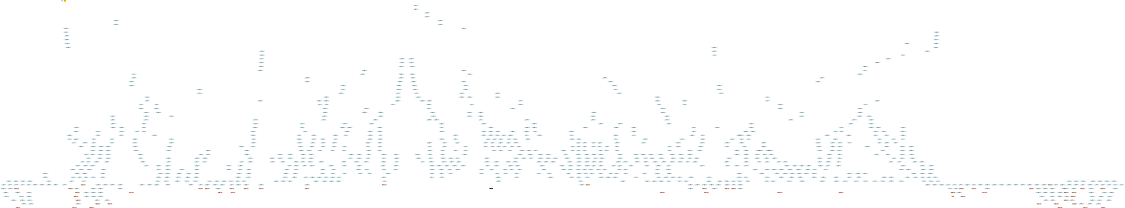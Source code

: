 digraph G { 
graph [ fontname = "Helvetica",fontsize="16",ratio = "auto",
        size="7.5,10",ranksep="2.00" ];
node [fontsize="16"];
"85662" [label="(495.114762 + (1.05 * x))",fillcolor=lightsalmon,color=black,shape=box,style=filled];
"225837" [label="(-1 + (-0.004 * x)) > 0",fillcolor=lightblue,color=black,shape=ellipse,style=filled];
"225836" [label="(-1 + (0.001428 * x)) > 0",fillcolor=lightblue,color=black,shape=ellipse,style=filled];
"85664" [label="(732.638515 + (1.05 * x))",fillcolor=lightsalmon,color=black,shape=box,style=filled];
"225835" [label="(1 + (-0.000953 * x)) > 0",fillcolor=lightblue,color=black,shape=ellipse,style=filled];
"225834" [label="(-1 + (0.001177 * x)) > 0",fillcolor=lightblue,color=black,shape=ellipse,style=filled];
"276178" [label="660.086259",fillcolor=lightsalmon,color=black,shape=box,style=filled];
"225833" [label="(-1 + (-0.019988 * x)) > 0",fillcolor=lightblue,color=black,shape=ellipse,style=filled];
"276179" [label="(662.586259 + (0.05 * x))",fillcolor=lightsalmon,color=black,shape=box,style=filled];
"85666" [label="(1397.586259 + (1.05 * x))",fillcolor=lightsalmon,color=black,shape=box,style=filled];
"85665" [label="(400.086259 + (2 * x))",fillcolor=lightsalmon,color=black,shape=box,style=filled];
"238757" [label="(1 + (-0.000953 * x)) > 0",fillcolor=lightblue,color=black,shape=ellipse,style=filled];
"225838" [label="(-1 + (0.000952 * x)) > 0",fillcolor=lightblue,color=black,shape=ellipse,style=filled];
"265397" [label="(1 + (-0.002857 * x)) > 0",fillcolor=lightblue,color=black,shape=ellipse,style=filled];
"238765" [label="(-1 + (-0.004 * x)) > 0",fillcolor=lightblue,color=black,shape=ellipse,style=filled];
"285998" [label="(-1 + (0.02 * x)) > 0",fillcolor=lightblue,color=black,shape=ellipse,style=filled];
"285997" [label="(1 + (-0.000909 * x)) > 0",fillcolor=lightblue,color=black,shape=ellipse,style=filled];
"238761" [label="(-1 + (0.001428 * x)) > 0",fillcolor=lightblue,color=black,shape=ellipse,style=filled];
"285999" [label="(-1 + (-0.006666 * x)) > 0",fillcolor=lightblue,color=black,shape=ellipse,style=filled];
"267315" [label="(-1 + (0.02 * x)) > 0",fillcolor=lightblue,color=black,shape=ellipse,style=filled];
"285994" [label="(-1 + (0.02 * x)) > 0",fillcolor=lightblue,color=black,shape=ellipse,style=filled];
"267316" [label="(-1 + (-0.006666 * x)) > 0",fillcolor=lightblue,color=black,shape=ellipse,style=filled];
"285993" [label="(1 + (-0.000909 * x)) > 0",fillcolor=lightblue,color=black,shape=ellipse,style=filled];
"267317" [label="(1 + (-0.003999 * x)) > 0",fillcolor=lightblue,color=black,shape=ellipse,style=filled];
"285996" [label="(1 + (-0.0025 * x)) > 0",fillcolor=lightblue,color=black,shape=ellipse,style=filled];
"285995" [label="(-1 + (-0.006666 * x)) > 0",fillcolor=lightblue,color=black,shape=ellipse,style=filled];
"276180" [label="(-1 + (-0.02 * x)) > 0",fillcolor=lightblue,color=black,shape=ellipse,style=filled];
"285990" [label="(1 + (0.005 * x)) > 0",fillcolor=lightblue,color=black,shape=ellipse,style=filled];
"276181" [label="(650.086259 + (0.05 * x))",fillcolor=lightsalmon,color=black,shape=box,style=filled];
"285992" [label="(1 + (-0.0025 * x)) > 0",fillcolor=lightblue,color=black,shape=ellipse,style=filled];
"267314" [label="(1 + (-0.000909 * x)) > 0",fillcolor=lightblue,color=black,shape=ellipse,style=filled];
"285991" [label="(1 + (-0.005 * x)) > 0",fillcolor=lightblue,color=black,shape=ellipse,style=filled];
"151358" [label="(-1 + (0.006666 * x)) > 0",fillcolor=lightblue,color=black,shape=ellipse,style=filled];
"151357" [label="(1 + (-0.002859 * x)) > 0",fillcolor=lightblue,color=black,shape=ellipse,style=filled];
"267129" [label="(1 + (-0.002857 * x)) > 0",fillcolor=lightblue,color=black,shape=ellipse,style=filled];
"151359" [label="(-1 + (-0.004 * x)) > 0",fillcolor=lightblue,color=black,shape=ellipse,style=filled];
"267128" [label="(1 + (-0.0008 * x)) > 0",fillcolor=lightblue,color=black,shape=ellipse,style=filled];
"267127" [label="(1 + (-0.0008 * x)) > 0",fillcolor=lightblue,color=black,shape=ellipse,style=filled];
"264709" [label="(-1 + (-0.004 * x)) > 0",fillcolor=lightblue,color=black,shape=ellipse,style=filled];
"238749" [label="(-1 + (-0.019988 * x)) > 0",fillcolor=lightblue,color=black,shape=ellipse,style=filled];
"259722" [label="(1 + (-0.001665 * x)) > 0",fillcolor=lightblue,color=black,shape=ellipse,style=filled];
"238745" [label="(1 + (0.009994 * x)) > 0",fillcolor=lightblue,color=black,shape=ellipse,style=filled];
"151356" [label="(1 + (-0.001665 * x)) > 0",fillcolor=lightblue,color=black,shape=ellipse,style=filled];
"238753" [label="(-1 + (0.001177 * x)) > 0",fillcolor=lightblue,color=black,shape=ellipse,style=filled];
"4" [label="-Infinity",fillcolor=lightsalmon,color=black,shape=box,style=filled];
"264700" [label="(-1 + (-0.004 * x)) > 0",fillcolor=lightblue,color=black,shape=ellipse,style=filled];
"238779" [label="(1 + (25.005001 * x)) > 0",fillcolor=lightblue,color=black,shape=ellipse,style=filled];
"85645" [label="(590.086259 + (1.05 * x))",fillcolor=lightsalmon,color=black,shape=box,style=filled];
"238781" [label="(-1 + (-0.019988 * x)) > 0",fillcolor=lightblue,color=black,shape=ellipse,style=filled];
"238783" [label="(-1 + (0.001177 * x)) > 0",fillcolor=lightblue,color=black,shape=ellipse,style=filled];
"121438" [label="(1 + (25.005001 * x)) > 0",fillcolor=lightblue,color=black,shape=ellipse,style=filled];
"238785" [label="(1 + (-0.000953 * x)) > 0",fillcolor=lightblue,color=black,shape=ellipse,style=filled];
"238787" [label="(-1 + (0.001428 * x)) > 0",fillcolor=lightblue,color=black,shape=ellipse,style=filled];
"238382" [label="(1 + (0.009994 * x)) > 0",fillcolor=lightblue,color=black,shape=ellipse,style=filled];
"121433" [label="(-1 + (0.000952 * x)) > 0",fillcolor=lightblue,color=black,shape=ellipse,style=filled];
"121435" [label="(1 + (-0.0008 * x)) > 0",fillcolor=lightblue,color=black,shape=ellipse,style=filled];
"121431" [label="(-1 + (-0.004 * x)) > 0",fillcolor=lightblue,color=black,shape=ellipse,style=filled];
"238769" [label="(-1 + (0.000952 * x)) > 0",fillcolor=lightblue,color=black,shape=ellipse,style=filled];
"163793" [label="(1 + (-0.0008 * x)) > 0",fillcolor=lightblue,color=black,shape=ellipse,style=filled];
"163794" [label="(-1 + (0.001818 * x)) > 0",fillcolor=lightblue,color=black,shape=ellipse,style=filled];
"163795" [label="(1 + (0.005 * x)) > 0",fillcolor=lightblue,color=black,shape=ellipse,style=filled];
"163796" [label="(1 + (-0.005 * x)) > 0",fillcolor=lightblue,color=black,shape=ellipse,style=filled];
"121429" [label="(-1 + (0.001428 * x)) > 0",fillcolor=lightblue,color=black,shape=ellipse,style=filled];
"238773" [label="(1 + (-0.0008 * x)) > 0",fillcolor=lightblue,color=black,shape=ellipse,style=filled];
"121427" [label="(1 + (-0.000953 * x)) > 0",fillcolor=lightblue,color=black,shape=ellipse,style=filled];
"121425" [label="(-1 + (0.001177 * x)) > 0",fillcolor=lightblue,color=black,shape=ellipse,style=filled];
"121423" [label="(-1 + (-0.019988 * x)) > 0",fillcolor=lightblue,color=black,shape=ellipse,style=filled];
"121421" [label="(1 + (0.009994 * x)) > 0",fillcolor=lightblue,color=black,shape=ellipse,style=filled];
"238717" [label="(1 + (-0.00143 * x)) > 0",fillcolor=lightblue,color=black,shape=ellipse,style=filled];
"238712" [label="(-1 + (0.001818 * x)) > 0",fillcolor=lightblue,color=black,shape=ellipse,style=filled];
"258433" [label="(627.552255 + (0.05 * x))",fillcolor=lightsalmon,color=black,shape=box,style=filled];
"265360" [label="(1 + (-0.002859 * x)) > 0",fillcolor=lightblue,color=black,shape=ellipse,style=filled];
"238714" [label="(1 + (-0.001112 * x)) > 0",fillcolor=lightblue,color=black,shape=ellipse,style=filled];
"238719" [label="(1 + (-0.001333 * x)) > 0",fillcolor=lightblue,color=black,shape=ellipse,style=filled];
"121460" [label="(1 + (-0.000909 * x)) > 0",fillcolor=lightblue,color=black,shape=ellipse,style=filled];
"121451" [label="(1 + (0.005 * x)) > 0",fillcolor=lightblue,color=black,shape=ellipse,style=filled];
"121454" [label="(1 + (-0.005 * x)) > 0",fillcolor=lightblue,color=black,shape=ellipse,style=filled];
"238117" [label="(1 + (0.005 * x)) > 0",fillcolor=lightblue,color=black,shape=ellipse,style=filled];
"121456" [label="(1 + (-0.0025 * x)) > 0",fillcolor=lightblue,color=black,shape=ellipse,style=filled];
"121458" [label="(-1 + (0.001111 * x)) > 0",fillcolor=lightblue,color=black,shape=ellipse,style=filled];
"265356" [label="(1 + (-0.001665 * x)) > 0",fillcolor=lightblue,color=black,shape=ellipse,style=filled];
"238705" [label="(1 + (25.005001 * x)) > 0",fillcolor=lightblue,color=black,shape=ellipse,style=filled];
"238702" [label="(1 + (-9223372036854.775 * x)) > 0",fillcolor=lightblue,color=black,shape=ellipse,style=filled];
"238703" [label="(1 + (66.65965 * x)) > 0",fillcolor=lightblue,color=black,shape=ellipse,style=filled];
"265372" [label="(-1 + (-0.02 * x)) > 0",fillcolor=lightblue,color=black,shape=ellipse,style=filled];
"265373" [label="(-1 + (-0.02 * x)) > 0",fillcolor=lightblue,color=black,shape=ellipse,style=filled];
"238701" [label="(1 + (-9223372036854.775 * x)) > 0",fillcolor=lightblue,color=black,shape=ellipse,style=filled];
"238116" [label="(1 + (-0.001333 * x)) > 0",fillcolor=lightblue,color=black,shape=ellipse,style=filled];
"238115" [label="(1 + (-0.001112 * x)) > 0",fillcolor=lightblue,color=black,shape=ellipse,style=filled];
"238114" [label="(-1 + (0.001818 * x)) > 0",fillcolor=lightblue,color=black,shape=ellipse,style=filled];
"238113" [label="(1 + (-0.002857 * x)) > 0",fillcolor=lightblue,color=black,shape=ellipse,style=filled];
"238112" [label="(1 + (25.005001 * x)) > 0",fillcolor=lightblue,color=black,shape=ellipse,style=filled];
"238111" [label="(1 + (-0.0008 * x)) > 0",fillcolor=lightblue,color=black,shape=ellipse,style=filled];
"238708" [label="(1 + (-0.001429 * x)) > 0",fillcolor=lightblue,color=black,shape=ellipse,style=filled];
"121443" [label="(1 + (-0.002857 * x)) > 0",fillcolor=lightblue,color=black,shape=ellipse,style=filled];
"121441" [label="(1 + (-0.001429 * x)) > 0",fillcolor=lightblue,color=black,shape=ellipse,style=filled];
"121447" [label="(1 + (-0.001112 * x)) > 0",fillcolor=lightblue,color=black,shape=ellipse,style=filled];
"121445" [label="(-1 + (0.001818 * x)) > 0",fillcolor=lightblue,color=black,shape=ellipse,style=filled];
"238710" [label="(1 + (-0.002857 * x)) > 0",fillcolor=lightblue,color=black,shape=ellipse,style=filled];
"258434" [label="(687.557756 + (0.05 * x))",fillcolor=lightsalmon,color=black,shape=box,style=filled];
"265364" [label="(-1 + (0.006666 * x)) > 0",fillcolor=lightblue,color=black,shape=ellipse,style=filled];
"121449" [label="(1 + (-0.001333 * x)) > 0",fillcolor=lightblue,color=black,shape=ellipse,style=filled];
"258436" [label="(647.556006 + (0.05 * x))",fillcolor=lightsalmon,color=black,shape=box,style=filled];
"265384" [label="(1 + (-0.0008 * x)) > 0",fillcolor=lightblue,color=black,shape=ellipse,style=filled];
"238734" [label="(1 + (-0.001666 * x)) > 0",fillcolor=lightblue,color=black,shape=ellipse,style=filled];
"265385" [label="(1 + (-0.0008 * x)) > 0",fillcolor=lightblue,color=black,shape=ellipse,style=filled];
"238736" [label="(1 + (-0.001819 * x)) > 0",fillcolor=lightblue,color=black,shape=ellipse,style=filled];
"151362" [label="(1 + (-0.002857 * x)) > 0",fillcolor=lightblue,color=black,shape=ellipse,style=filled];
"238739" [label="(1 + (-0.002499 * x)) > 0",fillcolor=lightblue,color=black,shape=ellipse,style=filled];
"151360" [label="(1 + (-0.0008 * x)) > 0",fillcolor=lightblue,color=black,shape=ellipse,style=filled];
"151361" [label="(1 + (-0.001332 * x)) > 0",fillcolor=lightblue,color=black,shape=ellipse,style=filled];
"121480" [label="(-1 + (0.001667 * x)) > 0",fillcolor=lightblue,color=black,shape=ellipse,style=filled];
"238145" [label="(1 + (-0.0008 * x)) > 0",fillcolor=lightblue,color=black,shape=ellipse,style=filled];
"121483" [label="(1 + (0.009994 * x)) > 0",fillcolor=lightblue,color=black,shape=ellipse,style=filled];
"238144" [label="(1 + (-0.0008 * x)) > 0",fillcolor=lightblue,color=black,shape=ellipse,style=filled];
"121482" [label="(1 + (-0.003333 * x)) > 0",fillcolor=lightblue,color=black,shape=ellipse,style=filled];
"238147" [label="(1 + (25.005001 * x)) > 0",fillcolor=lightblue,color=black,shape=ellipse,style=filled];
"238146" [label="(1 + (-9223372036854.775 * x)) > 0",fillcolor=lightblue,color=black,shape=ellipse,style=filled];
"278389" [label="(1 + (0.005 * x)) > 0",fillcolor=lightblue,color=black,shape=ellipse,style=filled];
"278398" [label="(-1 + (-66.66 * x)) > 0",fillcolor=lightblue,color=black,shape=ellipse,style=filled];
"121478" [label="(-1 + (-0.009999 * x)) > 0",fillcolor=lightblue,color=black,shape=ellipse,style=filled];
"121474" [label="(-1 + (0.001334 * x)) > 0",fillcolor=lightblue,color=black,shape=ellipse,style=filled];
"121476" [label="(1 + (-0.001053 * x)) > 0",fillcolor=lightblue,color=black,shape=ellipse,style=filled];
"278391" [label="(1 + (-0.005 * x)) > 0",fillcolor=lightblue,color=black,shape=ellipse,style=filled];
"265379" [label="(-1 + (-0.004 * x)) > 0",fillcolor=lightblue,color=black,shape=ellipse,style=filled];
"265378" [label="(-1 + (-0.004 * x)) > 0",fillcolor=lightblue,color=black,shape=ellipse,style=filled];
"238724" [label="(1 + (0.005 * x)) > 0",fillcolor=lightblue,color=black,shape=ellipse,style=filled];
"151375" [label="(-1 + (0.001818 * x)) > 0",fillcolor=lightblue,color=black,shape=ellipse,style=filled];
"151376" [label="(-1 + (0.002501 * x)) > 0",fillcolor=lightblue,color=black,shape=ellipse,style=filled];
"238722" [label="(-1 + (0.002501 * x)) > 0",fillcolor=lightblue,color=black,shape=ellipse,style=filled];
"151377" [label="(1 + (0.005 * x)) > 0",fillcolor=lightblue,color=black,shape=ellipse,style=filled];
"151378" [label="(1 + (-0.005 * x)) > 0",fillcolor=lightblue,color=black,shape=ellipse,style=filled];
"265396" [label="(1 + (-0.002857 * x)) > 0",fillcolor=lightblue,color=black,shape=ellipse,style=filled];
"238728" [label="(1 + (-0.0025 * x)) > 0",fillcolor=lightblue,color=black,shape=ellipse,style=filled];
"238130" [label="(1 + (-0.0008 * x)) > 0",fillcolor=lightblue,color=black,shape=ellipse,style=filled];
"265390" [label="(1 + (-0.001332 * x)) > 0",fillcolor=lightblue,color=black,shape=ellipse,style=filled];
"238726" [label="(1 + (-0.005 * x)) > 0",fillcolor=lightblue,color=black,shape=ellipse,style=filled];
"265391" [label="(1 + (-0.001332 * x)) > 0",fillcolor=lightblue,color=black,shape=ellipse,style=filled];
"151374" [label="(-1 + (0.001818 * x)) > 0",fillcolor=lightblue,color=black,shape=ellipse,style=filled];
"238134" [label="(1 + (-0.001112 * x)) > 0",fillcolor=lightblue,color=black,shape=ellipse,style=filled];
"121472" [label="(1 + (-0.004 * x)) > 0",fillcolor=lightblue,color=black,shape=ellipse,style=filled];
"238133" [label="(-1 + (0.001818 * x)) > 0",fillcolor=lightblue,color=black,shape=ellipse,style=filled];
"238132" [label="(1 + (-0.002857 * x)) > 0",fillcolor=lightblue,color=black,shape=ellipse,style=filled];
"121470" [label="(1 + (-0.002222 * x)) > 0",fillcolor=lightblue,color=black,shape=ellipse,style=filled];
"238131" [label="(1 + (25.005001 * x)) > 0",fillcolor=lightblue,color=black,shape=ellipse,style=filled];
"238136" [label="(1 + (0.005 * x)) > 0",fillcolor=lightblue,color=black,shape=ellipse,style=filled];
"238135" [label="(1 + (-0.001333 * x)) > 0",fillcolor=lightblue,color=black,shape=ellipse,style=filled];
"121468" [label="(-1 + (-0.006666 * x)) > 0",fillcolor=lightblue,color=black,shape=ellipse,style=filled];
"121466" [label="(-1 + (0.02 * x)) > 0",fillcolor=lightblue,color=black,shape=ellipse,style=filled];
"121464" [label="(1 + (-0.001819 * x)) > 0",fillcolor=lightblue,color=black,shape=ellipse,style=filled];
"121462" [label="(1 + (-0.001666 * x)) > 0",fillcolor=lightblue,color=black,shape=ellipse,style=filled];
"238732" [label="(1 + (-0.000909 * x)) > 0",fillcolor=lightblue,color=black,shape=ellipse,style=filled];
"238730" [label="(-1 + (0.001111 * x)) > 0",fillcolor=lightblue,color=black,shape=ellipse,style=filled];
"278182" [label="(-1 + (-66.66 * x)) > 0",fillcolor=lightblue,color=black,shape=ellipse,style=filled];
"286158" [label="(-1 + (0.002221 * x)) > 0",fillcolor=lightblue,color=black,shape=ellipse,style=filled];
"278183" [label="(1 + (-0.0008 * x)) > 0",fillcolor=lightblue,color=black,shape=ellipse,style=filled];
"278184" [label="(-1 + (0.001818 * x)) > 0",fillcolor=lightblue,color=black,shape=ellipse,style=filled];
"278185" [label="(1 + (0.005 * x)) > 0",fillcolor=lightblue,color=black,shape=ellipse,style=filled];
"286155" [label="(-1 + (-0.019997 * x)) > 0",fillcolor=lightblue,color=black,shape=ellipse,style=filled];
"278186" [label="(1 + (-0.005 * x)) > 0",fillcolor=lightblue,color=black,shape=ellipse,style=filled];
"278372" [label="(-1 + (-0.02 * x)) > 0",fillcolor=lightblue,color=black,shape=ellipse,style=filled];
"278180" [label="(1 + (0.005 * x)) > 0",fillcolor=lightblue,color=black,shape=ellipse,style=filled];
"278376" [label="(-1 + (-0.004 * x)) > 0",fillcolor=lightblue,color=black,shape=ellipse,style=filled];
"278181" [label="(1 + (-0.005 * x)) > 0",fillcolor=lightblue,color=black,shape=ellipse,style=filled];
"278368" [label="(-1 + (0.006666 * x)) > 0",fillcolor=lightblue,color=black,shape=ellipse,style=filled];
"286162" [label="(-1 + (0.006667 * x)) > 0",fillcolor=lightblue,color=black,shape=ellipse,style=filled];
"278179" [label="(-1 + (0.001818 * x)) > 0",fillcolor=lightblue,color=black,shape=ellipse,style=filled];
"286164" [label="(1 + (-0.002 * x)) > 0",fillcolor=lightblue,color=black,shape=ellipse,style=filled];
"286160" [label="(1 + (-0.001538 * x)) > 0",fillcolor=lightblue,color=black,shape=ellipse,style=filled];
"278174" [label="(1 + (-0.0008 * x)) > 0",fillcolor=lightblue,color=black,shape=ellipse,style=filled];
"286148" [label="(1 + (-0.00125 * x)) > 0",fillcolor=lightblue,color=black,shape=ellipse,style=filled];
"286146" [label="(1 + (-0.009997 * x)) > 0",fillcolor=lightblue,color=black,shape=ellipse,style=filled];
"278177" [label="(1 + (-0.005 * x)) > 0",fillcolor=lightblue,color=black,shape=ellipse,style=filled];
"267598" [label="(1 + (-0.0025 * x)) > 0",fillcolor=lightblue,color=black,shape=ellipse,style=filled];
"278178" [label="(1 + (-0.0008 * x)) > 0",fillcolor=lightblue,color=black,shape=ellipse,style=filled];
"286144" [label="(1 + (-0.003333 * x)) > 0",fillcolor=lightblue,color=black,shape=ellipse,style=filled];
"267599" [label="(1 + (-0.0025 * x)) > 0",fillcolor=lightblue,color=black,shape=ellipse,style=filled];
"278175" [label="(-1 + (0.001818 * x)) > 0",fillcolor=lightblue,color=black,shape=ellipse,style=filled];
"278176" [label="(1 + (0.005 * x)) > 0",fillcolor=lightblue,color=black,shape=ellipse,style=filled];
"278383" [label="(-1 + (0.001818 * x)) > 0",fillcolor=lightblue,color=black,shape=ellipse,style=filled];
"278380" [label="(1 + (-0.0008 * x)) > 0",fillcolor=lightblue,color=black,shape=ellipse,style=filled];
"278381" [label="(1 + (-0.002219 * x)) > 0",fillcolor=lightblue,color=black,shape=ellipse,style=filled];
"144381" [label="(477.552255 + (1.05 * x))",fillcolor=lightsalmon,color=black,shape=box,style=filled];
"278387" [label="(-1 + (0.002501 * x)) > 0",fillcolor=lightblue,color=black,shape=ellipse,style=filled];
"278384" [label="(-1 + (0.001818 * x)) > 0",fillcolor=lightblue,color=black,shape=ellipse,style=filled];
"145638" [label="(1 + (-0.001665 * x)) > 0",fillcolor=lightblue,color=black,shape=ellipse,style=filled];
"139788" [label="(-1 + (-0.009999 * x)) > 0",fillcolor=lightblue,color=black,shape=ellipse,style=filled];
"286153" [label="(1 + (-0.00125 * x)) > 0",fillcolor=lightblue,color=black,shape=ellipse,style=filled];
"286150" [label="(-1 + (-0.019997 * x)) > 0",fillcolor=lightblue,color=black,shape=ellipse,style=filled];
"286151" [label="(1 + (-0.009997 * x)) > 0",fillcolor=lightblue,color=black,shape=ellipse,style=filled];
"286132" [label="(1 + (-0.001053 * x)) > 0",fillcolor=lightblue,color=black,shape=ellipse,style=filled];
"267586" [label="(1 + (-0.005 * x)) > 0",fillcolor=lightblue,color=black,shape=ellipse,style=filled];
"286134" [label="(-1 + (-0.009999 * x)) > 0",fillcolor=lightblue,color=black,shape=ellipse,style=filled];
"267587" [label="(1 + (-0.005 * x)) > 0",fillcolor=lightblue,color=black,shape=ellipse,style=filled];
"139780" [label="(1 + (0.005 * x)) > 0",fillcolor=lightblue,color=black,shape=ellipse,style=filled];
"139781" [label="(1 + (-0.005 * x)) > 0",fillcolor=lightblue,color=black,shape=ellipse,style=filled];
"139782" [label="(1 + (-0.000909 * x)) > 0",fillcolor=lightblue,color=black,shape=ellipse,style=filled];
"139783" [label="(-1 + (0.02 * x)) > 0",fillcolor=lightblue,color=black,shape=ellipse,style=filled];
"139784" [label="(-1 + (-0.006666 * x)) > 0",fillcolor=lightblue,color=black,shape=ellipse,style=filled];
"139785" [label="(1 + (-0.003999 * x)) > 0",fillcolor=lightblue,color=black,shape=ellipse,style=filled];
"139786" [label="(-1 + (0.001334 * x)) > 0",fillcolor=lightblue,color=black,shape=ellipse,style=filled];
"139787" [label="(1 + (-0.001053 * x)) > 0",fillcolor=lightblue,color=black,shape=ellipse,style=filled];
"139778" [label="(1 + (-0.002857 * x)) > 0",fillcolor=lightblue,color=black,shape=ellipse,style=filled];
"139777" [label="(1 + (-0.001332 * x)) > 0",fillcolor=lightblue,color=black,shape=ellipse,style=filled];
"139779" [label="(-1 + (0.002501 * x)) > 0",fillcolor=lightblue,color=black,shape=ellipse,style=filled];
"267592" [label="(-1 + (-66.66 * x)) > 0",fillcolor=lightblue,color=black,shape=ellipse,style=filled];
"286140" [label="(1 + (-0.010001 * x)) > 0",fillcolor=lightblue,color=black,shape=ellipse,style=filled];
"286142" [label="(-1 + (0.001667 * x)) > 0",fillcolor=lightblue,color=black,shape=ellipse,style=filled];
"267593" [label="(-1 + (-66.66 * x)) > 0",fillcolor=lightblue,color=black,shape=ellipse,style=filled];
"267575" [label="(-1 + (0.002501 * x)) > 0",fillcolor=lightblue,color=black,shape=ellipse,style=filled];
"286128" [label="(1 + (-0.004 * x)) > 0",fillcolor=lightblue,color=black,shape=ellipse,style=filled];
"139776" [label="(1 + (-0.0008 * x)) > 0",fillcolor=lightblue,color=black,shape=ellipse,style=filled];
"86012" [label="(-1 + (-0.004 * x)) > 0",fillcolor=lightblue,color=black,shape=ellipse,style=filled];
"139273" [label="(-1 + (0.006666 * x)) > 0",fillcolor=lightblue,color=black,shape=ellipse,style=filled];
"267581" [label="(1 + (0.005 * x)) > 0",fillcolor=lightblue,color=black,shape=ellipse,style=filled];
"139274" [label="(-1 + (-0.004 * x)) > 0",fillcolor=lightblue,color=black,shape=ellipse,style=filled];
"267580" [label="(1 + (0.005 * x)) > 0",fillcolor=lightblue,color=black,shape=ellipse,style=filled];
"286130" [label="(-1 + (0.001334 * x)) > 0",fillcolor=lightblue,color=black,shape=ellipse,style=filled];
"267568" [label="(-1 + (0.001818 * x)) > 0",fillcolor=lightblue,color=black,shape=ellipse,style=filled];
"286110" [label="(1 + (-0.002222 * x)) > 0",fillcolor=lightblue,color=black,shape=ellipse,style=filled];
"267567" [label="(-1 + (0.001818 * x)) > 0",fillcolor=lightblue,color=black,shape=ellipse,style=filled];
"267566" [label="(-1 + (0.001818 * x)) > 0",fillcolor=lightblue,color=black,shape=ellipse,style=filled];
"267565" [label="(1 + (-0.001666 * x)) > 0",fillcolor=lightblue,color=black,shape=ellipse,style=filled];
"267574" [label="(-1 + (0.002501 * x)) > 0",fillcolor=lightblue,color=black,shape=ellipse,style=filled];
"278343" [label="(-1 + (-0.006666 * x)) > 0",fillcolor=lightblue,color=black,shape=ellipse,style=filled];
"238906" [label="(1 + (-0.003333 * x)) > 0",fillcolor=lightblue,color=black,shape=ellipse,style=filled];
"278342" [label="(-1 + (0.02 * x)) > 0",fillcolor=lightblue,color=black,shape=ellipse,style=filled];
"286108" [label="(1 + (-0.020004 * x)) > 0",fillcolor=lightblue,color=black,shape=ellipse,style=filled];
"238902" [label="(1 + (-0.010001 * x)) > 0",fillcolor=lightblue,color=black,shape=ellipse,style=filled];
"114253" [label="(1 + (0.009994 * x)) > 0",fillcolor=lightblue,color=black,shape=ellipse,style=filled];
"238904" [label="(-1 + (0.001667 * x)) > 0",fillcolor=lightblue,color=black,shape=ellipse,style=filled];
"114251" [label="(1 + (0.009994 * x)) > 0",fillcolor=lightblue,color=black,shape=ellipse,style=filled];
"114250" [label="(1 + (0.009994 * x)) > 0",fillcolor=lightblue,color=black,shape=ellipse,style=filled];
"267555" [label="(1 + (-0.0025 * x)) > 0",fillcolor=lightblue,color=black,shape=ellipse,style=filled];
"267561" [label="(1 + (-0.000909 * x)) > 0",fillcolor=lightblue,color=black,shape=ellipse,style=filled];
"278335" [label="(1 + (-0.000909 * x)) > 0",fillcolor=lightblue,color=black,shape=ellipse,style=filled];
"278336" [label="(-1 + (0.02 * x)) > 0",fillcolor=lightblue,color=black,shape=ellipse,style=filled];
"278334" [label="(1 + (-0.0025 * x)) > 0",fillcolor=lightblue,color=black,shape=ellipse,style=filled];
"278337" [label="(-1 + (-0.006666 * x)) > 0",fillcolor=lightblue,color=black,shape=ellipse,style=filled];
"267543" [label="(1 + (-0.005 * x)) > 0",fillcolor=lightblue,color=black,shape=ellipse,style=filled];
"267549" [label="(-1 + (-66.66 * x)) > 0",fillcolor=lightblue,color=black,shape=ellipse,style=filled];
"267137" [label="(1 + (-0.0008 * x)) > 0",fillcolor=lightblue,color=black,shape=ellipse,style=filled];
"267151" [label="(1 + (-0.0008 * x)) > 0",fillcolor=lightblue,color=black,shape=ellipse,style=filled];
"267531" [label="(-1 + (0.002501 * x)) > 0",fillcolor=lightblue,color=black,shape=ellipse,style=filled];
"267537" [label="(1 + (0.005 * x)) > 0",fillcolor=lightblue,color=black,shape=ellipse,style=filled];
"105686" [label="(1 + (-0.0008 * x)) > 0",fillcolor=lightblue,color=black,shape=ellipse,style=filled];
"171738" [label="(1 + (0.005 * x)) > 0",fillcolor=lightblue,color=black,shape=ellipse,style=filled];
"171737" [label="(-1 + (0.001818 * x)) > 0",fillcolor=lightblue,color=black,shape=ellipse,style=filled];
"121623" [label="(1 + (66.65965 * x)) > 0",fillcolor=lightblue,color=black,shape=ellipse,style=filled];
"121622" [label="(1 + (-0.0008 * x)) > 0",fillcolor=lightblue,color=black,shape=ellipse,style=filled];
"121621" [label="(1 + (-0.0008 * x)) > 0",fillcolor=lightblue,color=black,shape=ellipse,style=filled];
"171736" [label="(1 + (-0.0008 * x)) > 0",fillcolor=lightblue,color=black,shape=ellipse,style=filled];
"267515" [label="(1 + (-0.0025 * x)) > 0",fillcolor=lightblue,color=black,shape=ellipse,style=filled];
"237897" [label="(-1 + (0.000952 * x)) > 0",fillcolor=lightblue,color=black,shape=ellipse,style=filled];
"121628" [label="(1 + (-0.001429 * x)) > 0",fillcolor=lightblue,color=black,shape=ellipse,style=filled];
"121625" [label="(1 + (25.005001 * x)) > 0",fillcolor=lightblue,color=black,shape=ellipse,style=filled];
"121632" [label="(-1 + (0.001818 * x)) > 0",fillcolor=lightblue,color=black,shape=ellipse,style=filled];
"253171" [label="(1 + (-0.002859 * x)) > 0",fillcolor=lightblue,color=black,shape=ellipse,style=filled];
"267521" [label="(1 + (-0.000909 * x)) > 0",fillcolor=lightblue,color=black,shape=ellipse,style=filled];
"121634" [label="(1 + (-0.001112 * x)) > 0",fillcolor=lightblue,color=black,shape=ellipse,style=filled];
"267525" [label="(-1 + (0.001818 * x)) > 0",fillcolor=lightblue,color=black,shape=ellipse,style=filled];
"121630" [label="(1 + (-0.002857 * x)) > 0",fillcolor=lightblue,color=black,shape=ellipse,style=filled];
"121639" [label="(1 + (-0.001333 * x)) > 0",fillcolor=lightblue,color=black,shape=ellipse,style=filled];
"253739" [label="(-1 + (-0.004 * x)) > 0",fillcolor=lightblue,color=black,shape=ellipse,style=filled];
"121637" [label="(1 + (-0.00143 * x)) > 0",fillcolor=lightblue,color=black,shape=ellipse,style=filled];
"121802" [label="(1 + (-0.003999 * x)) > 0",fillcolor=lightblue,color=black,shape=ellipse,style=filled];
"121806" [label="(1 + (-0.004 * x)) > 0",fillcolor=lightblue,color=black,shape=ellipse,style=filled];
"121804" [label="(1 + (-0.002222 * x)) > 0",fillcolor=lightblue,color=black,shape=ellipse,style=filled];
"105854" [label="(-1 + (0.000952 * x)) > 0",fillcolor=lightblue,color=black,shape=ellipse,style=filled];
"105858" [label="(1 + (-0.0008 * x)) > 0",fillcolor=lightblue,color=black,shape=ellipse,style=filled];
"228277" [label="(1167.087717 + (0.05 * x))",fillcolor=lightsalmon,color=black,shape=box,style=filled];
"228278" [label="(2118.356075 + (0.05 * x))",fillcolor=lightsalmon,color=black,shape=box,style=filled];
"226048" [label="(-1 + (-0.019988 * x)) > 0",fillcolor=lightblue,color=black,shape=ellipse,style=filled];
"228275" [label="(787.591008 + (0.05 * x))",fillcolor=lightsalmon,color=black,shape=box,style=filled];
"228279" [label="(502.557756 + (1.95 * x))",fillcolor=lightsalmon,color=black,shape=box,style=filled];
"121604" [label="(-1 + (0.006666 * x)) > 0",fillcolor=lightblue,color=black,shape=ellipse,style=filled];
"121603" [label="(-1 + (0.006666 * x)) > 0",fillcolor=lightblue,color=black,shape=ellipse,style=filled];
"206470" [label="(637.553255 + (0.05 * x))",fillcolor=lightsalmon,color=black,shape=box,style=filled];
"82422" [label="(495.084759 + (1.05 * x))",fillcolor=lightsalmon,color=black,shape=box,style=filled];
"121808" [label="(-1 + (0.001334 * x)) > 0",fillcolor=lightblue,color=black,shape=ellipse,style=filled];
"121609" [label="(-1 + (-0.004 * x)) > 0",fillcolor=lightblue,color=black,shape=ellipse,style=filled];
"152706" [label="(-1 + (-0.004 * x)) > 0",fillcolor=lightblue,color=black,shape=ellipse,style=filled];
"152705" [label="(-1 + (0.006666 * x)) > 0",fillcolor=lightblue,color=black,shape=ellipse,style=filled];
"228274" [label="(597.557756 + (0.05 * x))",fillcolor=lightsalmon,color=black,shape=box,style=filled];
"121812" [label="(-1 + (-0.009999 * x)) > 0",fillcolor=lightblue,color=black,shape=ellipse,style=filled];
"121814" [label="(-1 + (0.001667 * x)) > 0",fillcolor=lightblue,color=black,shape=ellipse,style=filled];
"121816" [label="(1 + (-0.003333 * x)) > 0",fillcolor=lightblue,color=black,shape=ellipse,style=filled];
"105846" [label="(-1 + (0.001428 * x)) > 0",fillcolor=lightblue,color=black,shape=ellipse,style=filled];
"121810" [label="(1 + (-0.001053 * x)) > 0",fillcolor=lightblue,color=black,shape=ellipse,style=filled];
"250727" [label="(712.529253 + (-0.1 * x))",fillcolor=lightsalmon,color=black,shape=box,style=filled];
"250729" [label="(630.021002 + (0.05 * x))",fillcolor=lightsalmon,color=black,shape=box,style=filled];
"250728" [label="(622.547249 + (0.05 * x))",fillcolor=lightsalmon,color=black,shape=box,style=filled];
"267504" [label="(-1 + (-66.66 * x)) > 0",fillcolor=lightblue,color=black,shape=ellipse,style=filled];
"121610" [label="(-1 + (-0.004 * x)) > 0",fillcolor=lightblue,color=black,shape=ellipse,style=filled];
"105850" [label="(-1 + (-0.004 * x)) > 0",fillcolor=lightblue,color=black,shape=ellipse,style=filled];
"121616" [label="(-1 + (0.000952 * x)) > 0",fillcolor=lightblue,color=black,shape=ellipse,style=filled];
"121615" [label="(-1 + (0.000952 * x)) > 0",fillcolor=lightblue,color=black,shape=ellipse,style=filled];
"156669" [label="(502.557756 + (0.05 * x))",fillcolor=lightsalmon,color=black,shape=box,style=filled];
"210108" [label="(550.086259 + (1 * x))",fillcolor=lightsalmon,color=black,shape=box,style=filled];
"210109" [label="(1547.586259 + (0.05 * x))",fillcolor=lightsalmon,color=black,shape=box,style=filled];
"250745" [label="(630.066361 + (0.05 * x))",fillcolor=lightsalmon,color=black,shape=box,style=filled];
"136153" [label="(472.547249 + (1.05 * x))",fillcolor=lightsalmon,color=black,shape=box,style=filled];
"210107" [label="(882.638515 + (0.05 * x))",fillcolor=lightsalmon,color=black,shape=box,style=filled];
"210105" [label="(645.114762 + (0.05 * x))",fillcolor=lightsalmon,color=black,shape=box,style=filled];
"105622" [label="(-1 + (0.000952 * x)) > 0",fillcolor=lightblue,color=black,shape=ellipse,style=filled];
"105621" [label="(-1 + (-0.004 * x)) > 0",fillcolor=lightblue,color=black,shape=ellipse,style=filled];
"105620" [label="(-1 + (0.001428 * x)) > 0",fillcolor=lightblue,color=black,shape=ellipse,style=filled];
"105619" [label="(1 + (-0.000953 * x)) > 0",fillcolor=lightblue,color=black,shape=ellipse,style=filled];
"253727" [label="(-1 + (0.006666 * x)) > 0",fillcolor=lightblue,color=black,shape=ellipse,style=filled];
"253728" [label="(-1 + (-0.02 * x)) > 0",fillcolor=lightblue,color=black,shape=ellipse,style=filled];
"253729" [label="(-1 + (-0.004 * x)) > 0",fillcolor=lightblue,color=black,shape=ellipse,style=filled];
"253723" [label="(-1 + (-0.004 * x)) > 0",fillcolor=lightblue,color=black,shape=ellipse,style=filled];
"171794" [label="(-1 + (0.001818 * x)) > 0",fillcolor=lightblue,color=black,shape=ellipse,style=filled];
"253726" [label="(-1 + (0.006666 * x)) > 0",fillcolor=lightblue,color=black,shape=ellipse,style=filled];
"171796" [label="(-1 + (0.002501 * x)) > 0",fillcolor=lightblue,color=black,shape=ellipse,style=filled];
"171795" [label="(-1 + (0.001818 * x)) > 0",fillcolor=lightblue,color=black,shape=ellipse,style=filled];
"171798" [label="(1 + (-0.005 * x)) > 0",fillcolor=lightblue,color=black,shape=ellipse,style=filled];
"276556" [label="(-1 + (-0.004 * x)) > 0",fillcolor=lightblue,color=black,shape=ellipse,style=filled];
"171797" [label="(1 + (0.005 * x)) > 0",fillcolor=lightblue,color=black,shape=ellipse,style=filled];
"253722" [label="(-1 + (0.006666 * x)) > 0",fillcolor=lightblue,color=black,shape=ellipse,style=filled];
"121086" [label="(1 + (-0.0008 * x)) > 0",fillcolor=lightblue,color=black,shape=ellipse,style=filled];
"286166" [label="(1 * x) > 0",fillcolor=lightblue,color=black,shape=ellipse,style=filled];
"171799" [label="(1 + (-0.0025 * x)) > 0",fillcolor=lightblue,color=black,shape=ellipse,style=filled];
"121087" [label="(1 + (25.005001 * x)) > 0",fillcolor=lightblue,color=black,shape=ellipse,style=filled];
"105617" [label="(-1 + (-0.019988 * x)) > 0",fillcolor=lightblue,color=black,shape=ellipse,style=filled];
"276552" [label="(-1 + (-0.004 * x)) > 0",fillcolor=lightblue,color=black,shape=ellipse,style=filled];
"105618" [label="(-1 + (0.001177 * x)) > 0",fillcolor=lightblue,color=black,shape=ellipse,style=filled];
"237892" [label="(-1 + (-0.019988 * x)) > 0",fillcolor=lightblue,color=black,shape=ellipse,style=filled];
"237894" [label="(1 + (-0.000953 * x)) > 0",fillcolor=lightblue,color=black,shape=ellipse,style=filled];
"237893" [label="(-1 + (0.001177 * x)) > 0",fillcolor=lightblue,color=black,shape=ellipse,style=filled];
"237896" [label="(-1 + (-0.004 * x)) > 0",fillcolor=lightblue,color=black,shape=ellipse,style=filled];
"237895" [label="(-1 + (0.001428 * x)) > 0",fillcolor=lightblue,color=black,shape=ellipse,style=filled];
"254290" [label="(-1 + (-66.66 * x)) > 0",fillcolor=lightblue,color=black,shape=ellipse,style=filled];
"254291" [label="(1 + (-0.0025 * x)) > 0",fillcolor=lightblue,color=black,shape=ellipse,style=filled];
"254292" [label="(1 + (-0.000909 * x)) > 0",fillcolor=lightblue,color=black,shape=ellipse,style=filled];
"254293" [label="(1 + (-0.001819 * x)) > 0",fillcolor=lightblue,color=black,shape=ellipse,style=filled];
"254294" [label="(-1 + (0.02 * x)) > 0",fillcolor=lightblue,color=black,shape=ellipse,style=filled];
"254295" [label="(-1 + (-0.006666 * x)) > 0",fillcolor=lightblue,color=black,shape=ellipse,style=filled];
"254296" [label="(1 + (-0.003999 * x)) > 0",fillcolor=lightblue,color=black,shape=ellipse,style=filled];
"254297" [label="(1 + (-0.020004 * x)) > 0",fillcolor=lightblue,color=black,shape=ellipse,style=filled];
"121489" [label="(1 + (-0.000953 * x)) > 0",fillcolor=lightblue,color=black,shape=ellipse,style=filled];
"121485" [label="(-1 + (-0.019988 * x)) > 0",fillcolor=lightblue,color=black,shape=ellipse,style=filled];
"121487" [label="(-1 + (0.001177 * x)) > 0",fillcolor=lightblue,color=black,shape=ellipse,style=filled];
"121491" [label="(-1 + (0.001428 * x)) > 0",fillcolor=lightblue,color=black,shape=ellipse,style=filled];
"163855" [label="(1 + (-0.005 * x)) > 0",fillcolor=lightblue,color=black,shape=ellipse,style=filled];
"121493" [label="(-1 + (-0.004 * x)) > 0",fillcolor=lightblue,color=black,shape=ellipse,style=filled];
"163853" [label="(-1 + (0.002501 * x)) > 0",fillcolor=lightblue,color=black,shape=ellipse,style=filled];
"163854" [label="(1 + (0.005 * x)) > 0",fillcolor=lightblue,color=black,shape=ellipse,style=filled];
"285840" [label="(1 + (-0.0008 * x)) > 0",fillcolor=lightblue,color=black,shape=ellipse,style=filled];
"285841" [label="(-1 + (0.001818 * x)) > 0",fillcolor=lightblue,color=black,shape=ellipse,style=filled];
"285842" [label="(1 + (0.005 * x)) > 0",fillcolor=lightblue,color=black,shape=ellipse,style=filled];
"254288" [label="(1 + (0.005 * x)) > 0",fillcolor=lightblue,color=black,shape=ellipse,style=filled];
"254287" [label="(-1 + (0.002501 * x)) > 0",fillcolor=lightblue,color=black,shape=ellipse,style=filled];
"254289" [label="(1 + (-0.005 * x)) > 0",fillcolor=lightblue,color=black,shape=ellipse,style=filled];
"163851" [label="(-1 + (0.001818 * x)) > 0",fillcolor=lightblue,color=black,shape=ellipse,style=filled];
"163852" [label="(-1 + (0.001818 * x)) > 0",fillcolor=lightblue,color=black,shape=ellipse,style=filled];
"264396" [label="(1 + (-0.002859 * x)) > 0",fillcolor=lightblue,color=black,shape=ellipse,style=filled];
"264397" [label="(1 + (-0.002859 * x)) > 0",fillcolor=lightblue,color=black,shape=ellipse,style=filled];
"265313" [label="(-1 + (0.001818 * x)) > 0",fillcolor=lightblue,color=black,shape=ellipse,style=filled];
"265314" [label="(-1 + (0.001818 * x)) > 0",fillcolor=lightblue,color=black,shape=ellipse,style=filled];
"265315" [label="(-1 + (0.002501 * x)) > 0",fillcolor=lightblue,color=black,shape=ellipse,style=filled];
"265316" [label="(1 + (0.005 * x)) > 0",fillcolor=lightblue,color=black,shape=ellipse,style=filled];
"121092" [label="(1 + (0.005 * x)) > 0",fillcolor=lightblue,color=black,shape=ellipse,style=filled];
"121091" [label="(1 + (-0.001333 * x)) > 0",fillcolor=lightblue,color=black,shape=ellipse,style=filled];
"117913" [label="(1 + (0.009994 * x)) > 0",fillcolor=lightblue,color=black,shape=ellipse,style=filled];
"121090" [label="(1 + (-0.001112 * x)) > 0",fillcolor=lightblue,color=black,shape=ellipse,style=filled];
"117916" [label="(1 + (0.009994 * x)) > 0",fillcolor=lightblue,color=black,shape=ellipse,style=filled];
"121499" [label="(1 + (25.005001 * x)) > 0",fillcolor=lightblue,color=black,shape=ellipse,style=filled];
"265317" [label="(1 + (-0.005 * x)) > 0",fillcolor=lightblue,color=black,shape=ellipse,style=filled];
"121497" [label="(1 + (-0.0008 * x)) > 0",fillcolor=lightblue,color=black,shape=ellipse,style=filled];
"117911" [label="(1 + (0.009994 * x)) > 0",fillcolor=lightblue,color=black,shape=ellipse,style=filled];
"210154" [label="(-1 + (-8356288371097.6 * x)) > 0",fillcolor=lightblue,color=black,shape=ellipse,style=filled];
"121495" [label="(-1 + (0.000952 * x)) > 0",fillcolor=lightblue,color=black,shape=ellipse,style=filled];
"254299" [label="(1 + (-0.004 * x)) > 0",fillcolor=lightblue,color=black,shape=ellipse,style=filled];
"254298" [label="(1 + (-0.002222 * x)) > 0",fillcolor=lightblue,color=black,shape=ellipse,style=filled];
"264385" [label="(1 + (-0.002859 * x)) > 0",fillcolor=lightblue,color=black,shape=ellipse,style=filled];
"121088" [label="(1 + (-0.002857 * x)) > 0",fillcolor=lightblue,color=black,shape=ellipse,style=filled];
"121089" [label="(-1 + (0.001818 * x)) > 0",fillcolor=lightblue,color=black,shape=ellipse,style=filled];
"254272" [label="(1 + (-0.002857 * x)) > 0",fillcolor=lightblue,color=black,shape=ellipse,style=filled];
"254273" [label="(-1 + (0.001818 * x)) > 0",fillcolor=lightblue,color=black,shape=ellipse,style=filled];
"121685" [label="(-1 + (-0.004 * x)) > 0",fillcolor=lightblue,color=black,shape=ellipse,style=filled];
"254274" [label="(-1 + (0.002501 * x)) > 0",fillcolor=lightblue,color=black,shape=ellipse,style=filled];
"254275" [label="(1 + (0.005 * x)) > 0",fillcolor=lightblue,color=black,shape=ellipse,style=filled];
"121689" [label="(-1 + (0.000952 * x)) > 0",fillcolor=lightblue,color=black,shape=ellipse,style=filled];
"254270" [label="(1 + (-0.0008 * x)) > 0",fillcolor=lightblue,color=black,shape=ellipse,style=filled];
"254271" [label="(1 + (-0.001332 * x)) > 0",fillcolor=lightblue,color=black,shape=ellipse,style=filled];
"254269" [label="(1 + (-0.002857 * x)) > 0",fillcolor=lightblue,color=black,shape=ellipse,style=filled];
"85037" [label="(-1 + (-0.004 * x)) > 0",fillcolor=lightblue,color=black,shape=ellipse,style=filled];
"254266" [label="(-1 + (-0.009999 * x)) > 0",fillcolor=lightblue,color=black,shape=ellipse,style=filled];
"254265" [label="(1 + (-0.001053 * x)) > 0",fillcolor=lightblue,color=black,shape=ellipse,style=filled];
"254268" [label="(1 + (-0.001332 * x)) > 0",fillcolor=lightblue,color=black,shape=ellipse,style=filled];
"254267" [label="(1 + (-0.0008 * x)) > 0",fillcolor=lightblue,color=black,shape=ellipse,style=filled];
"254285" [label="(1 + (-0.002857 * x)) > 0",fillcolor=lightblue,color=black,shape=ellipse,style=filled];
"254286" [label="(-1 + (0.001818 * x)) > 0",fillcolor=lightblue,color=black,shape=ellipse,style=filled];
"254283" [label="(1 + (-0.0008 * x)) > 0",fillcolor=lightblue,color=black,shape=ellipse,style=filled];
"121693" [label="(1 + (-0.0008 * x)) > 0",fillcolor=lightblue,color=black,shape=ellipse,style=filled];
"254284" [label="(1 + (-0.001332 * x)) > 0",fillcolor=lightblue,color=black,shape=ellipse,style=filled];
"254281" [label="(1 + (-0.0025 * x)) > 0",fillcolor=lightblue,color=black,shape=ellipse,style=filled];
"121699" [label="(1 + (25.005001 * x)) > 0",fillcolor=lightblue,color=black,shape=ellipse,style=filled];
"254282" [label="(1 + (-0.000909 * x)) > 0",fillcolor=lightblue,color=black,shape=ellipse,style=filled];
"254280" [label="(-1 + (-66.66 * x)) > 0",fillcolor=lightblue,color=black,shape=ellipse,style=filled];
"254279" [label="(1 + (-0.005 * x)) > 0",fillcolor=lightblue,color=black,shape=ellipse,style=filled];
"254278" [label="(1 + (0.005 * x)) > 0",fillcolor=lightblue,color=black,shape=ellipse,style=filled];
"254277" [label="(-1 + (0.002501 * x)) > 0",fillcolor=lightblue,color=black,shape=ellipse,style=filled];
"254276" [label="(1 + (-0.005 * x)) > 0",fillcolor=lightblue,color=black,shape=ellipse,style=filled];
"121669" [label="(-1 + (-0.019988 * x)) > 0",fillcolor=lightblue,color=black,shape=ellipse,style=filled];
"226060" [label="(1 + (-0.000953 * x)) > 0",fillcolor=lightblue,color=black,shape=ellipse,style=filled];
"238671" [label="(1 + (-0.0008 * x)) > 0",fillcolor=lightblue,color=black,shape=ellipse,style=filled];
"216883" [label="(-1 + (0.002501 * x)) > 0",fillcolor=lightblue,color=black,shape=ellipse,style=filled];
"105840" [label="(1 + (-0.000953 * x)) > 0",fillcolor=lightblue,color=black,shape=ellipse,style=filled];
"226066" [label="(-1 + (0.001428 * x)) > 0",fillcolor=lightblue,color=black,shape=ellipse,style=filled];
"238670" [label="(1 + (-0.0008 * x)) > 0",fillcolor=lightblue,color=black,shape=ellipse,style=filled];
"216884" [label="(1 + (0.005 * x)) > 0",fillcolor=lightblue,color=black,shape=ellipse,style=filled];
"121665" [label="(1 + (0.009994 * x)) > 0",fillcolor=lightblue,color=black,shape=ellipse,style=filled];
"216885" [label="(1 + (-0.005 * x)) > 0",fillcolor=lightblue,color=black,shape=ellipse,style=filled];
"216886" [label="(1 + (-0.0025 * x)) > 0",fillcolor=lightblue,color=black,shape=ellipse,style=filled];
"238674" [label="(1 + (-0.001176 * x)) > 0",fillcolor=lightblue,color=black,shape=ellipse,style=filled];
"216880" [label="(1 + (-0.0008 * x)) > 0",fillcolor=lightblue,color=black,shape=ellipse,style=filled];
"216881" [label="(1 + (-0.002857 * x)) > 0",fillcolor=lightblue,color=black,shape=ellipse,style=filled];
"238676" [label="(-1 + (0.001539 * x)) > 0",fillcolor=lightblue,color=black,shape=ellipse,style=filled];
"216882" [label="(-1 + (0.001818 * x)) > 0",fillcolor=lightblue,color=black,shape=ellipse,style=filled];
"216877" [label="(-1 + (0.02 * x)) > 0",fillcolor=lightblue,color=black,shape=ellipse,style=filled];
"105834" [label="(-1 + (0.001177 * x)) > 0",fillcolor=lightblue,color=black,shape=ellipse,style=filled];
"216876" [label="(1 + (-0.000909 * x)) > 0",fillcolor=lightblue,color=black,shape=ellipse,style=filled];
"216879" [label="(1 + (-0.0008 * x)) > 0",fillcolor=lightblue,color=black,shape=ellipse,style=filled];
"216878" [label="(-1 + (-0.006666 * x)) > 0",fillcolor=lightblue,color=black,shape=ellipse,style=filled];
"238680" [label="(-1 + (-0.019988 * x)) > 0",fillcolor=lightblue,color=black,shape=ellipse,style=filled];
"226054" [label="(-1 + (0.001177 * x)) > 0",fillcolor=lightblue,color=black,shape=ellipse,style=filled];
"238684" [label="(1 + (-0.000953 * x)) > 0",fillcolor=lightblue,color=black,shape=ellipse,style=filled];
"216874" [label="(1 + (0.005 * x)) > 0",fillcolor=lightblue,color=black,shape=ellipse,style=filled];
"121677" [label="(1 + (-0.000953 * x)) > 0",fillcolor=lightblue,color=black,shape=ellipse,style=filled];
"254260" [label="(1 + (-0.000909 * x)) > 0",fillcolor=lightblue,color=black,shape=ellipse,style=filled];
"216875" [label="(1 + (-0.0025 * x)) > 0",fillcolor=lightblue,color=black,shape=ellipse,style=filled];
"238682" [label="(-1 + (0.001177 * x)) > 0",fillcolor=lightblue,color=black,shape=ellipse,style=filled];
"216872" [label="(1 + (-0.0008 * x)) > 0",fillcolor=lightblue,color=black,shape=ellipse,style=filled];
"216873" [label="(-1 + (0.001818 * x)) > 0",fillcolor=lightblue,color=black,shape=ellipse,style=filled];
"265560" [label="(642.557756 + (0.05 * x))",fillcolor=lightsalmon,color=black,shape=box,style=filled];
"238688" [label="(1 + (-0.002859 * x)) > 0",fillcolor=lightblue,color=black,shape=ellipse,style=filled];
"121673" [label="(-1 + (0.001177 * x)) > 0",fillcolor=lightblue,color=black,shape=ellipse,style=filled];
"284248" [label="(-1 + (-0.004 * x)) > 0",fillcolor=lightblue,color=black,shape=ellipse,style=filled];
"254264" [label="(-1 + (0.001334 * x)) > 0",fillcolor=lightblue,color=black,shape=ellipse,style=filled];
"254263" [label="(1 + (-0.003999 * x)) > 0",fillcolor=lightblue,color=black,shape=ellipse,style=filled];
"238686" [label="(-1 + (0.001428 * x)) > 0",fillcolor=lightblue,color=black,shape=ellipse,style=filled];
"254262" [label="(-1 + (-0.006666 * x)) > 0",fillcolor=lightblue,color=black,shape=ellipse,style=filled];
"254261" [label="(-1 + (0.02 * x)) > 0",fillcolor=lightblue,color=black,shape=ellipse,style=filled];
"121681" [label="(-1 + (0.001428 * x)) > 0",fillcolor=lightblue,color=black,shape=ellipse,style=filled];
"254256" [label="(1 + (-0.002857 * x)) > 0",fillcolor=lightblue,color=black,shape=ellipse,style=filled];
"254257" [label="(-1 + (0.002501 * x)) > 0",fillcolor=lightblue,color=black,shape=ellipse,style=filled];
"238678" [label="(1 + (-0.001999 * x)) > 0",fillcolor=lightblue,color=black,shape=ellipse,style=filled];
"163881" [label="(1 + (-0.004 * x)) > 0",fillcolor=lightblue,color=black,shape=ellipse,style=filled];
"254254" [label="(1 + (-0.0008 * x)) > 0",fillcolor=lightblue,color=black,shape=ellipse,style=filled];
"163880" [label="(1 + (-0.002222 * x)) > 0",fillcolor=lightblue,color=black,shape=ellipse,style=filled];
"254255" [label="(1 + (-0.001332 * x)) > 0",fillcolor=lightblue,color=black,shape=ellipse,style=filled];
"163883" [label="(1 + (-0.001053 * x)) > 0",fillcolor=lightblue,color=black,shape=ellipse,style=filled];
"216867" [label="(1 + (-0.002222 * x)) > 0",fillcolor=lightblue,color=black,shape=ellipse,style=filled];
"163882" [label="(-1 + (0.001334 * x)) > 0",fillcolor=lightblue,color=black,shape=ellipse,style=filled];
"216866" [label="(-1 + (-0.006666 * x)) > 0",fillcolor=lightblue,color=black,shape=ellipse,style=filled];
"163885" [label="(-1 + (0.001667 * x)) > 0",fillcolor=lightblue,color=black,shape=ellipse,style=filled];
"254258" [label="(1 + (0.005 * x)) > 0",fillcolor=lightblue,color=black,shape=ellipse,style=filled];
"216865" [label="(-1 + (0.02 * x)) > 0",fillcolor=lightblue,color=black,shape=ellipse,style=filled];
"163884" [label="(-1 + (-0.009999 * x)) > 0",fillcolor=lightblue,color=black,shape=ellipse,style=filled];
"254259" [label="(1 + (-0.005 * x)) > 0",fillcolor=lightblue,color=black,shape=ellipse,style=filled];
"105828" [label="(-1 + (-0.019988 * x)) > 0",fillcolor=lightblue,color=black,shape=ellipse,style=filled];
"121646" [label="(1 + (-0.005 * x)) > 0",fillcolor=lightblue,color=black,shape=ellipse,style=filled];
"121648" [label="(1 + (-0.0025 * x)) > 0",fillcolor=lightblue,color=black,shape=ellipse,style=filled];
"238690" [label="(-1 + (0.006666 * x)) > 0",fillcolor=lightblue,color=black,shape=ellipse,style=filled];
"238696" [label="(1 + (-0.0008 * x)) > 0",fillcolor=lightblue,color=black,shape=ellipse,style=filled];
"216860" [label="(1 + (-0.0008 * x)) > 0",fillcolor=lightblue,color=black,shape=ellipse,style=filled];
"121642" [label="(-1 + (0.002501 * x)) > 0",fillcolor=lightblue,color=black,shape=ellipse,style=filled];
"285829" [label="(-1 + (-66.66 * x)) > 0",fillcolor=lightblue,color=black,shape=ellipse,style=filled];
"216861" [label="(-1 + (0.001818 * x)) > 0",fillcolor=lightblue,color=black,shape=ellipse,style=filled];
"238692" [label="(-1 + (-0.004 * x)) > 0",fillcolor=lightblue,color=black,shape=ellipse,style=filled];
"216862" [label="(1 + (0.005 * x)) > 0",fillcolor=lightblue,color=black,shape=ellipse,style=filled];
"216863" [label="(1 + (-0.0025 * x)) > 0",fillcolor=lightblue,color=black,shape=ellipse,style=filled];
"121644" [label="(1 + (0.005 * x)) > 0",fillcolor=lightblue,color=black,shape=ellipse,style=filled];
"216864" [label="(1 + (-0.000909 * x)) > 0",fillcolor=lightblue,color=black,shape=ellipse,style=filled];
"238694" [label="(-1 + (0.000952 * x)) > 0",fillcolor=lightblue,color=black,shape=ellipse,style=filled];
"163874" [label="(1 + (-0.002222 * x)) > 0",fillcolor=lightblue,color=black,shape=ellipse,style=filled];
"163873" [label="(1 + (-0.003999 * x)) > 0",fillcolor=lightblue,color=black,shape=ellipse,style=filled];
"163872" [label="(-1 + (-0.006666 * x)) > 0",fillcolor=lightblue,color=black,shape=ellipse,style=filled];
"285828" [label="(1 + (-0.005 * x)) > 0",fillcolor=lightblue,color=black,shape=ellipse,style=filled];
"163871" [label="(-1 + (0.02 * x)) > 0",fillcolor=lightblue,color=black,shape=ellipse,style=filled];
"163870" [label="(1 + (-0.000909 * x)) > 0",fillcolor=lightblue,color=black,shape=ellipse,style=filled];
"163879" [label="(1 + (-0.003999 * x)) > 0",fillcolor=lightblue,color=black,shape=ellipse,style=filled];
"163878" [label="(-1 + (-0.006666 * x)) > 0",fillcolor=lightblue,color=black,shape=ellipse,style=filled];
"163877" [label="(-1 + (0.02 * x)) > 0",fillcolor=lightblue,color=black,shape=ellipse,style=filled];
"163876" [label="(-1 + (-0.006666 * x)) > 0",fillcolor=lightblue,color=black,shape=ellipse,style=filled];
"163875" [label="(-1 + (0.02 * x)) > 0",fillcolor=lightblue,color=black,shape=ellipse,style=filled];
"121659" [label="(1 + (-0.002499 * x)) > 0",fillcolor=lightblue,color=black,shape=ellipse,style=filled];
"226074" [label="(-1 + (0.000952 * x)) > 0",fillcolor=lightblue,color=black,shape=ellipse,style=filled];
"226070" [label="(-1 + (-0.004 * x)) > 0",fillcolor=lightblue,color=black,shape=ellipse,style=filled];
"121652" [label="(1 + (-0.000909 * x)) > 0",fillcolor=lightblue,color=black,shape=ellipse,style=filled];
"121650" [label="(-1 + (0.001111 * x)) > 0",fillcolor=lightblue,color=black,shape=ellipse,style=filled];
"121656" [label="(1 + (-0.001819 * x)) > 0",fillcolor=lightblue,color=black,shape=ellipse,style=filled];
"226078" [label="(1 + (-0.0008 * x)) > 0",fillcolor=lightblue,color=black,shape=ellipse,style=filled];
"121654" [label="(1 + (-0.001666 * x)) > 0",fillcolor=lightblue,color=black,shape=ellipse,style=filled];
"163869" [label="(1 + (-0.0025 * x)) > 0",fillcolor=lightblue,color=black,shape=ellipse,style=filled];
"81924" [label="(490.086259 + (1.05 * x))",fillcolor=lightsalmon,color=black,shape=box,style=filled];
"163868" [label="(-1 + (-0.006666 * x)) > 0",fillcolor=lightblue,color=black,shape=ellipse,style=filled];
"163865" [label="(1 + (-0.0025 * x)) > 0",fillcolor=lightblue,color=black,shape=ellipse,style=filled];
"_temp_" [label="V^5-000",fillcolor=gold1,color=black,shape=square,style=filled];
"163867" [label="(-1 + (0.02 * x)) > 0",fillcolor=lightblue,color=black,shape=ellipse,style=filled];
"163866" [label="(1 + (-0.000909 * x)) > 0",fillcolor=lightblue,color=black,shape=ellipse,style=filled];
"238659" [label="(-1 + (-0.004 * x)) > 0",fillcolor=lightblue,color=black,shape=ellipse,style=filled];
"238658" [label="(-1 + (-0.004 * x)) > 0",fillcolor=lightblue,color=black,shape=ellipse,style=filled];
"238862" [label="(-1 + (0.001111 * x)) > 0",fillcolor=lightblue,color=black,shape=ellipse,style=filled];
"216887" [label="(-1 + (0.001111 * x)) > 0",fillcolor=lightblue,color=black,shape=ellipse,style=filled];
"216888" [label="(1 + (-0.000909 * x)) > 0",fillcolor=lightblue,color=black,shape=ellipse,style=filled];
"121119" [label="(1 + (-0.0008 * x)) > 0",fillcolor=lightblue,color=black,shape=ellipse,style=filled];
"216889" [label="(1 + (-0.001819 * x)) > 0",fillcolor=lightblue,color=black,shape=ellipse,style=filled];
"238863" [label="(-1 + (0.001111 * x)) > 0",fillcolor=lightblue,color=black,shape=ellipse,style=filled];
"121110" [label="(1 + (-0.001333 * x)) > 0",fillcolor=lightblue,color=black,shape=ellipse,style=filled];
"121111" [label="(1 + (0.005 * x)) > 0",fillcolor=lightblue,color=black,shape=ellipse,style=filled];
"267420" [label="(1 + (-0.002859 * x)) > 0",fillcolor=lightblue,color=black,shape=ellipse,style=filled];
"121120" [label="(1 + (25.005001 * x)) > 0",fillcolor=lightblue,color=black,shape=ellipse,style=filled];
"267414" [label="(-1 + (0.001818 * x)) > 0",fillcolor=lightblue,color=black,shape=ellipse,style=filled];
"256472" [label="(682.557756 + (-0.05 * x))",fillcolor=lightsalmon,color=black,shape=box,style=filled];
"216895" [label="(1 + (-0.002857 * x)) > 0",fillcolor=lightblue,color=black,shape=ellipse,style=filled];
"216894" [label="(1 + (-0.0008 * x)) > 0",fillcolor=lightblue,color=black,shape=ellipse,style=filled];
"238856" [label="(1 + (-0.0025 * x)) > 0",fillcolor=lightblue,color=black,shape=ellipse,style=filled];
"216897" [label="(-1 + (0.002501 * x)) > 0",fillcolor=lightblue,color=black,shape=ellipse,style=filled];
"238857" [label="(1 + (-0.0025 * x)) > 0",fillcolor=lightblue,color=black,shape=ellipse,style=filled];
"216896" [label="(-1 + (0.001818 * x)) > 0",fillcolor=lightblue,color=black,shape=ellipse,style=filled];
"216891" [label="(-1 + (-0.006666 * x)) > 0",fillcolor=lightblue,color=black,shape=ellipse,style=filled];
"238664" [label="(-1 + (0.000952 * x)) > 0",fillcolor=lightblue,color=black,shape=ellipse,style=filled];
"216890" [label="(-1 + (0.02 * x)) > 0",fillcolor=lightblue,color=black,shape=ellipse,style=filled];
"238665" [label="(-1 + (0.000952 * x)) > 0",fillcolor=lightblue,color=black,shape=ellipse,style=filled];
"216893" [label="(1 + (-0.002222 * x)) > 0",fillcolor=lightblue,color=black,shape=ellipse,style=filled];
"216892" [label="(1 + (-0.003999 * x)) > 0",fillcolor=lightblue,color=black,shape=ellipse,style=filled];
"254301" [label="(1 + (-0.001053 * x)) > 0",fillcolor=lightblue,color=black,shape=ellipse,style=filled];
"254300" [label="(-1 + (0.001334 * x)) > 0",fillcolor=lightblue,color=black,shape=ellipse,style=filled];
"238646" [label="(1 + (-0.002859 * x)) > 0",fillcolor=lightblue,color=black,shape=ellipse,style=filled];
"238645" [label="(1 + (-0.002859 * x)) > 0",fillcolor=lightblue,color=black,shape=ellipse,style=filled];
"121109" [label="(1 + (-0.001112 * x)) > 0",fillcolor=lightblue,color=black,shape=ellipse,style=filled];
"238851" [label="(1 + (-0.005 * x)) > 0",fillcolor=lightblue,color=black,shape=ellipse,style=filled];
"216898" [label="(1 + (0.005 * x)) > 0",fillcolor=lightblue,color=black,shape=ellipse,style=filled];
"121107" [label="(1 + (-0.002857 * x)) > 0",fillcolor=lightblue,color=black,shape=ellipse,style=filled];
"254303" [label="(1 + (-0.010001 * x)) > 0",fillcolor=lightblue,color=black,shape=ellipse,style=filled];
"238850" [label="(1 + (-0.005 * x)) > 0",fillcolor=lightblue,color=black,shape=ellipse,style=filled];
"216899" [label="(1 + (-0.005 * x)) > 0",fillcolor=lightblue,color=black,shape=ellipse,style=filled];
"121108" [label="(-1 + (0.001818 * x)) > 0",fillcolor=lightblue,color=black,shape=ellipse,style=filled];
"254302" [label="(-1 + (-0.009999 * x)) > 0",fillcolor=lightblue,color=black,shape=ellipse,style=filled];
"121105" [label="(1 + (-0.0008 * x)) > 0",fillcolor=lightblue,color=black,shape=ellipse,style=filled];
"138756" [label="(1 + (-0.002859 * x)) > 0",fillcolor=lightblue,color=black,shape=ellipse,style=filled];
"121106" [label="(1 + (25.005001 * x)) > 0",fillcolor=lightblue,color=black,shape=ellipse,style=filled];
"238496" [label="(1 + (-0.001112 * x)) > 0",fillcolor=lightblue,color=black,shape=ellipse,style=filled];
"238494" [label="(-1 + (0.001818 * x)) > 0",fillcolor=lightblue,color=black,shape=ellipse,style=filled];
"267428" [label="(-1 + (0.006666 * x)) > 0",fillcolor=lightblue,color=black,shape=ellipse,style=filled];
"238498" [label="(1 + (-0.001333 * x)) > 0",fillcolor=lightblue,color=black,shape=ellipse,style=filled];
"238845" [label="(1 + (0.005 * x)) > 0",fillcolor=lightblue,color=black,shape=ellipse,style=filled];
"238844" [label="(1 + (0.005 * x)) > 0",fillcolor=lightblue,color=black,shape=ellipse,style=filled];
"238492" [label="(1 + (-0.002857 * x)) > 0",fillcolor=lightblue,color=black,shape=ellipse,style=filled];
"238652" [label="(-1 + (0.006666 * x)) > 0",fillcolor=lightblue,color=black,shape=ellipse,style=filled];
"238653" [label="(-1 + (0.006666 * x)) > 0",fillcolor=lightblue,color=black,shape=ellipse,style=filled];
"238490" [label="(1 + (-0.001429 * x)) > 0",fillcolor=lightblue,color=black,shape=ellipse,style=filled];
"238639" [label="(-1 + (0.001428 * x)) > 0",fillcolor=lightblue,color=black,shape=ellipse,style=filled];
"238638" [label="(-1 + (0.001428 * x)) > 0",fillcolor=lightblue,color=black,shape=ellipse,style=filled];
"267436" [label="(-1 + (-0.02 * x)) > 0",fillcolor=lightblue,color=black,shape=ellipse,style=filled];
"238487" [label="(1 + (25.005001 * x)) > 0",fillcolor=lightblue,color=black,shape=ellipse,style=filled];
"238484" [label="(1 + (-0.0008 * x)) > 0",fillcolor=lightblue,color=black,shape=ellipse,style=filled];
"238480" [label="(-1 + (-0.004 * x)) > 0",fillcolor=lightblue,color=black,shape=ellipse,style=filled];
"238838" [label="(-1 + (0.002501 * x)) > 0",fillcolor=lightblue,color=black,shape=ellipse,style=filled];
"238482" [label="(-1 + (0.000952 * x)) > 0",fillcolor=lightblue,color=black,shape=ellipse,style=filled];
"238839" [label="(-1 + (0.002501 * x)) > 0",fillcolor=lightblue,color=black,shape=ellipse,style=filled];
"238832" [label="(1 + (-0.001333 * x)) > 0",fillcolor=lightblue,color=black,shape=ellipse,style=filled];
"238833" [label="(1 + (-0.001333 * x)) > 0",fillcolor=lightblue,color=black,shape=ellipse,style=filled];
"238627" [label="(-1 + (0.001177 * x)) > 0",fillcolor=lightblue,color=black,shape=ellipse,style=filled];
"238626" [label="(-1 + (0.001177 * x)) > 0",fillcolor=lightblue,color=black,shape=ellipse,style=filled];
"267452" [label="(1 + (-0.0008 * x)) > 0",fillcolor=lightblue,color=black,shape=ellipse,style=filled];
"238478" [label="(-1 + (0.001428 * x)) > 0",fillcolor=lightblue,color=black,shape=ellipse,style=filled];
"238476" [label="(1 + (-0.000953 * x)) > 0",fillcolor=lightblue,color=black,shape=ellipse,style=filled];
"238474" [label="(-1 + (0.001177 * x)) > 0",fillcolor=lightblue,color=black,shape=ellipse,style=filled];
"238472" [label="(-1 + (-0.019988 * x)) > 0",fillcolor=lightblue,color=black,shape=ellipse,style=filled];
"267444" [label="(-1 + (-0.004 * x)) > 0",fillcolor=lightblue,color=black,shape=ellipse,style=filled];
"238827" [label="(1 + (-0.001112 * x)) > 0",fillcolor=lightblue,color=black,shape=ellipse,style=filled];
"238632" [label="(1 + (-0.000953 * x)) > 0",fillcolor=lightblue,color=black,shape=ellipse,style=filled];
"238633" [label="(1 + (-0.000953 * x)) > 0",fillcolor=lightblue,color=black,shape=ellipse,style=filled];
"238470" [label="(1 + (0.009994 * x)) > 0",fillcolor=lightblue,color=black,shape=ellipse,style=filled];
"238826" [label="(1 + (-0.001112 * x)) > 0",fillcolor=lightblue,color=black,shape=ellipse,style=filled];
"238821" [label="(-1 + (0.001818 * x)) > 0",fillcolor=lightblue,color=black,shape=ellipse,style=filled];
"267460" [label="(1 + (-0.001332 * x)) > 0",fillcolor=lightblue,color=black,shape=ellipse,style=filled];
"238614" [label="(1 + (-0.001999 * x)) > 0",fillcolor=lightblue,color=black,shape=ellipse,style=filled];
"238615" [label="(1 + (-0.001999 * x)) > 0",fillcolor=lightblue,color=black,shape=ellipse,style=filled];
"238899" [label="(-1 + (-0.009999 * x)) > 0",fillcolor=lightblue,color=black,shape=ellipse,style=filled];
"238620" [label="(-1 + (-0.019988 * x)) > 0",fillcolor=lightblue,color=black,shape=ellipse,style=filled];
"120886" [label="(-1 + (-0.019988 * x)) > 0",fillcolor=lightblue,color=black,shape=ellipse,style=filled];
"238621" [label="(-1 + (-0.019988 * x)) > 0",fillcolor=lightblue,color=black,shape=ellipse,style=filled];
"120888" [label="(1 + (-0.000953 * x)) > 0",fillcolor=lightblue,color=black,shape=ellipse,style=filled];
"232399" [label="(1 + (0.009994 * x)) > 0",fillcolor=lightblue,color=black,shape=ellipse,style=filled];
"120887" [label="(-1 + (0.001177 * x)) > 0",fillcolor=lightblue,color=black,shape=ellipse,style=filled];
"232398" [label="(1 + (-0.001176 * x)) > 0",fillcolor=lightblue,color=black,shape=ellipse,style=filled];
"232397" [label="(1 + (0.009994 * x)) > 0",fillcolor=lightblue,color=black,shape=ellipse,style=filled];
"120889" [label="(-1 + (0.001428 * x)) > 0",fillcolor=lightblue,color=black,shape=ellipse,style=filled];
"232393" [label="(1 + (0.009994 * x)) > 0",fillcolor=lightblue,color=black,shape=ellipse,style=filled];
"267474" [label="(-1 + (0.001818 * x)) > 0",fillcolor=lightblue,color=black,shape=ellipse,style=filled];
"232395" [label="(1 + (0.009994 * x)) > 0",fillcolor=lightblue,color=black,shape=ellipse,style=filled];
"232396" [label="(1 + (0.009994 * x)) > 0",fillcolor=lightblue,color=black,shape=ellipse,style=filled];
"238892" [label="(-1 + (-0.009999 * x)) > 0",fillcolor=lightblue,color=black,shape=ellipse,style=filled];
"238893" [label="(1 + (-0.004 * x)) > 0",fillcolor=lightblue,color=black,shape=ellipse,style=filled];
"238890" [label="(1 + (-0.001053 * x)) > 0",fillcolor=lightblue,color=black,shape=ellipse,style=filled];
"114304" [label="(1 + (0.009994 * x)) > 0",fillcolor=lightblue,color=black,shape=ellipse,style=filled];
"238602" [label="(1 + (0.009994 * x)) > 0",fillcolor=lightblue,color=black,shape=ellipse,style=filled];
"238607" [label="(-1 + (0.001539 * x)) > 0",fillcolor=lightblue,color=black,shape=ellipse,style=filled];
"114306" [label="(-1 + (0.001539 * x)) > 0",fillcolor=lightblue,color=black,shape=ellipse,style=filled];
"238897" [label="(1 + (-0.001053 * x)) > 0",fillcolor=lightblue,color=black,shape=ellipse,style=filled];
"238608" [label="(-1 + (0.001539 * x)) > 0",fillcolor=lightblue,color=black,shape=ellipse,style=filled];
"114305" [label="(1 + (-0.001176 * x)) > 0",fillcolor=lightblue,color=black,shape=ellipse,style=filled];
"238895" [label="(-1 + (0.001334 * x)) > 0",fillcolor=lightblue,color=black,shape=ellipse,style=filled];
"114307" [label="(1 + (-0.001999 * x)) > 0",fillcolor=lightblue,color=black,shape=ellipse,style=filled];
"238888" [label="(-1 + (0.001334 * x)) > 0",fillcolor=lightblue,color=black,shape=ellipse,style=filled];
"267468" [label="(1 + (-0.002857 * x)) > 0",fillcolor=lightblue,color=black,shape=ellipse,style=filled];
"150603" [label="(1 + (-0.002859 * x)) > 0",fillcolor=lightblue,color=black,shape=ellipse,style=filled];
"267481" [label="(-1 + (0.002501 * x)) > 0",fillcolor=lightblue,color=black,shape=ellipse,style=filled];
"238884" [label="(1 + (-0.002222 * x)) > 0",fillcolor=lightblue,color=black,shape=ellipse,style=filled];
"238886" [label="(1 + (-0.004 * x)) > 0",fillcolor=lightblue,color=black,shape=ellipse,style=filled];
"238882" [label="(1 + (-0.003999 * x)) > 0",fillcolor=lightblue,color=black,shape=ellipse,style=filled];
"85992" [label="(-1 + (-0.004 * x)) > 0",fillcolor=lightblue,color=black,shape=ellipse,style=filled];
"238600" [label="(1 + (-0.001176 * x)) > 0",fillcolor=lightblue,color=black,shape=ellipse,style=filled];
"85994" [label="(-1 + (-0.004 * x)) > 0",fillcolor=lightblue,color=black,shape=ellipse,style=filled];
"238877" [label="(-1 + (0.02 * x)) > 0",fillcolor=lightblue,color=black,shape=ellipse,style=filled];
"238879" [label="(-1 + (-0.006666 * x)) > 0",fillcolor=lightblue,color=black,shape=ellipse,style=filled];
"278295" [label="(-1 + (0.001818 * x)) > 0",fillcolor=lightblue,color=black,shape=ellipse,style=filled];
"278294" [label="(-1 + (0.001818 * x)) > 0",fillcolor=lightblue,color=black,shape=ellipse,style=filled];
"85996" [label="(-1 + (-0.004 * x)) > 0",fillcolor=lightblue,color=black,shape=ellipse,style=filled];
"85995" [label="(-1 + (-0.004 * x)) > 0",fillcolor=lightblue,color=black,shape=ellipse,style=filled];
"278298" [label="(1 + (-0.005 * x)) > 0",fillcolor=lightblue,color=black,shape=ellipse,style=filled];
"278297" [label="(1 + (0.005 * x)) > 0",fillcolor=lightblue,color=black,shape=ellipse,style=filled];
"85997" [label="(-1 + (0.000952 * x)) > 0",fillcolor=lightblue,color=black,shape=ellipse,style=filled];
"278296" [label="(-1 + (0.002501 * x)) > 0",fillcolor=lightblue,color=black,shape=ellipse,style=filled];
"267493" [label="(1 + (-0.005 * x)) > 0",fillcolor=lightblue,color=black,shape=ellipse,style=filled];
"238874" [label="(1 + (-0.001819 * x)) > 0",fillcolor=lightblue,color=black,shape=ellipse,style=filled];
"238872" [label="(1 + (-0.001666 * x)) > 0",fillcolor=lightblue,color=black,shape=ellipse,style=filled];
"238870" [label="(1 + (-0.020012 * x)) > 0",fillcolor=lightblue,color=black,shape=ellipse,style=filled];
"238869" [label="(1 + (-0.000909 * x)) > 0",fillcolor=lightblue,color=black,shape=ellipse,style=filled];
"238868" [label="(1 + (-0.000909 * x)) > 0",fillcolor=lightblue,color=black,shape=ellipse,style=filled];
"120891" [label="(-1 + (0.000952 * x)) > 0",fillcolor=lightblue,color=black,shape=ellipse,style=filled];
"120890" [label="(-1 + (-0.004 * x)) > 0",fillcolor=lightblue,color=black,shape=ellipse,style=filled];
"267487" [label="(1 + (0.005 * x)) > 0",fillcolor=lightblue,color=black,shape=ellipse,style=filled];
"264698" [label="(-1 + (0.006666 * x)) > 0",fillcolor=lightblue,color=black,shape=ellipse,style=filled];
"264697" [label="(-1 + (0.006666 * x)) > 0",fillcolor=lightblue,color=black,shape=ellipse,style=filled];
"264699" [label="(-1 + (-0.02 * x)) > 0",fillcolor=lightblue,color=black,shape=ellipse,style=filled];
"286008" [label="(-1 + (-0.009999 * x)) > 0",fillcolor=lightblue,color=black,shape=ellipse,style=filled];
"264683" [label="(-1 + (-0.004 * x)) > 0",fillcolor=lightblue,color=black,shape=ellipse,style=filled];
"264682" [label="(-1 + (0.006666 * x)) > 0",fillcolor=lightblue,color=black,shape=ellipse,style=filled];
"210433" [label="(-1 + (-0.004 * x)) > 0",fillcolor=lightblue,color=black,shape=ellipse,style=filled];
"286001" [label="(1 + (-0.002222 * x)) > 0",fillcolor=lightblue,color=black,shape=ellipse,style=filled];
"210431" [label="(-1 + (-0.004 * x)) > 0",fillcolor=lightblue,color=black,shape=ellipse,style=filled];
"286000" [label="(1 + (-0.003999 * x)) > 0",fillcolor=lightblue,color=black,shape=ellipse,style=filled];
"210436" [label="(-1 + (0.000952 * x)) > 0",fillcolor=lightblue,color=black,shape=ellipse,style=filled];
"286007" [label="(1 + (-0.001053 * x)) > 0",fillcolor=lightblue,color=black,shape=ellipse,style=filled];
"286006" [label="(-1 + (0.001334 * x)) > 0",fillcolor=lightblue,color=black,shape=ellipse,style=filled];
"210434" [label="(-1 + (-0.004 * x)) > 0",fillcolor=lightblue,color=black,shape=ellipse,style=filled];
"210435" [label="(-1 + (-0.004 * x)) > 0",fillcolor=lightblue,color=black,shape=ellipse,style=filled];
"286035" [label="(-1 + (0.001818 * x)) > 0",fillcolor=lightblue,color=black,shape=ellipse,style=filled];
"253204" [label="(1 + (-0.002859 * x)) > 0",fillcolor=lightblue,color=black,shape=ellipse,style=filled];
"210451" [label="(-1 + (-0.004 * x)) > 0",fillcolor=lightblue,color=black,shape=ellipse,style=filled];
"253205" [label="(1 + (-0.002859 * x)) > 0",fillcolor=lightblue,color=black,shape=ellipse,style=filled];
"253200" [label="(1 + (-0.002859 * x)) > 0",fillcolor=lightblue,color=black,shape=ellipse,style=filled];
"93971" [label="(-1 + (0.001818 * x)) > 0",fillcolor=lightblue,color=black,shape=ellipse,style=filled];
"93970" [label="(1 + (-0.0008 * x)) > 0",fillcolor=lightblue,color=black,shape=ellipse,style=filled];
"93973" [label="(1 + (-0.0025 * x)) > 0",fillcolor=lightblue,color=black,shape=ellipse,style=filled];
"93972" [label="(1 + (0.005 * x)) > 0",fillcolor=lightblue,color=black,shape=ellipse,style=filled];
"93975" [label="(-1 + (0.02 * x)) > 0",fillcolor=lightblue,color=black,shape=ellipse,style=filled];
"113125" [label="(1303.089969 + (1.05 * x))",fillcolor=lightsalmon,color=black,shape=box,style=filled];
"93974" [label="(1 + (-0.000909 * x)) > 0",fillcolor=lightblue,color=black,shape=ellipse,style=filled];
"93977" [label="(1 + (-0.002222 * x)) > 0",fillcolor=lightblue,color=black,shape=ellipse,style=filled];
"93976" [label="(-1 + (-0.006666 * x)) > 0",fillcolor=lightblue,color=black,shape=ellipse,style=filled];
"278459" [label="(1 + (-0.0025 * x)) > 0",fillcolor=lightblue,color=black,shape=ellipse,style=filled];
"286032" [label="(-1 + (0.001818 * x)) > 0",fillcolor=lightblue,color=black,shape=ellipse,style=filled];
"278463" [label="(-1 + (0.02 * x)) > 0",fillcolor=lightblue,color=black,shape=ellipse,style=filled];
"278461" [label="(1 + (-0.000909 * x)) > 0",fillcolor=lightblue,color=black,shape=ellipse,style=filled];
"238815" [label="(1 + (-0.002857 * x)) > 0",fillcolor=lightblue,color=black,shape=ellipse,style=filled];
"238814" [label="(1 + (-0.002857 * x)) > 0",fillcolor=lightblue,color=black,shape=ellipse,style=filled];
"93989" [label="(1 + (-0.0008 * x)) > 0",fillcolor=lightblue,color=black,shape=ellipse,style=filled];
"278465" [label="(-1 + (-0.006666 * x)) > 0",fillcolor=lightblue,color=black,shape=ellipse,style=filled];
"93996" [label="(1 + (-0.0025 * x)) > 0",fillcolor=lightblue,color=black,shape=ellipse,style=filled];
"278472" [label="(1 + (-0.003999 * x)) > 0",fillcolor=lightblue,color=black,shape=ellipse,style=filled];
"93997" [label="(-1 + (0.001111 * x)) > 0",fillcolor=lightblue,color=black,shape=ellipse,style=filled];
"93998" [label="(1 + (-0.000909 * x)) > 0",fillcolor=lightblue,color=black,shape=ellipse,style=filled];
"278474" [label="(1 + (-0.002222 * x)) > 0",fillcolor=lightblue,color=black,shape=ellipse,style=filled];
"93999" [label="(1 + (-0.001819 * x)) > 0",fillcolor=lightblue,color=black,shape=ellipse,style=filled];
"278475" [label="(-1 + (0.02 * x)) > 0",fillcolor=lightblue,color=black,shape=ellipse,style=filled];
"93992" [label="(-1 + (0.001818 * x)) > 0",fillcolor=lightblue,color=black,shape=ellipse,style=filled];
"93993" [label="(-1 + (0.002501 * x)) > 0",fillcolor=lightblue,color=black,shape=ellipse,style=filled];
"93994" [label="(1 + (0.005 * x)) > 0",fillcolor=lightblue,color=black,shape=ellipse,style=filled];
"93995" [label="(1 + (-0.005 * x)) > 0",fillcolor=lightblue,color=black,shape=ellipse,style=filled];
"93990" [label="(1 + (-0.0008 * x)) > 0",fillcolor=lightblue,color=black,shape=ellipse,style=filled];
"93991" [label="(1 + (-0.002857 * x)) > 0",fillcolor=lightblue,color=black,shape=ellipse,style=filled];
"238820" [label="(-1 + (0.001818 * x)) > 0",fillcolor=lightblue,color=black,shape=ellipse,style=filled];
"238800" [label="(-1 + (-0.019976 * x)) > 0",fillcolor=lightblue,color=black,shape=ellipse,style=filled];
"210477" [label="(-1 + (0.000952 * x)) > 0",fillcolor=lightblue,color=black,shape=ellipse,style=filled];
"210476" [label="(-1 + (-0.004 * x)) > 0",fillcolor=lightblue,color=black,shape=ellipse,style=filled];
"238801" [label="(-1 + (-0.019976 * x)) > 0",fillcolor=lightblue,color=black,shape=ellipse,style=filled];
"238808" [label="(1 + (-0.001429 * x)) > 0",fillcolor=lightblue,color=black,shape=ellipse,style=filled];
"238809" [label="(1 + (-0.001429 * x)) > 0",fillcolor=lightblue,color=black,shape=ellipse,style=filled];
"231593" [label="(1453.089969 + (0.05 * x))",fillcolor=lightsalmon,color=black,shape=box,style=filled];
"278477" [label="(-1 + (-0.006666 * x)) > 0",fillcolor=lightblue,color=black,shape=ellipse,style=filled];
"93987" [label="(-1 + (0.02 * x)) > 0",fillcolor=lightblue,color=black,shape=ellipse,style=filled];
"93988" [label="(-1 + (-0.006666 * x)) > 0",fillcolor=lightblue,color=black,shape=ellipse,style=filled];
"278486" [label="(1 + (-0.004 * x)) > 0",fillcolor=lightblue,color=black,shape=ellipse,style=filled];
"93985" [label="(1 + (-0.0025 * x)) > 0",fillcolor=lightblue,color=black,shape=ellipse,style=filled];
"278483" [label="(1 + (-0.002222 * x)) > 0",fillcolor=lightblue,color=black,shape=ellipse,style=filled];
"93986" [label="(1 + (-0.000909 * x)) > 0",fillcolor=lightblue,color=black,shape=ellipse,style=filled];
"93983" [label="(-1 + (0.001818 * x)) > 0",fillcolor=lightblue,color=black,shape=ellipse,style=filled];
"278481" [label="(1 + (-0.003999 * x)) > 0",fillcolor=lightblue,color=black,shape=ellipse,style=filled];
"93984" [label="(1 + (0.005 * x)) > 0",fillcolor=lightblue,color=black,shape=ellipse,style=filled];
"93982" [label="(1 + (-0.0008 * x)) > 0",fillcolor=lightblue,color=black,shape=ellipse,style=filled];
"267288" [label="(-1 + (0.001818 * x)) > 0",fillcolor=lightblue,color=black,shape=ellipse,style=filled];
"278488" [label="(-1 + (0.001334 * x)) > 0",fillcolor=lightblue,color=black,shape=ellipse,style=filled];
"267287" [label="(-1 + (0.001818 * x)) > 0",fillcolor=lightblue,color=black,shape=ellipse,style=filled];
"231560" [label="(1736.831333 + (0.05 * x))",fillcolor=lightsalmon,color=black,shape=box,style=filled];
"256496" [label="(627.582495 + (0.05 * x))",fillcolor=lightsalmon,color=black,shape=box,style=filled];
"267285" [label="(1 + (-0.005 * x)) > 0",fillcolor=lightblue,color=black,shape=ellipse,style=filled];
"267284" [label="(1 + (0.005 * x)) > 0",fillcolor=lightblue,color=black,shape=ellipse,style=filled];
"267283" [label="(-1 + (0.002501 * x)) > 0",fillcolor=lightblue,color=black,shape=ellipse,style=filled];
"267282" [label="(-1 + (0.001818 * x)) > 0",fillcolor=lightblue,color=black,shape=ellipse,style=filled];
"267281" [label="(-1 + (0.001818 * x)) > 0",fillcolor=lightblue,color=black,shape=ellipse,style=filled];
"235025" [label="(1 + (0.009994 * x)) > 0",fillcolor=lightblue,color=black,shape=ellipse,style=filled];
"278490" [label="(1 + (-0.001053 * x)) > 0",fillcolor=lightblue,color=black,shape=ellipse,style=filled];
"278492" [label="(-1 + (-0.009999 * x)) > 0",fillcolor=lightblue,color=black,shape=ellipse,style=filled];
"209579" [label="(-1 + (-0.004 * x)) > 0",fillcolor=lightblue,color=black,shape=ellipse,style=filled];
"278494" [label="(-1 + (0.001667 * x)) > 0",fillcolor=lightblue,color=black,shape=ellipse,style=filled];
"259683" [label="(1 + (-0.001665 * x)) > 0",fillcolor=lightblue,color=black,shape=ellipse,style=filled];
"232410" [label="(-1 + (0.001539 * x)) > 0",fillcolor=lightblue,color=black,shape=ellipse,style=filled];
"232411" [label="(1 + (-0.001999 * x)) > 0",fillcolor=lightblue,color=black,shape=ellipse,style=filled];
"259689" [label="(1 + (-0.001665 * x)) > 0",fillcolor=lightblue,color=black,shape=ellipse,style=filled];
"267291" [label="(1 + (-0.005 * x)) > 0",fillcolor=lightblue,color=black,shape=ellipse,style=filled];
"267290" [label="(1 + (0.005 * x)) > 0",fillcolor=lightblue,color=black,shape=ellipse,style=filled];
"207105" [label="(640.086259 + (0.05 * x))",fillcolor=lightsalmon,color=black,shape=box,style=filled];
"235030" [label="(1 + (0.009994 * x)) > 0",fillcolor=lightblue,color=black,shape=ellipse,style=filled];
"232409" [label="(1 + (-0.001176 * x)) > 0",fillcolor=lightblue,color=black,shape=ellipse,style=filled];
"235027" [label="(1 + (0.009994 * x)) > 0",fillcolor=lightblue,color=black,shape=ellipse,style=filled];
"80895" [label="(487.553255 + (1.05 * x))",fillcolor=lightsalmon,color=black,shape=box,style=filled];
"267289" [label="(-1 + (0.002501 * x)) > 0",fillcolor=lightblue,color=black,shape=ellipse,style=filled];
"232401" [label="(1 + (-0.001999 * x)) > 0",fillcolor=lightblue,color=black,shape=ellipse,style=filled];
"232400" [label="(-1 + (0.001539 * x)) > 0",fillcolor=lightblue,color=black,shape=ellipse,style=filled];
"286096" [label="(1 + (-0.003999 * x)) > 0",fillcolor=lightblue,color=black,shape=ellipse,style=filled];
"286091" [label="(-1 + (0.02 * x)) > 0",fillcolor=lightblue,color=black,shape=ellipse,style=filled];
"286093" [label="(-1 + (-0.006666 * x)) > 0",fillcolor=lightblue,color=black,shape=ellipse,style=filled];
"171815" [label="(1 + (-0.00125 * x)) > 0",fillcolor=lightblue,color=black,shape=ellipse,style=filled];
"171814" [label="(1 + (-0.009997 * x)) > 0",fillcolor=lightblue,color=black,shape=ellipse,style=filled];
"171817" [label="(1 + (-0.009997 * x)) > 0",fillcolor=lightblue,color=black,shape=ellipse,style=filled];
"171816" [label="(-1 + (-0.019997 * x)) > 0",fillcolor=lightblue,color=black,shape=ellipse,style=filled];
"171819" [label="(-1 + (-0.019997 * x)) > 0",fillcolor=lightblue,color=black,shape=ellipse,style=filled];
"171818" [label="(1 + (-0.00125 * x)) > 0",fillcolor=lightblue,color=black,shape=ellipse,style=filled];
"211199" [label="(502.529253 + (0.05 * x))",fillcolor=lightsalmon,color=black,shape=box,style=filled];
"171810" [label="(1 + (-0.001053 * x)) > 0",fillcolor=lightblue,color=black,shape=ellipse,style=filled];
"171811" [label="(-1 + (-0.009999 * x)) > 0",fillcolor=lightblue,color=black,shape=ellipse,style=filled];
"171812" [label="(-1 + (0.001667 * x)) > 0",fillcolor=lightblue,color=black,shape=ellipse,style=filled];
"171813" [label="(1 + (-0.003333 * x)) > 0",fillcolor=lightblue,color=black,shape=ellipse,style=filled];
"267615" [label="(1 + (-0.003999 * x)) > 0",fillcolor=lightblue,color=black,shape=ellipse,style=filled];
"267613" [label="(-1 + (-0.006666 * x)) > 0",fillcolor=lightblue,color=black,shape=ellipse,style=filled];
"286089" [label="(1 + (-0.000909 * x)) > 0",fillcolor=lightblue,color=black,shape=ellipse,style=filled];
"267611" [label="(-1 + (0.02 * x)) > 0",fillcolor=lightblue,color=black,shape=ellipse,style=filled];
"171806" [label="(-1 + (-0.006666 * x)) > 0",fillcolor=lightblue,color=black,shape=ellipse,style=filled];
"171805" [label="(-1 + (0.02 * x)) > 0",fillcolor=lightblue,color=black,shape=ellipse,style=filled];
"171804" [label="(1 + (-0.000909 * x)) > 0",fillcolor=lightblue,color=black,shape=ellipse,style=filled];
"171803" [label="(1 + (-0.0025 * x)) > 0",fillcolor=lightblue,color=black,shape=ellipse,style=filled];
"171809" [label="(-1 + (0.001334 * x)) > 0",fillcolor=lightblue,color=black,shape=ellipse,style=filled];
"171808" [label="(1 + (-0.002222 * x)) > 0",fillcolor=lightblue,color=black,shape=ellipse,style=filled];
"171807" [label="(1 + (-0.003999 * x)) > 0",fillcolor=lightblue,color=black,shape=ellipse,style=filled];
"253688" [label="(-1 + (-0.004 * x)) > 0",fillcolor=lightblue,color=black,shape=ellipse,style=filled];
"253687" [label="(-1 + (0.006666 * x)) > 0",fillcolor=lightblue,color=black,shape=ellipse,style=filled];
"171801" [label="(-1 + (0.02 * x)) > 0",fillcolor=lightblue,color=black,shape=ellipse,style=filled];
"171802" [label="(-1 + (-0.006666 * x)) > 0",fillcolor=lightblue,color=black,shape=ellipse,style=filled];
"171800" [label="(1 + (-0.000909 * x)) > 0",fillcolor=lightblue,color=black,shape=ellipse,style=filled];
"267622" [label="(1 + (-0.020004 * x)) > 0",fillcolor=lightblue,color=black,shape=ellipse,style=filled];
"266778" [label="(-1 + (-0.004 * x)) > 0",fillcolor=lightblue,color=black,shape=ellipse,style=filled];
"266777" [label="(-1 + (0.006666 * x)) > 0",fillcolor=lightblue,color=black,shape=ellipse,style=filled];
"121707" [label="(-1 + (0.001428 * x)) > 0",fillcolor=lightblue,color=black,shape=ellipse,style=filled];
"121705" [label="(1 + (-0.000953 * x)) > 0",fillcolor=lightblue,color=black,shape=ellipse,style=filled];
"121703" [label="(-1 + (0.001177 * x)) > 0",fillcolor=lightblue,color=black,shape=ellipse,style=filled];
"121701" [label="(-1 + (-0.019988 * x)) > 0",fillcolor=lightblue,color=black,shape=ellipse,style=filled];
"121508" [label="(1 + (-0.001112 * x)) > 0",fillcolor=lightblue,color=black,shape=ellipse,style=filled];
"267639" [label="(1 + (-0.005 * x)) > 0",fillcolor=lightblue,color=black,shape=ellipse,style=filled];
"121506" [label="(-1 + (0.001818 * x)) > 0",fillcolor=lightblue,color=black,shape=ellipse,style=filled];
"121504" [label="(1 + (-0.002857 * x)) > 0",fillcolor=lightblue,color=black,shape=ellipse,style=filled];
"121709" [label="(-1 + (-0.004 * x)) > 0",fillcolor=lightblue,color=black,shape=ellipse,style=filled];
"121502" [label="(1 + (-0.001429 * x)) > 0",fillcolor=lightblue,color=black,shape=ellipse,style=filled];
"153147" [label="(-1 + (-0.006666 * x)) > 0",fillcolor=lightblue,color=black,shape=ellipse,style=filled];
"267632" [label="(-1 + (0.001818 * x)) > 0",fillcolor=lightblue,color=black,shape=ellipse,style=filled];
"153146" [label="(-1 + (0.02 * x)) > 0",fillcolor=lightblue,color=black,shape=ellipse,style=filled];
"153148" [label="(1 + (-0.003999 * x)) > 0",fillcolor=lightblue,color=black,shape=ellipse,style=filled];
"267631" [label="(-1 + (0.001818 * x)) > 0",fillcolor=lightblue,color=black,shape=ellipse,style=filled];
"153143" [label="(1 + (0.005 * x)) > 0",fillcolor=lightblue,color=black,shape=ellipse,style=filled];
"153142" [label="(-1 + (0.002501 * x)) > 0",fillcolor=lightblue,color=black,shape=ellipse,style=filled];
"267637" [label="(1 + (0.005 * x)) > 0",fillcolor=lightblue,color=black,shape=ellipse,style=filled];
"153145" [label="(1 + (-0.000909 * x)) > 0",fillcolor=lightblue,color=black,shape=ellipse,style=filled];
"153144" [label="(1 + (-0.005 * x)) > 0",fillcolor=lightblue,color=black,shape=ellipse,style=filled];
"267635" [label="(-1 + (0.002501 * x)) > 0",fillcolor=lightblue,color=black,shape=ellipse,style=filled];
"266765" [label="(-1 + (0.006666 * x)) > 0",fillcolor=lightblue,color=black,shape=ellipse,style=filled];
"266766" [label="(-1 + (-0.02 * x)) > 0",fillcolor=lightblue,color=black,shape=ellipse,style=filled];
"283900" [label="(647.586259 + (0.05 * x))",fillcolor=lightsalmon,color=black,shape=box,style=filled];
"266767" [label="(-1 + (-0.004 * x)) > 0",fillcolor=lightblue,color=black,shape=ellipse,style=filled];
"121711" [label="(-1 + (0.000952 * x)) > 0",fillcolor=lightblue,color=black,shape=ellipse,style=filled];
"266768" [label="(-1 + (0.006666 * x)) > 0",fillcolor=lightblue,color=black,shape=ellipse,style=filled];
"266764" [label="(-1 + (0.006666 * x)) > 0",fillcolor=lightblue,color=black,shape=ellipse,style=filled];
"121716" [label="(1 + (25.005001 * x)) > 0",fillcolor=lightblue,color=black,shape=ellipse,style=filled];
"266769" [label="(-1 + (-0.004 * x)) > 0",fillcolor=lightblue,color=black,shape=ellipse,style=filled];
"121713" [label="(1 + (-0.0008 * x)) > 0",fillcolor=lightblue,color=black,shape=ellipse,style=filled];
"121518" [label="(-1 + (0.001111 * x)) > 0",fillcolor=lightblue,color=black,shape=ellipse,style=filled];
"171821" [label="(1 + (-0.001538 * x)) > 0",fillcolor=lightblue,color=black,shape=ellipse,style=filled];
"121514" [label="(1 + (-0.005 * x)) > 0",fillcolor=lightblue,color=black,shape=ellipse,style=filled];
"171820" [label="(-1 + (0.002221 * x)) > 0",fillcolor=lightblue,color=black,shape=ellipse,style=filled];
"121516" [label="(1 + (-0.0025 * x)) > 0",fillcolor=lightblue,color=black,shape=ellipse,style=filled];
"267641" [label="(1 + (-0.000909 * x)) > 0",fillcolor=lightblue,color=black,shape=ellipse,style=filled];
"121510" [label="(1 + (-0.001333 * x)) > 0",fillcolor=lightblue,color=black,shape=ellipse,style=filled];
"267643" [label="(-1 + (0.02 * x)) > 0",fillcolor=lightblue,color=black,shape=ellipse,style=filled];
"121512" [label="(1 + (0.005 * x)) > 0",fillcolor=lightblue,color=black,shape=ellipse,style=filled];
"113092" [label="(1586.831333 + (1.05 * x))",fillcolor=lightsalmon,color=black,shape=box,style=filled];
"267645" [label="(-1 + (-0.006666 * x)) > 0",fillcolor=lightblue,color=black,shape=ellipse,style=filled];
"267647" [label="(1 + (-0.003999 * x)) > 0",fillcolor=lightblue,color=black,shape=ellipse,style=filled];
"121729" [label="(1 + (-0.001429 * x)) > 0",fillcolor=lightblue,color=black,shape=ellipse,style=filled];
"121728" [label="(1 + (-0.001429 * x)) > 0",fillcolor=lightblue,color=black,shape=ellipse,style=filled];
"266751" [label="(-1 + (-0.004 * x)) > 0",fillcolor=lightblue,color=black,shape=ellipse,style=filled];
"266750" [label="(-1 + (0.006666 * x)) > 0",fillcolor=lightblue,color=black,shape=ellipse,style=filled];
"121721" [label="(-1 + (-0.019976 * x)) > 0",fillcolor=lightblue,color=black,shape=ellipse,style=filled];
"121720" [label="(-1 + (-0.019976 * x)) > 0",fillcolor=lightblue,color=black,shape=ellipse,style=filled];
"286050" [label="(1 + (0.005 * x)) > 0",fillcolor=lightblue,color=black,shape=ellipse,style=filled];
"286044" [label="(-1 + (0.002501 * x)) > 0",fillcolor=lightblue,color=black,shape=ellipse,style=filled];
"265093" [label="(1 + (-0.001332 * x)) > 0",fillcolor=lightblue,color=black,shape=ellipse,style=filled];
"265092" [label="(1 + (-0.0008 * x)) > 0",fillcolor=lightblue,color=black,shape=ellipse,style=filled];
"265094" [label="(1 + (-0.002857 * x)) > 0",fillcolor=lightblue,color=black,shape=ellipse,style=filled];
"121735" [label="(1 + (-0.002857 * x)) > 0",fillcolor=lightblue,color=black,shape=ellipse,style=filled];
"121734" [label="(1 + (-0.002857 * x)) > 0",fillcolor=lightblue,color=black,shape=ellipse,style=filled];
"265078" [label="(1 + (-0.0008 * x)) > 0",fillcolor=lightblue,color=black,shape=ellipse,style=filled];
"265079" [label="(1 + (-0.001332 * x)) > 0",fillcolor=lightblue,color=black,shape=ellipse,style=filled];
"286063" [label="(-1 + (-66.66 * x)) > 0",fillcolor=lightblue,color=black,shape=ellipse,style=filled];
"153141" [label="(-1 + (0.001818 * x)) > 0",fillcolor=lightblue,color=black,shape=ellipse,style=filled];
"153140" [label="(-1 + (0.001818 * x)) > 0",fillcolor=lightblue,color=black,shape=ellipse,style=filled];
"265080" [label="(1 + (-0.002857 * x)) > 0",fillcolor=lightblue,color=black,shape=ellipse,style=filled];
"286056" [label="(1 + (-0.005 * x)) > 0",fillcolor=lightblue,color=black,shape=ellipse,style=filled];
"265083" [label="(1 + (-0.002857 * x)) > 0",fillcolor=lightblue,color=black,shape=ellipse,style=filled];
"265082" [label="(1 + (-0.001332 * x)) > 0",fillcolor=lightblue,color=black,shape=ellipse,style=filled];
"265081" [label="(1 + (-0.0008 * x)) > 0",fillcolor=lightblue,color=black,shape=ellipse,style=filled];
"151298" [label="(1 + (-0.002857 * x)) > 0",fillcolor=lightblue,color=black,shape=ellipse,style=filled];
"121747" [label="(1 + (-0.001112 * x)) > 0",fillcolor=lightblue,color=black,shape=ellipse,style=filled];
"121746" [label="(1 + (-0.001112 * x)) > 0",fillcolor=lightblue,color=black,shape=ellipse,style=filled];
"151296" [label="(1 + (-0.0008 * x)) > 0",fillcolor=lightblue,color=black,shape=ellipse,style=filled];
"151297" [label="(1 + (-0.001332 * x)) > 0",fillcolor=lightblue,color=black,shape=ellipse,style=filled];
"286070" [label="(-1 + (0.02 * x)) > 0",fillcolor=lightblue,color=black,shape=ellipse,style=filled];
"286072" [label="(-1 + (-0.006666 * x)) > 0",fillcolor=lightblue,color=black,shape=ellipse,style=filled];
"121741" [label="(-1 + (0.001818 * x)) > 0",fillcolor=lightblue,color=black,shape=ellipse,style=filled];
"121740" [label="(-1 + (0.001818 * x)) > 0",fillcolor=lightblue,color=black,shape=ellipse,style=filled];
"286066" [label="(1 + (-0.0025 * x)) > 0",fillcolor=lightblue,color=black,shape=ellipse,style=filled];
"170127" [label="(-1 + (-0.004 * x)) > 0",fillcolor=lightblue,color=black,shape=ellipse,style=filled];
"286068" [label="(1 + (-0.000909 * x)) > 0",fillcolor=lightblue,color=black,shape=ellipse,style=filled];
"216907" [label="(1 + (-0.002222 * x)) > 0",fillcolor=lightblue,color=black,shape=ellipse,style=filled];
"216906" [label="(1 + (-0.003999 * x)) > 0",fillcolor=lightblue,color=black,shape=ellipse,style=filled];
"153082" [label="(1 + (-0.0008 * x)) > 0",fillcolor=lightblue,color=black,shape=ellipse,style=filled];
"121759" [label="(-1 + (0.002501 * x)) > 0",fillcolor=lightblue,color=black,shape=ellipse,style=filled];
"121758" [label="(-1 + (0.002501 * x)) > 0",fillcolor=lightblue,color=black,shape=ellipse,style=filled];
"216903" [label="(1 + (-0.001819 * x)) > 0",fillcolor=lightblue,color=black,shape=ellipse,style=filled];
"121753" [label="(1 + (-0.001333 * x)) > 0",fillcolor=lightblue,color=black,shape=ellipse,style=filled];
"216902" [label="(1 + (-0.000909 * x)) > 0",fillcolor=lightblue,color=black,shape=ellipse,style=filled];
"121752" [label="(1 + (-0.001333 * x)) > 0",fillcolor=lightblue,color=black,shape=ellipse,style=filled];
"216905" [label="(-1 + (-0.006666 * x)) > 0",fillcolor=lightblue,color=black,shape=ellipse,style=filled];
"216904" [label="(-1 + (0.02 * x)) > 0",fillcolor=lightblue,color=black,shape=ellipse,style=filled];
"286087" [label="(1 + (-0.0025 * x)) > 0",fillcolor=lightblue,color=black,shape=ellipse,style=filled];
"216901" [label="(-1 + (0.001111 * x)) > 0",fillcolor=lightblue,color=black,shape=ellipse,style=filled];
"216900" [label="(1 + (-0.0025 * x)) > 0",fillcolor=lightblue,color=black,shape=ellipse,style=filled];
"278409" [label="(1 + (-0.005 * x)) > 0",fillcolor=lightblue,color=black,shape=ellipse,style=filled];
"267604" [label="(1 + (-0.000909 * x)) > 0",fillcolor=lightblue,color=black,shape=ellipse,style=filled];
"278407" [label="(1 + (0.005 * x)) > 0",fillcolor=lightblue,color=black,shape=ellipse,style=filled];
"267606" [label="(1 + (-0.001666 * x)) > 0",fillcolor=lightblue,color=black,shape=ellipse,style=filled];
"267605" [label="(1 + (-0.000909 * x)) > 0",fillcolor=lightblue,color=black,shape=ellipse,style=filled];
"278405" [label="(-1 + (0.002501 * x)) > 0",fillcolor=lightblue,color=black,shape=ellipse,style=filled];
"278402" [label="(-1 + (0.001818 * x)) > 0",fillcolor=lightblue,color=black,shape=ellipse,style=filled];
"267609" [label="(1 + (-0.001819 * x)) > 0",fillcolor=lightblue,color=black,shape=ellipse,style=filled];
"278401" [label="(-1 + (0.001818 * x)) > 0",fillcolor=lightblue,color=black,shape=ellipse,style=filled];
"238532" [label="(1 + (0.009994 * x)) > 0",fillcolor=lightblue,color=black,shape=ellipse,style=filled];
"238531" [label="(1 + (-0.003333 * x)) > 0",fillcolor=lightblue,color=black,shape=ellipse,style=filled];
"238534" [label="(-1 + (-0.019988 * x)) > 0",fillcolor=lightblue,color=black,shape=ellipse,style=filled];
"121566" [label="(1 + (-0.001999 * x)) > 0",fillcolor=lightblue,color=black,shape=ellipse,style=filled];
"121565" [label="(1 + (-0.001999 * x)) > 0",fillcolor=lightblue,color=black,shape=ellipse,style=filled];
"121764" [label="(1 + (0.005 * x)) > 0",fillcolor=lightblue,color=black,shape=ellipse,style=filled];
"285987" [label="(-1 + (0.001818 * x)) > 0",fillcolor=lightblue,color=black,shape=ellipse,style=filled];
"121765" [label="(1 + (0.005 * x)) > 0",fillcolor=lightblue,color=black,shape=ellipse,style=filled];
"285988" [label="(-1 + (0.001818 * x)) > 0",fillcolor=lightblue,color=black,shape=ellipse,style=filled];
"121571" [label="(-1 + (-0.019988 * x)) > 0",fillcolor=lightblue,color=black,shape=ellipse,style=filled];
"285989" [label="(-1 + (0.002501 * x)) > 0",fillcolor=lightblue,color=black,shape=ellipse,style=filled];
"237916" [label="(-1 + (-0.019988 * x)) > 0",fillcolor=lightblue,color=black,shape=ellipse,style=filled];
"285982" [label="(-1 + (0.02 * x)) > 0",fillcolor=lightblue,color=black,shape=ellipse,style=filled];
"238529" [label="(-1 + (0.001667 * x)) > 0",fillcolor=lightblue,color=black,shape=ellipse,style=filled];
"237917" [label="(-1 + (0.001177 * x)) > 0",fillcolor=lightblue,color=black,shape=ellipse,style=filled];
"285983" [label="(-1 + (-0.006666 * x)) > 0",fillcolor=lightblue,color=black,shape=ellipse,style=filled];
"237918" [label="(1 + (-0.000953 * x)) > 0",fillcolor=lightblue,color=black,shape=ellipse,style=filled];
"285984" [label="(1 + (-0.003999 * x)) > 0",fillcolor=lightblue,color=black,shape=ellipse,style=filled];
"237919" [label="(-1 + (0.001428 * x)) > 0",fillcolor=lightblue,color=black,shape=ellipse,style=filled];
"109039" [label="(1017.087717 + (1.05 * x))",fillcolor=lightsalmon,color=black,shape=box,style=filled];
"238525" [label="(1 + (-0.001053 * x)) > 0",fillcolor=lightblue,color=black,shape=ellipse,style=filled];
"109037" [label="(637.591008 + (1.05 * x))",fillcolor=lightsalmon,color=black,shape=box,style=filled];
"109036" [label="(447.557756 + (1.05 * x))",fillcolor=lightsalmon,color=black,shape=box,style=filled];
"285980" [label="(1 + (-0.0025 * x)) > 0",fillcolor=lightblue,color=black,shape=ellipse,style=filled];
"238527" [label="(-1 + (-0.009999 * x)) > 0",fillcolor=lightblue,color=black,shape=ellipse,style=filled];
"285981" [label="(1 + (-0.000909 * x)) > 0",fillcolor=lightblue,color=black,shape=ellipse,style=filled];
"238544" [label="(-1 + (0.000952 * x)) > 0",fillcolor=lightblue,color=black,shape=ellipse,style=filled];
"238542" [label="(-1 + (-0.004 * x)) > 0",fillcolor=lightblue,color=black,shape=ellipse,style=filled];
"238540" [label="(-1 + (0.001428 * x)) > 0",fillcolor=lightblue,color=black,shape=ellipse,style=filled];
"121572" [label="(-1 + (-0.019988 * x)) > 0",fillcolor=lightblue,color=black,shape=ellipse,style=filled];
"121578" [label="(-1 + (0.001177 * x)) > 0",fillcolor=lightblue,color=black,shape=ellipse,style=filled];
"121577" [label="(-1 + (0.001177 * x)) > 0",fillcolor=lightblue,color=black,shape=ellipse,style=filled];
"237921" [label="(-1 + (0.000952 * x)) > 0",fillcolor=lightblue,color=black,shape=ellipse,style=filled];
"121770" [label="(1 + (-0.005 * x)) > 0",fillcolor=lightblue,color=black,shape=ellipse,style=filled];
"285979" [label="(-1 + (-0.006666 * x)) > 0",fillcolor=lightblue,color=black,shape=ellipse,style=filled];
"237920" [label="(-1 + (-0.004 * x)) > 0",fillcolor=lightblue,color=black,shape=ellipse,style=filled];
"121771" [label="(1 + (-0.005 * x)) > 0",fillcolor=lightblue,color=black,shape=ellipse,style=filled];
"121776" [label="(1 + (-0.0025 * x)) > 0",fillcolor=lightblue,color=black,shape=ellipse,style=filled];
"285977" [label="(1 + (-0.000909 * x)) > 0",fillcolor=lightblue,color=black,shape=ellipse,style=filled];
"121777" [label="(1 + (-0.0025 * x)) > 0",fillcolor=lightblue,color=black,shape=ellipse,style=filled];
"285978" [label="(-1 + (0.02 * x)) > 0",fillcolor=lightblue,color=black,shape=ellipse,style=filled];
"109041" [label="(352.557756 + (2.95 * x))",fillcolor=lightsalmon,color=black,shape=box,style=filled];
"109040" [label="(1968.356075 + (1.05 * x))",fillcolor=lightsalmon,color=black,shape=box,style=filled];
"285976" [label="(1 + (-0.0025 * x)) > 0",fillcolor=lightblue,color=black,shape=ellipse,style=filled];
"238538" [label="(1 + (-0.000953 * x)) > 0",fillcolor=lightblue,color=black,shape=ellipse,style=filled];
"238536" [label="(-1 + (0.001177 * x)) > 0",fillcolor=lightblue,color=black,shape=ellipse,style=filled];
"94000" [label="(-1 + (0.02 * x)) > 0",fillcolor=lightblue,color=black,shape=ellipse,style=filled];
"94001" [label="(-1 + (-0.006666 * x)) > 0",fillcolor=lightblue,color=black,shape=ellipse,style=filled];
"94002" [label="(1 + (-0.003999 * x)) > 0",fillcolor=lightblue,color=black,shape=ellipse,style=filled];
"265267" [label="(-1 + (0.006666 * x)) > 0",fillcolor=lightblue,color=black,shape=ellipse,style=filled];
"265265" [label="(1 + (-0.001665 * x)) > 0",fillcolor=lightblue,color=black,shape=ellipse,style=filled];
"265266" [label="(1 + (-0.002859 * x)) > 0",fillcolor=lightblue,color=black,shape=ellipse,style=filled];
"238511" [label="(1 + (-0.001666 * x)) > 0",fillcolor=lightblue,color=black,shape=ellipse,style=filled];
"238593" [label="(1 + (0.009994 * x)) > 0",fillcolor=lightblue,color=black,shape=ellipse,style=filled];
"238789" [label="(-1 + (-0.004 * x)) > 0",fillcolor=lightblue,color=black,shape=ellipse,style=filled];
"121790" [label="(1 + (-0.020012 * x)) > 0",fillcolor=lightblue,color=black,shape=ellipse,style=filled];
"121589" [label="(-1 + (0.001428 * x)) > 0",fillcolor=lightblue,color=black,shape=ellipse,style=filled];
"121584" [label="(1 + (-0.000953 * x)) > 0",fillcolor=lightblue,color=black,shape=ellipse,style=filled];
"87409" [label="(352.529253 + (1.05 * x))",fillcolor=lightsalmon,color=black,shape=box,style=filled];
"94003" [label="(1 + (-0.002222 * x)) > 0",fillcolor=lightblue,color=black,shape=ellipse,style=filled];
"121583" [label="(1 + (-0.000953 * x)) > 0",fillcolor=lightblue,color=black,shape=ellipse,style=filled];
"238599" [label="(1 + (-0.001176 * x)) > 0",fillcolor=lightblue,color=black,shape=ellipse,style=filled];
"121590" [label="(-1 + (0.001428 * x)) > 0",fillcolor=lightblue,color=black,shape=ellipse,style=filled];
"238791" [label="(-1 + (0.000952 * x)) > 0",fillcolor=lightblue,color=black,shape=ellipse,style=filled];
"238793" [label="(1 + (-0.0008 * x)) > 0",fillcolor=lightblue,color=black,shape=ellipse,style=filled];
"121788" [label="(1 + (-0.000909 * x)) > 0",fillcolor=lightblue,color=black,shape=ellipse,style=filled];
"238796" [label="(1 + (25.005001 * x)) > 0",fillcolor=lightblue,color=black,shape=ellipse,style=filled];
"121782" [label="(-1 + (0.001111 * x)) > 0",fillcolor=lightblue,color=black,shape=ellipse,style=filled];
"121783" [label="(-1 + (0.001111 * x)) > 0",fillcolor=lightblue,color=black,shape=ellipse,style=filled];
"238503" [label="(1 + (-0.005 * x)) > 0",fillcolor=lightblue,color=black,shape=ellipse,style=filled];
"238505" [label="(1 + (-0.0025 * x)) > 0",fillcolor=lightblue,color=black,shape=ellipse,style=filled];
"121789" [label="(1 + (-0.000909 * x)) > 0",fillcolor=lightblue,color=black,shape=ellipse,style=filled];
"285961" [label="(1 + (-0.005 * x)) > 0",fillcolor=lightblue,color=black,shape=ellipse,style=filled];
"238507" [label="(-1 + (0.001111 * x)) > 0",fillcolor=lightblue,color=black,shape=ellipse,style=filled];
"238509" [label="(1 + (-0.000909 * x)) > 0",fillcolor=lightblue,color=black,shape=ellipse,style=filled];
"265258" [label="(1 + (-0.0008 * x)) > 0",fillcolor=lightblue,color=black,shape=ellipse,style=filled];
"265259" [label="(1 + (-0.001332 * x)) > 0",fillcolor=lightblue,color=black,shape=ellipse,style=filled];
"238523" [label="(-1 + (0.001334 * x)) > 0",fillcolor=lightblue,color=black,shape=ellipse,style=filled];
"265254" [label="(1 + (-0.001665 * x)) > 0",fillcolor=lightblue,color=black,shape=ellipse,style=filled];
"265255" [label="(1 + (-0.002859 * x)) > 0",fillcolor=lightblue,color=black,shape=ellipse,style=filled];
"238521" [label="(1 + (-0.004 * x)) > 0",fillcolor=lightblue,color=black,shape=ellipse,style=filled];
"265256" [label="(-1 + (0.006666 * x)) > 0",fillcolor=lightblue,color=black,shape=ellipse,style=filled];
"265257" [label="(-1 + (-0.004 * x)) > 0",fillcolor=lightblue,color=black,shape=ellipse,style=filled];
"121597" [label="(1 + (-0.002859 * x)) > 0",fillcolor=lightblue,color=black,shape=ellipse,style=filled];
"121596" [label="(1 + (-0.002859 * x)) > 0",fillcolor=lightblue,color=black,shape=ellipse,style=filled];
"121799" [label="(-1 + (-0.006666 * x)) > 0",fillcolor=lightblue,color=black,shape=ellipse,style=filled];
"121797" [label="(-1 + (0.02 * x)) > 0",fillcolor=lightblue,color=black,shape=ellipse,style=filled];
"121794" [label="(1 + (-0.001819 * x)) > 0",fillcolor=lightblue,color=black,shape=ellipse,style=filled];
"121792" [label="(1 + (-0.001666 * x)) > 0",fillcolor=lightblue,color=black,shape=ellipse,style=filled];
"238515" [label="(-1 + (0.02 * x)) > 0",fillcolor=lightblue,color=black,shape=ellipse,style=filled];
"150900" [label="(-1 + (0.006666 * x)) > 0",fillcolor=lightblue,color=black,shape=ellipse,style=filled];
"150901" [label="(-1 + (-0.004 * x)) > 0",fillcolor=lightblue,color=black,shape=ellipse,style=filled];
"238513" [label="(1 + (-0.001819 * x)) > 0",fillcolor=lightblue,color=black,shape=ellipse,style=filled];
"238519" [label="(1 + (-0.002222 * x)) > 0",fillcolor=lightblue,color=black,shape=ellipse,style=filled];
"238517" [label="(-1 + (-0.006666 * x)) > 0",fillcolor=lightblue,color=black,shape=ellipse,style=filled];
"265260" [label="(1 + (-0.002857 * x)) > 0",fillcolor=lightblue,color=black,shape=ellipse,style=filled];
"238575" [label="(-1 + (0.02 * x)) > 0",fillcolor=lightblue,color=black,shape=ellipse,style=filled];
"238578" [label="(1 + (0.009994 * x)) > 0",fillcolor=lightblue,color=black,shape=ellipse,style=filled];
"238577" [label="(-1 + (-0.006666 * x)) > 0",fillcolor=lightblue,color=black,shape=ellipse,style=filled];
"121520" [label="(1 + (-0.000909 * x)) > 0",fillcolor=lightblue,color=black,shape=ellipse,style=filled];
"238571" [label="(1 + (-0.001666 * x)) > 0",fillcolor=lightblue,color=black,shape=ellipse,style=filled];
"121522" [label="(1 + (-0.001666 * x)) > 0",fillcolor=lightblue,color=black,shape=ellipse,style=filled];
"238573" [label="(1 + (-0.001819 * x)) > 0",fillcolor=lightblue,color=black,shape=ellipse,style=filled];
"121524" [label="(1 + (-0.001819 * x)) > 0",fillcolor=lightblue,color=black,shape=ellipse,style=filled];
"120914" [label="(-1 + (-0.004 * x)) > 0",fillcolor=lightblue,color=black,shape=ellipse,style=filled];
"120913" [label="(-1 + (0.001428 * x)) > 0",fillcolor=lightblue,color=black,shape=ellipse,style=filled];
"121526" [label="(-1 + (0.02 * x)) > 0",fillcolor=lightblue,color=black,shape=ellipse,style=filled];
"225901" [label="(1 + (-0.0008 * x)) > 0",fillcolor=lightblue,color=black,shape=ellipse,style=filled];
"120915" [label="(-1 + (0.000952 * x)) > 0",fillcolor=lightblue,color=black,shape=ellipse,style=filled];
"121528" [label="(-1 + (-0.006666 * x)) > 0",fillcolor=lightblue,color=black,shape=ellipse,style=filled];
"121529" [label="(1 + (0.009994 * x)) > 0",fillcolor=lightblue,color=black,shape=ellipse,style=filled];
"120910" [label="(-1 + (-0.019988 * x)) > 0",fillcolor=lightblue,color=black,shape=ellipse,style=filled];
"120912" [label="(1 + (-0.000953 * x)) > 0",fillcolor=lightblue,color=black,shape=ellipse,style=filled];
"120911" [label="(-1 + (0.001177 * x)) > 0",fillcolor=lightblue,color=black,shape=ellipse,style=filled];
"237953" [label="(-1 + (-0.004 * x)) > 0",fillcolor=lightblue,color=black,shape=ellipse,style=filled];
"237952" [label="(-1 + (0.006666 * x)) > 0",fillcolor=lightblue,color=black,shape=ellipse,style=filled];
"237954" [label="(-1 + (0.000952 * x)) > 0",fillcolor=lightblue,color=black,shape=ellipse,style=filled];
"238569" [label="(1 + (-0.000909 * x)) > 0",fillcolor=lightblue,color=black,shape=ellipse,style=filled];
"238588" [label="(1 + (0.009994 * x)) > 0",fillcolor=lightblue,color=black,shape=ellipse,style=filled];
"121531" [label="(-1 + (-0.019988 * x)) > 0",fillcolor=lightblue,color=black,shape=ellipse,style=filled];
"238587" [label="(1 + (0.009994 * x)) > 0",fillcolor=lightblue,color=black,shape=ellipse,style=filled];
"238586" [label="(-1 + (0.001428 * x)) > 0",fillcolor=lightblue,color=black,shape=ellipse,style=filled];
"238584" [label="(1 + (-0.000953 * x)) > 0",fillcolor=lightblue,color=black,shape=ellipse,style=filled];
"121535" [label="(1 + (-0.000953 * x)) > 0",fillcolor=lightblue,color=black,shape=ellipse,style=filled];
"238582" [label="(-1 + (0.001177 * x)) > 0",fillcolor=lightblue,color=black,shape=ellipse,style=filled];
"121533" [label="(-1 + (0.001177 * x)) > 0",fillcolor=lightblue,color=black,shape=ellipse,style=filled];
"210097" [label="(550.086259 + (0.05 * x))",fillcolor=lightsalmon,color=black,shape=box,style=filled];
"121538" [label="(1 + (0.009994 * x)) > 0",fillcolor=lightblue,color=black,shape=ellipse,style=filled];
"238500" [label="(1 + (0.005 * x)) > 0",fillcolor=lightblue,color=black,shape=ellipse,style=filled];
"238580" [label="(-1 + (-0.019988 * x)) > 0",fillcolor=lightblue,color=black,shape=ellipse,style=filled];
"121539" [label="(1 + (0.009994 * x)) > 0",fillcolor=lightblue,color=black,shape=ellipse,style=filled];
"121537" [label="(-1 + (0.001428 * x)) > 0",fillcolor=lightblue,color=black,shape=ellipse,style=filled];
"210094" [label="(740.086259 + (0.05 * x))",fillcolor=lightsalmon,color=black,shape=box,style=filled];
"265283" [label="(-1 + (-0.004 * x)) > 0",fillcolor=lightblue,color=black,shape=ellipse,style=filled];
"265284" [label="(1 + (-0.0008 * x)) > 0",fillcolor=lightblue,color=black,shape=ellipse,style=filled];
"265285" [label="(1 + (-0.001332 * x)) > 0",fillcolor=lightblue,color=black,shape=ellipse,style=filled];
"120929" [label="(-1 + (-0.019988 * x)) > 0",fillcolor=lightblue,color=black,shape=ellipse,style=filled];
"265286" [label="(1 + (-0.002857 * x)) > 0",fillcolor=lightblue,color=black,shape=ellipse,style=filled];
"121544" [label="(1 + (0.009994 * x)) > 0",fillcolor=lightblue,color=black,shape=ellipse,style=filled];
"237940" [label="(-1 + (0.001177 * x)) > 0",fillcolor=lightblue,color=black,shape=ellipse,style=filled];
"238551" [label="(1 + (-0.001429 * x)) > 0",fillcolor=lightblue,color=black,shape=ellipse,style=filled];
"238553" [label="(1 + (-0.002857 * x)) > 0",fillcolor=lightblue,color=black,shape=ellipse,style=filled];
"120930" [label="(-1 + (0.001177 * x)) > 0",fillcolor=lightblue,color=black,shape=ellipse,style=filled];
"238555" [label="(-1 + (0.001818 * x)) > 0",fillcolor=lightblue,color=black,shape=ellipse,style=filled];
"120932" [label="(-1 + (0.001428 * x)) > 0",fillcolor=lightblue,color=black,shape=ellipse,style=filled];
"120931" [label="(1 + (-0.000953 * x)) > 0",fillcolor=lightblue,color=black,shape=ellipse,style=filled];
"120934" [label="(-1 + (0.001177 * x)) > 0",fillcolor=lightblue,color=black,shape=ellipse,style=filled];
"120933" [label="(-1 + (-0.019988 * x)) > 0",fillcolor=lightblue,color=black,shape=ellipse,style=filled];
"120936" [label="(-1 + (0.001428 * x)) > 0",fillcolor=lightblue,color=black,shape=ellipse,style=filled];
"120935" [label="(1 + (-0.000953 * x)) > 0",fillcolor=lightblue,color=black,shape=ellipse,style=filled];
"120938" [label="(-1 + (0.006666 * x)) > 0",fillcolor=lightblue,color=black,shape=ellipse,style=filled];
"120937" [label="(1 + (-0.002859 * x)) > 0",fillcolor=lightblue,color=black,shape=ellipse,style=filled];
"120939" [label="(-1 + (-0.004 * x)) > 0",fillcolor=lightblue,color=black,shape=ellipse,style=filled];
"237939" [label="(-1 + (-0.019988 * x)) > 0",fillcolor=lightblue,color=black,shape=ellipse,style=filled];
"237938" [label="(-1 + (0.001428 * x)) > 0",fillcolor=lightblue,color=black,shape=ellipse,style=filled];
"237935" [label="(-1 + (-0.019988 * x)) > 0",fillcolor=lightblue,color=black,shape=ellipse,style=filled];
"238546" [label="(1 + (-0.0008 * x)) > 0",fillcolor=lightblue,color=black,shape=ellipse,style=filled];
"237937" [label="(1 + (-0.000953 * x)) > 0",fillcolor=lightblue,color=black,shape=ellipse,style=filled];
"238548" [label="(1 + (25.005001 * x)) > 0",fillcolor=lightblue,color=black,shape=ellipse,style=filled];
"237936" [label="(-1 + (0.001177 * x)) > 0",fillcolor=lightblue,color=black,shape=ellipse,style=filled];
"237950" [label="(-1 + (0.001428 * x)) > 0",fillcolor=lightblue,color=black,shape=ellipse,style=filled];
"238563" [label="(1 + (-0.005 * x)) > 0",fillcolor=lightblue,color=black,shape=ellipse,style=filled];
"237951" [label="(1 + (-0.002859 * x)) > 0",fillcolor=lightblue,color=black,shape=ellipse,style=filled];
"238561" [label="(1 + (0.005 * x)) > 0",fillcolor=lightblue,color=black,shape=ellipse,style=filled];
"238567" [label="(-1 + (0.001111 * x)) > 0",fillcolor=lightblue,color=black,shape=ellipse,style=filled];
"121553" [label="(1 + (0.009994 * x)) > 0",fillcolor=lightblue,color=black,shape=ellipse,style=filled];
"120940" [label="(-1 + (0.000952 * x)) > 0",fillcolor=lightblue,color=black,shape=ellipse,style=filled];
"238565" [label="(1 + (-0.0025 * x)) > 0",fillcolor=lightblue,color=black,shape=ellipse,style=filled];
"121550" [label="(1 + (-0.001176 * x)) > 0",fillcolor=lightblue,color=black,shape=ellipse,style=filled];
"121551" [label="(1 + (-0.001176 * x)) > 0",fillcolor=lightblue,color=black,shape=ellipse,style=filled];
"121558" [label="(-1 + (0.001539 * x)) > 0",fillcolor=lightblue,color=black,shape=ellipse,style=filled];
"121559" [label="(-1 + (0.001539 * x)) > 0",fillcolor=lightblue,color=black,shape=ellipse,style=filled];
"237949" [label="(1 + (-0.000953 * x)) > 0",fillcolor=lightblue,color=black,shape=ellipse,style=filled];
"237948" [label="(-1 + (0.001177 * x)) > 0",fillcolor=lightblue,color=black,shape=ellipse,style=filled];
"238559" [label="(1 + (-0.001333 * x)) > 0",fillcolor=lightblue,color=black,shape=ellipse,style=filled];
"237947" [label="(-1 + (-0.019988 * x)) > 0",fillcolor=lightblue,color=black,shape=ellipse,style=filled];
"237946" [label="(-1 + (0.000952 * x)) > 0",fillcolor=lightblue,color=black,shape=ellipse,style=filled];
"238557" [label="(1 + (-0.001112 * x)) > 0",fillcolor=lightblue,color=black,shape=ellipse,style=filled];
"237945" [label="(-1 + (-0.004 * x)) > 0",fillcolor=lightblue,color=black,shape=ellipse,style=filled];
"237944" [label="(-1 + (0.006666 * x)) > 0",fillcolor=lightblue,color=black,shape=ellipse,style=filled];
"237943" [label="(1 + (-0.002859 * x)) > 0",fillcolor=lightblue,color=black,shape=ellipse,style=filled];
"237942" [label="(-1 + (0.001428 * x)) > 0",fillcolor=lightblue,color=black,shape=ellipse,style=filled];
"237941" [label="(1 + (-0.000953 * x)) > 0",fillcolor=lightblue,color=black,shape=ellipse,style=filled];
"225837" -> "225836" [color=black,style=dashed];
"225837" -> "4" [color=black,style=solid];
"225836" -> "225835" [color=black,style=dashed];
"225836" -> "4" [color=black,style=solid];
"225835" -> "225834" [color=black,style=solid];
"225835" -> "4" [color=black,style=dashed];
"225834" -> "225833" [color=black,style=dashed];
"225834" -> "4" [color=black,style=solid];
"225833" -> "211199" [color=black,style=dashed];
"225833" -> "4" [color=black,style=solid];
"238757" -> "238753" [color=black,style=solid];
"238757" -> "210108" [color=black,style=dashed];
"225838" -> "225837" [color=black,style=dashed];
"225838" -> "4" [color=black,style=solid];
"265397" -> "265391" [color=black,style=dashed];
"265397" -> "4" [color=black,style=solid];
"238765" -> "4" [color=black,style=solid];
"238765" -> "238761" [color=black,style=dashed];
"285998" -> "285997" [color=black,style=solid];
"285998" -> "4" [color=black,style=dashed];
"285997" -> "4" [color=black,style=dashed];
"285997" -> "285996" [color=black,style=solid];
"238761" -> "210108" [color=black,style=solid];
"238761" -> "238757" [color=black,style=dashed];
"285999" -> "285998" [color=black,style=dashed];
"285999" -> "4" [color=black,style=solid];
"267315" -> "4" [color=black,style=dashed];
"267315" -> "267314" [color=black,style=solid];
"285994" -> "4" [color=black,style=dashed];
"285994" -> "285993" [color=black,style=solid];
"267316" -> "4" [color=black,style=solid];
"267316" -> "267315" [color=black,style=dashed];
"285993" -> "4" [color=black,style=dashed];
"285993" -> "285992" [color=black,style=solid];
"267317" -> "4" [color=black,style=solid];
"267317" -> "267316" [color=black,style=dashed];
"285996" -> "278186" [color=black,style=dashed];
"285996" -> "285842" [color=black,style=solid];
"285995" -> "4" [color=black,style=solid];
"285995" -> "285994" [color=black,style=dashed];
"276180" -> "276178" [color=black,style=dashed];
"276180" -> "276179" [color=black,style=solid];
"285990" -> "285989" [color=black,style=solid];
"285990" -> "4" [color=black,style=dashed];
"285992" -> "278409" [color=black,style=dashed];
"285992" -> "285991" [color=black,style=solid];
"267314" -> "267291" [color=black,style=solid];
"267314" -> "4" [color=black,style=dashed];
"285991" -> "285842" [color=black,style=solid];
"285991" -> "285990" [color=black,style=dashed];
"151358" -> "151357" [color=black,style=solid];
"151358" -> "4" [color=black,style=dashed];
"151357" -> "4" [color=black,style=solid];
"151357" -> "151356" [color=black,style=dashed];
"267129" -> "267128" [color=black,style=solid];
"267129" -> "267127" [color=black,style=dashed];
"151359" -> "151358" [color=black,style=dashed];
"151359" -> "4" [color=black,style=solid];
"267128" -> "4" [color=black,style=dashed];
"267128" -> "266769" [color=black,style=solid];
"267127" -> "266767" [color=black,style=solid];
"267127" -> "4" [color=black,style=dashed];
"264709" -> "264698" [color=black,style=dashed];
"264709" -> "4" [color=black,style=solid];
"238749" -> "210108" [color=black,style=solid];
"238749" -> "238745" [color=black,style=dashed];
"259722" -> "256472" [color=black,style=solid];
"259722" -> "4" [color=black,style=dashed];
"238745" -> "210108" [color=black,style=dashed];
"238745" -> "228274" [color=black,style=solid];
"151356" -> "136153" [color=black,style=dashed];
"151356" -> "144381" [color=black,style=solid];
"238753" -> "210108" [color=black,style=solid];
"238753" -> "238749" [color=black,style=dashed];
"264700" -> "264699" [color=black,style=dashed];
"264700" -> "4" [color=black,style=solid];
"238779" -> "238773" [color=black,style=solid];
"238779" -> "216894" [color=black,style=dashed];
"238781" -> "210108" [color=black,style=solid];
"238781" -> "238470" [color=black,style=dashed];
"238783" -> "238781" [color=black,style=dashed];
"238783" -> "210108" [color=black,style=solid];
"121438" -> "105686" [color=black,style=dashed];
"121438" -> "121435" [color=black,style=solid];
"238785" -> "210108" [color=black,style=dashed];
"238785" -> "238783" [color=black,style=solid];
"238787" -> "210108" [color=black,style=solid];
"238787" -> "238785" [color=black,style=dashed];
"238382" -> "211199" [color=black,style=dashed];
"238382" -> "156669" [color=black,style=solid];
"121433" -> "4" [color=black,style=solid];
"121433" -> "121431" [color=black,style=dashed];
"121435" -> "4" [color=black,style=dashed];
"121435" -> "121433" [color=black,style=solid];
"121431" -> "121429" [color=black,style=dashed];
"121431" -> "4" [color=black,style=solid];
"238769" -> "238765" [color=black,style=dashed];
"238769" -> "210435" [color=black,style=solid];
"163793" -> "4" [color=black,style=dashed];
"163793" -> "85037" [color=black,style=solid];
"163794" -> "4" [color=black,style=solid];
"163794" -> "163793" [color=black,style=dashed];
"163795" -> "4" [color=black,style=dashed];
"163795" -> "163794" [color=black,style=solid];
"163796" -> "4" [color=black,style=solid];
"163796" -> "163795" [color=black,style=dashed];
"121429" -> "121427" [color=black,style=dashed];
"121429" -> "4" [color=black,style=solid];
"238773" -> "4" [color=black,style=dashed];
"238773" -> "238769" [color=black,style=solid];
"121427" -> "4" [color=black,style=dashed];
"121427" -> "121425" [color=black,style=solid];
"121425" -> "4" [color=black,style=solid];
"121425" -> "121423" [color=black,style=dashed];
"121423" -> "4" [color=black,style=solid];
"121423" -> "121421" [color=black,style=dashed];
"121421" -> "87409" [color=black,style=dashed];
"121421" -> "109036" [color=black,style=solid];
"238717" -> "238714" [color=black,style=solid];
"238717" -> "238557" [color=black,style=dashed];
"238712" -> "4" [color=black,style=solid];
"238712" -> "238710" [color=black,style=dashed];
"265360" -> "4" [color=black,style=solid];
"265360" -> "265356" [color=black,style=dashed];
"238714" -> "238712" [color=black,style=solid];
"238714" -> "4" [color=black,style=dashed];
"238719" -> "238717" [color=black,style=solid];
"238719" -> "4" [color=black,style=dashed];
"121460" -> "121458" [color=black,style=solid];
"121460" -> "4" [color=black,style=dashed];
"121451" -> "4" [color=black,style=dashed];
"121451" -> "121449" [color=black,style=solid];
"121454" -> "121451" [color=black,style=solid];
"121454" -> "121092" [color=black,style=dashed];
"238117" -> "4" [color=black,style=dashed];
"238117" -> "238116" [color=black,style=solid];
"121456" -> "121454" [color=black,style=solid];
"121456" -> "4" [color=black,style=dashed];
"121458" -> "121456" [color=black,style=dashed];
"121458" -> "4" [color=black,style=solid];
"265356" -> "250728" [color=black,style=dashed];
"265356" -> "256472" [color=black,style=solid];
"238705" -> "238703" [color=black,style=solid];
"238705" -> "225901" [color=black,style=dashed];
"238702" -> "238671" [color=black,style=dashed];
"238702" -> "238696" [color=black,style=solid];
"238703" -> "238702" [color=black,style=solid];
"238703" -> "238701" [color=black,style=dashed];
"265372" -> "253687" [color=black,style=dashed];
"265372" -> "265267" [color=black,style=solid];
"265373" -> "265267" [color=black,style=solid];
"265373" -> "265364" [color=black,style=dashed];
"238701" -> "238696" [color=black,style=solid];
"238701" -> "238670" [color=black,style=dashed];
"238116" -> "4" [color=black,style=dashed];
"238116" -> "238115" [color=black,style=solid];
"238115" -> "4" [color=black,style=dashed];
"238115" -> "238114" [color=black,style=solid];
"238114" -> "4" [color=black,style=solid];
"238114" -> "238113" [color=black,style=dashed];
"238113" -> "4" [color=black,style=dashed];
"238113" -> "238112" [color=black,style=solid];
"238112" -> "4" [color=black,style=dashed];
"238112" -> "238111" [color=black,style=solid];
"238111" -> "237897" [color=black,style=solid];
"238111" -> "4" [color=black,style=dashed];
"238708" -> "238705" [color=black,style=solid];
"238708" -> "238147" [color=black,style=dashed];
"121443" -> "121441" [color=black,style=solid];
"121443" -> "4" [color=black,style=dashed];
"121441" -> "121438" [color=black,style=solid];
"121441" -> "121087" [color=black,style=dashed];
"121447" -> "121445" [color=black,style=solid];
"121447" -> "4" [color=black,style=dashed];
"121445" -> "121443" [color=black,style=dashed];
"121445" -> "4" [color=black,style=solid];
"238710" -> "4" [color=black,style=dashed];
"238710" -> "238708" [color=black,style=solid];
"265364" -> "265360" [color=black,style=solid];
"265364" -> "4" [color=black,style=dashed];
"121449" -> "121447" [color=black,style=solid];
"121449" -> "4" [color=black,style=dashed];
"265384" -> "4" [color=black,style=dashed];
"265384" -> "265378" [color=black,style=solid];
"238734" -> "4" [color=black,style=dashed];
"238734" -> "238732" [color=black,style=solid];
"265385" -> "4" [color=black,style=dashed];
"265385" -> "265379" [color=black,style=solid];
"238736" -> "238734" [color=black,style=solid];
"238736" -> "4" [color=black,style=dashed];
"151362" -> "4" [color=black,style=solid];
"151362" -> "151361" [color=black,style=dashed];
"238739" -> "238736" [color=black,style=solid];
"238739" -> "238573" [color=black,style=dashed];
"151360" -> "151359" [color=black,style=solid];
"151360" -> "4" [color=black,style=dashed];
"151361" -> "151360" [color=black,style=solid];
"151361" -> "4" [color=black,style=dashed];
"121480" -> "121478" [color=black,style=dashed];
"121480" -> "4" [color=black,style=solid];
"238145" -> "4" [color=black,style=dashed];
"238145" -> "237954" [color=black,style=solid];
"121483" -> "87409" [color=black,style=dashed];
"121483" -> "109037" [color=black,style=solid];
"238144" -> "4" [color=black,style=dashed];
"238144" -> "237946" [color=black,style=solid];
"121482" -> "4" [color=black,style=dashed];
"121482" -> "121480" [color=black,style=solid];
"238147" -> "4" [color=black,style=dashed];
"238147" -> "238146" [color=black,style=solid];
"238146" -> "238145" [color=black,style=solid];
"238146" -> "238144" [color=black,style=dashed];
"278389" -> "4" [color=black,style=dashed];
"278389" -> "278387" [color=black,style=solid];
"278398" -> "278391" [color=black,style=dashed];
"278398" -> "278298" [color=black,style=solid];
"121478" -> "4" [color=black,style=solid];
"121478" -> "121476" [color=black,style=dashed];
"121474" -> "4" [color=black,style=solid];
"121474" -> "121472" [color=black,style=dashed];
"121476" -> "121474" [color=black,style=solid];
"121476" -> "4" [color=black,style=dashed];
"278391" -> "4" [color=black,style=solid];
"278391" -> "278389" [color=black,style=dashed];
"265379" -> "265373" [color=black,style=dashed];
"265379" -> "4" [color=black,style=solid];
"265378" -> "265372" [color=black,style=dashed];
"265378" -> "4" [color=black,style=solid];
"238724" -> "238722" [color=black,style=solid];
"238724" -> "4" [color=black,style=dashed];
"151375" -> "151362" [color=black,style=solid];
"151375" -> "93970" [color=black,style=dashed];
"151376" -> "151375" [color=black,style=solid];
"151376" -> "151374" [color=black,style=dashed];
"238722" -> "238559" [color=black,style=solid];
"238722" -> "238719" [color=black,style=dashed];
"151377" -> "151376" [color=black,style=solid];
"151377" -> "4" [color=black,style=dashed];
"151378" -> "151377" [color=black,style=dashed];
"151378" -> "93972" [color=black,style=solid];
"265396" -> "265390" [color=black,style=dashed];
"265396" -> "4" [color=black,style=solid];
"238728" -> "238726" [color=black,style=solid];
"238728" -> "4" [color=black,style=dashed];
"238130" -> "237921" [color=black,style=solid];
"238130" -> "4" [color=black,style=dashed];
"265390" -> "265384" [color=black,style=solid];
"265390" -> "4" [color=black,style=dashed];
"238726" -> "238724" [color=black,style=solid];
"238726" -> "238136" [color=black,style=dashed];
"265391" -> "265385" [color=black,style=solid];
"265391" -> "4" [color=black,style=dashed];
"151374" -> "151298" [color=black,style=solid];
"151374" -> "93970" [color=black,style=dashed];
"238134" -> "4" [color=black,style=dashed];
"238134" -> "238133" [color=black,style=solid];
"121472" -> "121470" [color=black,style=solid];
"121472" -> "93977" [color=black,style=dashed];
"238133" -> "4" [color=black,style=solid];
"238133" -> "238132" [color=black,style=dashed];
"238132" -> "4" [color=black,style=dashed];
"238132" -> "238131" [color=black,style=solid];
"121470" -> "121468" [color=black,style=solid];
"121470" -> "4" [color=black,style=dashed];
"238131" -> "238130" [color=black,style=solid];
"238131" -> "4" [color=black,style=dashed];
"238136" -> "4" [color=black,style=dashed];
"238136" -> "238135" [color=black,style=solid];
"238135" -> "4" [color=black,style=dashed];
"238135" -> "238134" [color=black,style=solid];
"121468" -> "121466" [color=black,style=dashed];
"121468" -> "4" [color=black,style=solid];
"121466" -> "121464" [color=black,style=dashed];
"121466" -> "93974" [color=black,style=solid];
"121464" -> "121462" [color=black,style=solid];
"121464" -> "4" [color=black,style=dashed];
"121462" -> "4" [color=black,style=dashed];
"121462" -> "121460" [color=black,style=solid];
"238732" -> "4" [color=black,style=dashed];
"238732" -> "238730" [color=black,style=solid];
"238730" -> "238728" [color=black,style=dashed];
"238730" -> "4" [color=black,style=solid];
"278182" -> "278177" [color=black,style=dashed];
"278182" -> "278181" [color=black,style=solid];
"286158" -> "286155" [color=black,style=solid];
"286158" -> "286150" [color=black,style=dashed];
"278183" -> "209579" [color=black,style=solid];
"278183" -> "4" [color=black,style=dashed];
"278184" -> "278183" [color=black,style=dashed];
"278184" -> "4" [color=black,style=solid];
"278185" -> "278184" [color=black,style=solid];
"278185" -> "4" [color=black,style=dashed];
"286155" -> "4" [color=black,style=solid];
"286155" -> "286153" [color=black,style=dashed];
"278186" -> "278185" [color=black,style=dashed];
"278186" -> "4" [color=black,style=solid];
"278372" -> "278368" [color=black,style=dashed];
"278372" -> "276179" [color=black,style=solid];
"278180" -> "4" [color=black,style=dashed];
"278180" -> "278179" [color=black,style=solid];
"278376" -> "4" [color=black,style=solid];
"278376" -> "278372" [color=black,style=dashed];
"278181" -> "4" [color=black,style=solid];
"278181" -> "278180" [color=black,style=dashed];
"278368" -> "276178" [color=black,style=dashed];
"278368" -> "206470" [color=black,style=solid];
"286162" -> "171821" [color=black,style=dashed];
"286162" -> "286160" [color=black,style=solid];
"278179" -> "278178" [color=black,style=dashed];
"278179" -> "4" [color=black,style=solid];
"286164" -> "4" [color=black,style=dashed];
"286164" -> "286162" [color=black,style=solid];
"286160" -> "286158" [color=black,style=solid];
"286160" -> "4" [color=black,style=dashed];
"278174" -> "4" [color=black,style=dashed];
"278174" -> "276556" [color=black,style=solid];
"286148" -> "286146" [color=black,style=solid];
"286148" -> "4" [color=black,style=dashed];
"286146" -> "238906" [color=black,style=solid];
"286146" -> "286144" [color=black,style=dashed];
"278177" -> "4" [color=black,style=solid];
"278177" -> "278176" [color=black,style=dashed];
"267598" -> "267291" [color=black,style=solid];
"267598" -> "267592" [color=black,style=dashed];
"278178" -> "4" [color=black,style=dashed];
"278178" -> "276552" [color=black,style=solid];
"286144" -> "278494" [color=black,style=solid];
"286144" -> "286142" [color=black,style=dashed];
"267599" -> "267291" [color=black,style=solid];
"267599" -> "267593" [color=black,style=dashed];
"278175" -> "278174" [color=black,style=dashed];
"278175" -> "4" [color=black,style=solid];
"278176" -> "278175" [color=black,style=solid];
"278176" -> "4" [color=black,style=dashed];
"278383" -> "265080" [color=black,style=solid];
"278383" -> "278381" [color=black,style=dashed];
"278380" -> "4" [color=black,style=dashed];
"278380" -> "278376" [color=black,style=solid];
"278381" -> "278174" [color=black,style=solid];
"278381" -> "278380" [color=black,style=dashed];
"278387" -> "278383" [color=black,style=dashed];
"278387" -> "278384" [color=black,style=solid];
"278384" -> "278381" [color=black,style=dashed];
"278384" -> "265260" [color=black,style=solid];
"145638" -> "4" [color=black,style=dashed];
"145638" -> "144381" [color=black,style=solid];
"139788" -> "4" [color=black,style=solid];
"139788" -> "139787" [color=black,style=dashed];
"286153" -> "4" [color=black,style=dashed];
"286153" -> "286151" [color=black,style=solid];
"286150" -> "286148" [color=black,style=dashed];
"286150" -> "4" [color=black,style=solid];
"286151" -> "238531" [color=black,style=solid];
"286151" -> "286144" [color=black,style=dashed];
"286132" -> "4" [color=black,style=dashed];
"286132" -> "286130" [color=black,style=solid];
"267586" -> "4" [color=black,style=solid];
"267586" -> "267580" [color=black,style=dashed];
"286134" -> "286132" [color=black,style=dashed];
"286134" -> "4" [color=black,style=solid];
"267587" -> "4" [color=black,style=solid];
"267587" -> "267581" [color=black,style=dashed];
"139780" -> "139779" [color=black,style=solid];
"139780" -> "4" [color=black,style=dashed];
"139781" -> "4" [color=black,style=solid];
"139781" -> "139780" [color=black,style=dashed];
"139782" -> "4" [color=black,style=dashed];
"139782" -> "139781" [color=black,style=solid];
"139783" -> "4" [color=black,style=dashed];
"139783" -> "139782" [color=black,style=solid];
"139784" -> "4" [color=black,style=solid];
"139784" -> "139783" [color=black,style=dashed];
"139785" -> "4" [color=black,style=solid];
"139785" -> "139784" [color=black,style=dashed];
"139786" -> "4" [color=black,style=solid];
"139786" -> "139785" [color=black,style=dashed];
"139787" -> "4" [color=black,style=dashed];
"139787" -> "139786" [color=black,style=solid];
"139778" -> "139777" [color=black,style=dashed];
"139778" -> "4" [color=black,style=solid];
"139777" -> "4" [color=black,style=dashed];
"139777" -> "139776" [color=black,style=solid];
"139779" -> "139778" [color=black,style=solid];
"139779" -> "4" [color=black,style=dashed];
"267592" -> "267586" [color=black,style=dashed];
"267592" -> "267285" [color=black,style=solid];
"286140" -> "286008" [color=black,style=solid];
"286140" -> "286134" [color=black,style=dashed];
"286142" -> "254303" [color=black,style=solid];
"286142" -> "286140" [color=black,style=dashed];
"267593" -> "267587" [color=black,style=dashed];
"267593" -> "267285" [color=black,style=solid];
"267575" -> "267568" [color=black,style=solid];
"267575" -> "267566" [color=black,style=dashed];
"286128" -> "286001" [color=black,style=solid];
"286128" -> "286110" [color=black,style=dashed];
"139776" -> "4" [color=black,style=dashed];
"139776" -> "139274" [color=black,style=solid];
"86012" -> "85662" [color=black,style=dashed];
"86012" -> "4" [color=black,style=solid];
"139273" -> "4" [color=black,style=dashed];
"139273" -> "138756" [color=black,style=solid];
"267581" -> "267575" [color=black,style=solid];
"267581" -> "4" [color=black,style=dashed];
"139274" -> "139273" [color=black,style=dashed];
"139274" -> "4" [color=black,style=solid];
"267580" -> "267574" [color=black,style=solid];
"267580" -> "4" [color=black,style=dashed];
"286130" -> "286128" [color=black,style=dashed];
"286130" -> "4" [color=black,style=solid];
"267568" -> "267129" [color=black,style=dashed];
"267568" -> "265286" [color=black,style=solid];
"286110" -> "286108" [color=black,style=solid];
"286110" -> "267622" [color=black,style=dashed];
"267567" -> "265286" [color=black,style=solid];
"267567" -> "267468" [color=black,style=dashed];
"267566" -> "267129" [color=black,style=dashed];
"267566" -> "265094" [color=black,style=solid];
"267565" -> "267561" [color=black,style=solid];
"267565" -> "267521" [color=black,style=dashed];
"267574" -> "267567" [color=black,style=solid];
"267574" -> "267566" [color=black,style=dashed];
"278343" -> "278342" [color=black,style=dashed];
"278343" -> "4" [color=black,style=solid];
"238906" -> "4" [color=black,style=dashed];
"238906" -> "238904" [color=black,style=solid];
"278342" -> "278335" [color=black,style=solid];
"278342" -> "238513" [color=black,style=dashed];
"286108" -> "286096" [color=black,style=dashed];
"286108" -> "285984" [color=black,style=solid];
"238902" -> "238899" [color=black,style=solid];
"238902" -> "238892" [color=black,style=dashed];
"114253" -> "4" [color=black,style=dashed];
"114253" -> "113092" [color=black,style=solid];
"238904" -> "4" [color=black,style=solid];
"238904" -> "238902" [color=black,style=dashed];
"114251" -> "109040" [color=black,style=solid];
"114251" -> "4" [color=black,style=dashed];
"114250" -> "4" [color=black,style=dashed];
"114250" -> "113125" [color=black,style=solid];
"267555" -> "267291" [color=black,style=solid];
"267555" -> "267549" [color=black,style=dashed];
"267561" -> "4" [color=black,style=dashed];
"267561" -> "267555" [color=black,style=solid];
"278335" -> "4" [color=black,style=dashed];
"278335" -> "278334" [color=black,style=solid];
"278336" -> "4" [color=black,style=dashed];
"278336" -> "278335" [color=black,style=solid];
"278334" -> "278186" [color=black,style=dashed];
"278334" -> "216862" [color=black,style=solid];
"278337" -> "4" [color=black,style=solid];
"278337" -> "278336" [color=black,style=dashed];
"267543" -> "4" [color=black,style=solid];
"267543" -> "267537" [color=black,style=dashed];
"267549" -> "267543" [color=black,style=dashed];
"267549" -> "267285" [color=black,style=solid];
"267137" -> "266778" [color=black,style=solid];
"267137" -> "4" [color=black,style=dashed];
"267151" -> "4" [color=black,style=dashed];
"267151" -> "266751" [color=black,style=solid];
"267531" -> "267414" [color=black,style=dashed];
"267531" -> "267525" [color=black,style=solid];
"267537" -> "4" [color=black,style=dashed];
"267537" -> "267531" [color=black,style=solid];
"105686" -> "4" [color=black,style=dashed];
"105686" -> "105622" [color=black,style=solid];
"171738" -> "4" [color=black,style=dashed];
"171738" -> "171737" [color=black,style=solid];
"171737" -> "171736" [color=black,style=dashed];
"171737" -> "4" [color=black,style=solid];
"121623" -> "121622" [color=black,style=solid];
"121623" -> "121621" [color=black,style=dashed];
"121622" -> "4" [color=black,style=dashed];
"121622" -> "121616" [color=black,style=solid];
"121621" -> "4" [color=black,style=dashed];
"121621" -> "121615" [color=black,style=solid];
"171736" -> "170127" [color=black,style=solid];
"171736" -> "4" [color=black,style=dashed];
"267515" -> "267291" [color=black,style=solid];
"267515" -> "267504" [color=black,style=dashed];
"237897" -> "237896" [color=black,style=dashed];
"237897" -> "4" [color=black,style=solid];
"121628" -> "121120" [color=black,style=dashed];
"121628" -> "121625" [color=black,style=solid];
"121625" -> "121623" [color=black,style=solid];
"121625" -> "105686" [color=black,style=dashed];
"121632" -> "121630" [color=black,style=dashed];
"121632" -> "4" [color=black,style=solid];
"253171" -> "250728" [color=black,style=dashed];
"253171" -> "4" [color=black,style=solid];
"267521" -> "267515" [color=black,style=solid];
"267521" -> "4" [color=black,style=dashed];
"121634" -> "121632" [color=black,style=solid];
"121634" -> "4" [color=black,style=dashed];
"267525" -> "265397" [color=black,style=solid];
"267525" -> "267129" [color=black,style=dashed];
"121630" -> "4" [color=black,style=dashed];
"121630" -> "121628" [color=black,style=solid];
"121639" -> "4" [color=black,style=dashed];
"121639" -> "121637" [color=black,style=solid];
"253739" -> "253727" [color=black,style=dashed];
"253739" -> "4" [color=black,style=solid];
"121637" -> "121634" [color=black,style=solid];
"121637" -> "121508" [color=black,style=dashed];
"121802" -> "121799" [color=black,style=solid];
"121802" -> "121528" [color=black,style=dashed];
"121806" -> "121804" [color=black,style=solid];
"121806" -> "94003" [color=black,style=dashed];
"121804" -> "121802" [color=black,style=solid];
"121804" -> "4" [color=black,style=dashed];
"105854" -> "105850" [color=black,style=dashed];
"105854" -> "85996" [color=black,style=solid];
"105858" -> "4" [color=black,style=dashed];
"105858" -> "105854" [color=black,style=solid];
"226048" -> "211199" [color=black,style=dashed];
"226048" -> "210108" [color=black,style=solid];
"121604" -> "121491" [color=black,style=solid];
"121604" -> "121597" [color=black,style=dashed];
"121603" -> "121491" [color=black,style=solid];
"121603" -> "121596" [color=black,style=dashed];
"121808" -> "121806" [color=black,style=dashed];
"121808" -> "4" [color=black,style=solid];
"121609" -> "4" [color=black,style=solid];
"121609" -> "121603" [color=black,style=dashed];
"152706" -> "4" [color=black,style=solid];
"152706" -> "152705" [color=black,style=dashed];
"152705" -> "80895" [color=black,style=solid];
"152705" -> "4" [color=black,style=dashed];
"121812" -> "4" [color=black,style=solid];
"121812" -> "121810" [color=black,style=dashed];
"121814" -> "121812" [color=black,style=dashed];
"121814" -> "4" [color=black,style=solid];
"121816" -> "121814" [color=black,style=solid];
"121816" -> "4" [color=black,style=dashed];
"105846" -> "105840" [color=black,style=dashed];
"105846" -> "85665" [color=black,style=solid];
"121810" -> "4" [color=black,style=dashed];
"121810" -> "121808" [color=black,style=solid];
"267504" -> "267493" [color=black,style=dashed];
"267504" -> "267285" [color=black,style=solid];
"121610" -> "4" [color=black,style=solid];
"121610" -> "121604" [color=black,style=dashed];
"105850" -> "4" [color=black,style=solid];
"105850" -> "105846" [color=black,style=dashed];
"121616" -> "121610" [color=black,style=dashed];
"121616" -> "4" [color=black,style=solid];
"121615" -> "4" [color=black,style=solid];
"121615" -> "121609" [color=black,style=dashed];
"105622" -> "105621" [color=black,style=dashed];
"105622" -> "4" [color=black,style=solid];
"105621" -> "4" [color=black,style=solid];
"105621" -> "105620" [color=black,style=dashed];
"105620" -> "105619" [color=black,style=dashed];
"105620" -> "4" [color=black,style=solid];
"105619" -> "4" [color=black,style=dashed];
"105619" -> "105618" [color=black,style=solid];
"253727" -> "253205" [color=black,style=solid];
"253727" -> "4" [color=black,style=dashed];
"253728" -> "253727" [color=black,style=solid];
"253728" -> "253726" [color=black,style=dashed];
"253729" -> "253728" [color=black,style=dashed];
"253729" -> "4" [color=black,style=solid];
"253723" -> "4" [color=black,style=solid];
"253723" -> "253722" [color=black,style=dashed];
"171794" -> "151298" [color=black,style=solid];
"171794" -> "171736" [color=black,style=dashed];
"253726" -> "253204" [color=black,style=solid];
"253726" -> "4" [color=black,style=dashed];
"171796" -> "171794" [color=black,style=dashed];
"171796" -> "171795" [color=black,style=solid];
"171795" -> "171736" [color=black,style=dashed];
"171795" -> "151362" [color=black,style=solid];
"171798" -> "171797" [color=black,style=dashed];
"171798" -> "171738" [color=black,style=solid];
"276556" -> "4" [color=black,style=solid];
"276556" -> "276180" [color=black,style=dashed];
"171797" -> "4" [color=black,style=dashed];
"171797" -> "171796" [color=black,style=solid];
"253722" -> "253200" [color=black,style=solid];
"253722" -> "4" [color=black,style=dashed];
"121086" -> "120891" [color=black,style=solid];
"121086" -> "4" [color=black,style=dashed];
"286166" -> "4" [color=black,style=dashed];
"286166" -> "286164" [color=black,style=solid];
"171799" -> "163855" [color=black,style=dashed];
"171799" -> "171798" [color=black,style=solid];
"121087" -> "4" [color=black,style=dashed];
"121087" -> "121086" [color=black,style=solid];
"105617" -> "4" [color=black,style=solid];
"105617" -> "87409" [color=black,style=dashed];
"276552" -> "4" [color=black,style=solid];
"276552" -> "276181" [color=black,style=dashed];
"105618" -> "4" [color=black,style=solid];
"105618" -> "105617" [color=black,style=dashed];
"237892" -> "4" [color=black,style=solid];
"237892" -> "235025" [color=black,style=dashed];
"237894" -> "237893" [color=black,style=solid];
"237894" -> "4" [color=black,style=dashed];
"237893" -> "237892" [color=black,style=dashed];
"237893" -> "4" [color=black,style=solid];
"237896" -> "4" [color=black,style=solid];
"237896" -> "237895" [color=black,style=dashed];
"237895" -> "237894" [color=black,style=dashed];
"237895" -> "4" [color=black,style=solid];
"254290" -> "254289" [color=black,style=dashed];
"254290" -> "254279" [color=black,style=solid];
"254291" -> "254290" [color=black,style=dashed];
"254291" -> "254279" [color=black,style=solid];
"254292" -> "254291" [color=black,style=solid];
"254292" -> "4" [color=black,style=dashed];
"254293" -> "254292" [color=black,style=solid];
"254293" -> "254282" [color=black,style=dashed];
"254294" -> "254293" [color=black,style=solid];
"254294" -> "4" [color=black,style=dashed];
"254295" -> "254294" [color=black,style=dashed];
"254295" -> "4" [color=black,style=solid];
"254296" -> "254295" [color=black,style=dashed];
"254296" -> "4" [color=black,style=solid];
"254297" -> "254296" [color=black,style=dashed];
"254297" -> "254263" [color=black,style=solid];
"121489" -> "4" [color=black,style=dashed];
"121489" -> "121487" [color=black,style=solid];
"121485" -> "4" [color=black,style=solid];
"121485" -> "121483" [color=black,style=dashed];
"121487" -> "4" [color=black,style=solid];
"121487" -> "121485" [color=black,style=dashed];
"121491" -> "4" [color=black,style=solid];
"121491" -> "121489" [color=black,style=dashed];
"163855" -> "163854" [color=black,style=dashed];
"163855" -> "4" [color=black,style=solid];
"121493" -> "121491" [color=black,style=dashed];
"121493" -> "4" [color=black,style=solid];
"163853" -> "163851" [color=black,style=dashed];
"163853" -> "163852" [color=black,style=solid];
"163854" -> "163853" [color=black,style=solid];
"163854" -> "4" [color=black,style=dashed];
"285840" -> "4" [color=black,style=dashed];
"285840" -> "284248" [color=black,style=solid];
"285841" -> "285840" [color=black,style=dashed];
"285841" -> "4" [color=black,style=solid];
"285842" -> "285841" [color=black,style=solid];
"285842" -> "4" [color=black,style=dashed];
"254288" -> "4" [color=black,style=dashed];
"254288" -> "254287" [color=black,style=solid];
"254287" -> "254286" [color=black,style=solid];
"254287" -> "4" [color=black,style=dashed];
"254289" -> "4" [color=black,style=solid];
"254289" -> "254288" [color=black,style=dashed];
"163851" -> "151298" [color=black,style=solid];
"163851" -> "163793" [color=black,style=dashed];
"163852" -> "151362" [color=black,style=solid];
"163852" -> "163793" [color=black,style=dashed];
"264396" -> "4" [color=black,style=solid];
"264396" -> "259722" [color=black,style=dashed];
"264397" -> "4" [color=black,style=solid];
"264397" -> "259683" [color=black,style=dashed];
"265313" -> "265080" [color=black,style=solid];
"265313" -> "216860" [color=black,style=dashed];
"265314" -> "216860" [color=black,style=dashed];
"265314" -> "265260" [color=black,style=solid];
"265315" -> "265313" [color=black,style=dashed];
"265315" -> "265314" [color=black,style=solid];
"265316" -> "265315" [color=black,style=solid];
"265316" -> "4" [color=black,style=dashed];
"121092" -> "121091" [color=black,style=solid];
"121092" -> "4" [color=black,style=dashed];
"121091" -> "4" [color=black,style=dashed];
"121091" -> "121090" [color=black,style=solid];
"117913" -> "4" [color=black,style=dashed];
"117913" -> "109037" [color=black,style=solid];
"121090" -> "4" [color=black,style=dashed];
"121090" -> "121089" [color=black,style=solid];
"117916" -> "4" [color=black,style=dashed];
"117916" -> "109039" [color=black,style=solid];
"121499" -> "105686" [color=black,style=dashed];
"121499" -> "121497" [color=black,style=solid];
"265317" -> "265316" [color=black,style=dashed];
"265317" -> "216862" [color=black,style=solid];
"121497" -> "4" [color=black,style=dashed];
"121497" -> "121495" [color=black,style=solid];
"117911" -> "4" [color=black,style=dashed];
"117911" -> "109036" [color=black,style=solid];
"210154" -> "210108" [color=black,style=dashed];
"210154" -> "210097" [color=black,style=solid];
"121495" -> "121493" [color=black,style=dashed];
"121495" -> "4" [color=black,style=solid];
"254299" -> "254298" [color=black,style=dashed];
"254299" -> "254263" [color=black,style=solid];
"254298" -> "254297" [color=black,style=dashed];
"254298" -> "254263" [color=black,style=solid];
"264385" -> "259689" [color=black,style=dashed];
"264385" -> "4" [color=black,style=solid];
"121088" -> "4" [color=black,style=dashed];
"121088" -> "121087" [color=black,style=solid];
"121089" -> "4" [color=black,style=solid];
"121089" -> "121088" [color=black,style=dashed];
"254272" -> "4" [color=black,style=solid];
"254272" -> "254271" [color=black,style=dashed];
"254273" -> "254272" [color=black,style=solid];
"254273" -> "254269" [color=black,style=dashed];
"121685" -> "121681" [color=black,style=dashed];
"121685" -> "4" [color=black,style=solid];
"254274" -> "254273" [color=black,style=solid];
"254274" -> "4" [color=black,style=dashed];
"254275" -> "254274" [color=black,style=solid];
"254275" -> "4" [color=black,style=dashed];
"121689" -> "121685" [color=black,style=dashed];
"121689" -> "85996" [color=black,style=solid];
"254270" -> "253729" [color=black,style=solid];
"254270" -> "4" [color=black,style=dashed];
"254271" -> "254270" [color=black,style=solid];
"254271" -> "4" [color=black,style=dashed];
"254269" -> "4" [color=black,style=solid];
"254269" -> "254268" [color=black,style=dashed];
"85037" -> "4" [color=black,style=solid];
"85037" -> "81924" [color=black,style=dashed];
"254266" -> "4" [color=black,style=solid];
"254266" -> "254265" [color=black,style=dashed];
"254265" -> "4" [color=black,style=dashed];
"254265" -> "254264" [color=black,style=solid];
"254268" -> "4" [color=black,style=dashed];
"254268" -> "254267" [color=black,style=solid];
"254267" -> "253723" [color=black,style=solid];
"254267" -> "4" [color=black,style=dashed];
"254285" -> "254284" [color=black,style=dashed];
"254285" -> "4" [color=black,style=solid];
"254286" -> "254285" [color=black,style=solid];
"254286" -> "254269" [color=black,style=dashed];
"254283" -> "4" [color=black,style=dashed];
"254283" -> "253739" [color=black,style=solid];
"121693" -> "121689" [color=black,style=solid];
"121693" -> "4" [color=black,style=dashed];
"254284" -> "254283" [color=black,style=solid];
"254284" -> "4" [color=black,style=dashed];
"254281" -> "254280" [color=black,style=dashed];
"254281" -> "254279" [color=black,style=solid];
"121699" -> "121693" [color=black,style=solid];
"121699" -> "93990" [color=black,style=dashed];
"254282" -> "254281" [color=black,style=solid];
"254282" -> "4" [color=black,style=dashed];
"254280" -> "254279" [color=black,style=solid];
"254280" -> "254276" [color=black,style=dashed];
"254279" -> "4" [color=black,style=solid];
"254279" -> "254278" [color=black,style=dashed];
"254278" -> "4" [color=black,style=dashed];
"254278" -> "254277" [color=black,style=solid];
"254277" -> "4" [color=black,style=dashed];
"254277" -> "254269" [color=black,style=solid];
"254276" -> "254275" [color=black,style=dashed];
"254276" -> "4" [color=black,style=solid];
"121669" -> "121665" [color=black,style=dashed];
"121669" -> "85665" [color=black,style=solid];
"226060" -> "210108" [color=black,style=dashed];
"226060" -> "226054" [color=black,style=solid];
"238671" -> "4" [color=black,style=dashed];
"238671" -> "238665" [color=black,style=solid];
"216883" -> "216873" [color=black,style=solid];
"216883" -> "216882" [color=black,style=dashed];
"105840" -> "105834" [color=black,style=solid];
"105840" -> "85665" [color=black,style=dashed];
"226066" -> "210108" [color=black,style=solid];
"226066" -> "226060" [color=black,style=dashed];
"238670" -> "4" [color=black,style=dashed];
"238670" -> "238664" [color=black,style=solid];
"216884" -> "4" [color=black,style=dashed];
"216884" -> "216883" [color=black,style=solid];
"121665" -> "85665" [color=black,style=dashed];
"121665" -> "109036" [color=black,style=solid];
"216885" -> "216874" [color=black,style=dashed];
"216885" -> "216884" [color=black,style=solid];
"216886" -> "4" [color=black,style=dashed];
"216886" -> "216885" [color=black,style=solid];
"238674" -> "238588" [color=black,style=dashed];
"238674" -> "238382" [color=black,style=solid];
"216880" -> "210477" [color=black,style=solid];
"216880" -> "4" [color=black,style=dashed];
"216881" -> "216879" [color=black,style=dashed];
"216881" -> "216880" [color=black,style=solid];
"238676" -> "238602" [color=black,style=solid];
"238676" -> "238674" [color=black,style=dashed];
"216882" -> "4" [color=black,style=solid];
"216882" -> "216881" [color=black,style=dashed];
"216877" -> "216876" [color=black,style=solid];
"216877" -> "4" [color=black,style=dashed];
"105834" -> "85665" [color=black,style=solid];
"105834" -> "105828" [color=black,style=dashed];
"216876" -> "4" [color=black,style=dashed];
"216876" -> "216875" [color=black,style=solid];
"216879" -> "4" [color=black,style=dashed];
"216879" -> "210433" [color=black,style=solid];
"216878" -> "216877" [color=black,style=dashed];
"216878" -> "4" [color=black,style=solid];
"238680" -> "238678" [color=black,style=dashed];
"238680" -> "4" [color=black,style=solid];
"226054" -> "210108" [color=black,style=solid];
"226054" -> "226048" [color=black,style=dashed];
"238684" -> "4" [color=black,style=dashed];
"238684" -> "238682" [color=black,style=solid];
"216874" -> "4" [color=black,style=dashed];
"216874" -> "216873" [color=black,style=solid];
"121677" -> "121673" [color=black,style=solid];
"121677" -> "85665" [color=black,style=dashed];
"254260" -> "254259" [color=black,style=solid];
"254260" -> "4" [color=black,style=dashed];
"216875" -> "4" [color=black,style=dashed];
"216875" -> "216874" [color=black,style=solid];
"238682" -> "238680" [color=black,style=dashed];
"238682" -> "4" [color=black,style=solid];
"216872" -> "4" [color=black,style=dashed];
"216872" -> "210431" [color=black,style=solid];
"216873" -> "4" [color=black,style=solid];
"216873" -> "216872" [color=black,style=dashed];
"238688" -> "238586" [color=black,style=dashed];
"238688" -> "238686" [color=black,style=solid];
"121673" -> "121669" [color=black,style=dashed];
"121673" -> "85665" [color=black,style=solid];
"284248" -> "283900" [color=black,style=dashed];
"284248" -> "4" [color=black,style=solid];
"254264" -> "4" [color=black,style=solid];
"254264" -> "254263" [color=black,style=dashed];
"254263" -> "4" [color=black,style=solid];
"254263" -> "254262" [color=black,style=dashed];
"238686" -> "4" [color=black,style=solid];
"238686" -> "238684" [color=black,style=dashed];
"254262" -> "4" [color=black,style=solid];
"254262" -> "254261" [color=black,style=dashed];
"254261" -> "4" [color=black,style=dashed];
"254261" -> "254260" [color=black,style=solid];
"121681" -> "121677" [color=black,style=dashed];
"121681" -> "85665" [color=black,style=solid];
"254256" -> "254255" [color=black,style=dashed];
"254256" -> "4" [color=black,style=solid];
"254257" -> "254256" [color=black,style=solid];
"254257" -> "4" [color=black,style=dashed];
"238678" -> "238587" [color=black,style=dashed];
"238678" -> "238676" [color=black,style=solid];
"163881" -> "163874" [color=black,style=dashed];
"163881" -> "163880" [color=black,style=solid];
"254254" -> "253688" [color=black,style=solid];
"254254" -> "4" [color=black,style=dashed];
"163880" -> "163879" [color=black,style=solid];
"163880" -> "153148" [color=black,style=dashed];
"254255" -> "254254" [color=black,style=solid];
"254255" -> "4" [color=black,style=dashed];
"163883" -> "163882" [color=black,style=solid];
"163883" -> "4" [color=black,style=dashed];
"216867" -> "216866" [color=black,style=solid];
"216867" -> "4" [color=black,style=dashed];
"163882" -> "163881" [color=black,style=dashed];
"163882" -> "4" [color=black,style=solid];
"216866" -> "4" [color=black,style=solid];
"216866" -> "216865" [color=black,style=dashed];
"163885" -> "139788" [color=black,style=solid];
"163885" -> "163884" [color=black,style=dashed];
"254258" -> "254257" [color=black,style=solid];
"254258" -> "4" [color=black,style=dashed];
"216865" -> "4" [color=black,style=dashed];
"216865" -> "216864" [color=black,style=solid];
"163884" -> "163883" [color=black,style=dashed];
"163884" -> "4" [color=black,style=solid];
"254259" -> "254258" [color=black,style=dashed];
"254259" -> "4" [color=black,style=solid];
"105828" -> "87409" [color=black,style=dashed];
"105828" -> "85665" [color=black,style=solid];
"121646" -> "121111" [color=black,style=dashed];
"121646" -> "121644" [color=black,style=solid];
"121648" -> "121646" [color=black,style=solid];
"121648" -> "4" [color=black,style=dashed];
"238690" -> "238540" [color=black,style=solid];
"238690" -> "238688" [color=black,style=dashed];
"238696" -> "4" [color=black,style=dashed];
"238696" -> "238694" [color=black,style=solid];
"216860" -> "210451" [color=black,style=solid];
"216860" -> "4" [color=black,style=dashed];
"121642" -> "121510" [color=black,style=solid];
"121642" -> "121639" [color=black,style=dashed];
"285829" -> "285828" [color=black,style=dashed];
"285829" -> "278180" [color=black,style=solid];
"216861" -> "4" [color=black,style=solid];
"216861" -> "216860" [color=black,style=dashed];
"238692" -> "238690" [color=black,style=dashed];
"238692" -> "4" [color=black,style=solid];
"216862" -> "4" [color=black,style=dashed];
"216862" -> "216861" [color=black,style=solid];
"216863" -> "4" [color=black,style=dashed];
"216863" -> "216862" [color=black,style=solid];
"121644" -> "4" [color=black,style=dashed];
"121644" -> "121642" [color=black,style=solid];
"216864" -> "4" [color=black,style=dashed];
"216864" -> "216863" [color=black,style=solid];
"238694" -> "4" [color=black,style=solid];
"238694" -> "238692" [color=black,style=dashed];
"163874" -> "163873" [color=black,style=solid];
"163874" -> "153148" [color=black,style=dashed];
"163873" -> "163872" [color=black,style=solid];
"163873" -> "163868" [color=black,style=dashed];
"163872" -> "163871" [color=black,style=dashed];
"163872" -> "4" [color=black,style=solid];
"285828" -> "278176" [color=black,style=dashed];
"285828" -> "278180" [color=black,style=solid];
"163871" -> "163870" [color=black,style=solid];
"163871" -> "4" [color=black,style=dashed];
"163870" -> "4" [color=black,style=dashed];
"163870" -> "163869" [color=black,style=solid];
"163879" -> "163878" [color=black,style=solid];
"163879" -> "163876" [color=black,style=dashed];
"163878" -> "4" [color=black,style=solid];
"163878" -> "163877" [color=black,style=dashed];
"163877" -> "163870" [color=black,style=solid];
"163877" -> "121464" [color=black,style=dashed];
"163876" -> "4" [color=black,style=solid];
"163876" -> "163875" [color=black,style=dashed];
"163875" -> "121464" [color=black,style=dashed];
"163875" -> "163866" [color=black,style=solid];
"121659" -> "121524" [color=black,style=dashed];
"121659" -> "121656" [color=black,style=solid];
"226074" -> "226070" [color=black,style=dashed];
"226074" -> "210435" [color=black,style=solid];
"226070" -> "4" [color=black,style=solid];
"226070" -> "226066" [color=black,style=dashed];
"121652" -> "4" [color=black,style=dashed];
"121652" -> "121650" [color=black,style=solid];
"121650" -> "121648" [color=black,style=dashed];
"121650" -> "4" [color=black,style=solid];
"121656" -> "4" [color=black,style=dashed];
"121656" -> "121654" [color=black,style=solid];
"226078" -> "226074" [color=black,style=solid];
"226078" -> "4" [color=black,style=dashed];
"121654" -> "4" [color=black,style=dashed];
"121654" -> "121652" [color=black,style=solid];
"163869" -> "93972" [color=black,style=solid];
"163869" -> "163796" [color=black,style=dashed];
"163868" -> "4" [color=black,style=solid];
"163868" -> "163867" [color=black,style=dashed];
"163865" -> "163855" [color=black,style=dashed];
"163865" -> "151378" [color=black,style=solid];
"163867" -> "4" [color=black,style=dashed];
"163867" -> "163866" [color=black,style=solid];
"163866" -> "4" [color=black,style=dashed];
"163866" -> "163865" [color=black,style=solid];
"238659" -> "4" [color=black,style=solid];
"238659" -> "238653" [color=black,style=dashed];
"238658" -> "4" [color=black,style=solid];
"238658" -> "238652" [color=black,style=dashed];
"238862" -> "216875" [color=black,style=solid];
"238862" -> "238856" [color=black,style=dashed];
"216887" -> "216875" [color=black,style=solid];
"216887" -> "216886" [color=black,style=dashed];
"216888" -> "216887" [color=black,style=solid];
"216888" -> "4" [color=black,style=dashed];
"121119" -> "120940" [color=black,style=solid];
"121119" -> "4" [color=black,style=dashed];
"216889" -> "216888" [color=black,style=solid];
"216889" -> "216876" [color=black,style=dashed];
"238863" -> "216875" [color=black,style=solid];
"238863" -> "238857" [color=black,style=dashed];
"121110" -> "121109" [color=black,style=solid];
"121110" -> "4" [color=black,style=dashed];
"121111" -> "4" [color=black,style=dashed];
"121111" -> "121110" [color=black,style=solid];
"267420" -> "256472" [color=black,style=solid];
"267420" -> "265356" [color=black,style=dashed];
"121120" -> "121119" [color=black,style=solid];
"121120" -> "4" [color=black,style=dashed];
"267414" -> "267129" [color=black,style=dashed];
"267414" -> "265083" [color=black,style=solid];
"216895" -> "216879" [color=black,style=dashed];
"216895" -> "216894" [color=black,style=solid];
"216894" -> "4" [color=black,style=dashed];
"216894" -> "210436" [color=black,style=solid];
"238856" -> "238850" [color=black,style=solid];
"238856" -> "4" [color=black,style=dashed];
"216897" -> "216873" [color=black,style=solid];
"216897" -> "216896" [color=black,style=dashed];
"238857" -> "238851" [color=black,style=solid];
"238857" -> "4" [color=black,style=dashed];
"216896" -> "4" [color=black,style=solid];
"216896" -> "216895" [color=black,style=dashed];
"216891" -> "4" [color=black,style=solid];
"216891" -> "216890" [color=black,style=dashed];
"238664" -> "238658" [color=black,style=dashed];
"238664" -> "4" [color=black,style=solid];
"216890" -> "216889" [color=black,style=solid];
"216890" -> "4" [color=black,style=dashed];
"238665" -> "238659" [color=black,style=dashed];
"238665" -> "4" [color=black,style=solid];
"216893" -> "4" [color=black,style=dashed];
"216893" -> "216892" [color=black,style=solid];
"216892" -> "216878" [color=black,style=dashed];
"216892" -> "216891" [color=black,style=solid];
"254301" -> "254300" [color=black,style=solid];
"254301" -> "4" [color=black,style=dashed];
"254300" -> "4" [color=black,style=solid];
"254300" -> "254299" [color=black,style=dashed];
"238646" -> "238639" [color=black,style=solid];
"238646" -> "238586" [color=black,style=dashed];
"238645" -> "238638" [color=black,style=solid];
"238645" -> "238586" [color=black,style=dashed];
"121109" -> "121108" [color=black,style=solid];
"121109" -> "4" [color=black,style=dashed];
"238851" -> "238845" [color=black,style=solid];
"238851" -> "216874" [color=black,style=dashed];
"216898" -> "4" [color=black,style=dashed];
"216898" -> "216897" [color=black,style=solid];
"121107" -> "4" [color=black,style=dashed];
"121107" -> "121106" [color=black,style=solid];
"254303" -> "254302" [color=black,style=dashed];
"254303" -> "254266" [color=black,style=solid];
"238850" -> "216874" [color=black,style=dashed];
"238850" -> "238844" [color=black,style=solid];
"216899" -> "216898" [color=black,style=solid];
"216899" -> "216874" [color=black,style=dashed];
"121108" -> "121107" [color=black,style=dashed];
"121108" -> "4" [color=black,style=solid];
"254302" -> "254301" [color=black,style=dashed];
"254302" -> "4" [color=black,style=solid];
"121105" -> "4" [color=black,style=dashed];
"121105" -> "120915" [color=black,style=solid];
"138756" -> "4" [color=black,style=solid];
"138756" -> "136153" [color=black,style=dashed];
"121106" -> "4" [color=black,style=dashed];
"121106" -> "121105" [color=black,style=solid];
"238496" -> "238494" [color=black,style=solid];
"238496" -> "4" [color=black,style=dashed];
"238494" -> "4" [color=black,style=solid];
"238494" -> "238492" [color=black,style=dashed];
"267428" -> "4" [color=black,style=dashed];
"267428" -> "267420" [color=black,style=solid];
"238498" -> "238496" [color=black,style=solid];
"238498" -> "4" [color=black,style=dashed];
"238845" -> "4" [color=black,style=dashed];
"238845" -> "238839" [color=black,style=solid];
"238844" -> "4" [color=black,style=dashed];
"238844" -> "238838" [color=black,style=solid];
"238492" -> "4" [color=black,style=dashed];
"238492" -> "238490" [color=black,style=solid];
"238652" -> "238645" [color=black,style=dashed];
"238652" -> "238540" [color=black,style=solid];
"238653" -> "238646" [color=black,style=dashed];
"238653" -> "238540" [color=black,style=solid];
"238490" -> "238487" [color=black,style=solid];
"238490" -> "238112" [color=black,style=dashed];
"238639" -> "4" [color=black,style=solid];
"238639" -> "238633" [color=black,style=dashed];
"238638" -> "4" [color=black,style=solid];
"238638" -> "238632" [color=black,style=dashed];
"267436" -> "266765" [color=black,style=solid];
"267436" -> "267428" [color=black,style=dashed];
"238487" -> "238484" [color=black,style=solid];
"238487" -> "225901" [color=black,style=dashed];
"238484" -> "4" [color=black,style=dashed];
"238484" -> "238482" [color=black,style=solid];
"238480" -> "238478" [color=black,style=dashed];
"238480" -> "4" [color=black,style=solid];
"238838" -> "216873" [color=black,style=solid];
"238838" -> "238832" [color=black,style=dashed];
"238482" -> "4" [color=black,style=solid];
"238482" -> "238480" [color=black,style=dashed];
"238839" -> "216873" [color=black,style=solid];
"238839" -> "238833" [color=black,style=dashed];
"238832" -> "238826" [color=black,style=solid];
"238832" -> "216896" [color=black,style=dashed];
"238833" -> "238827" [color=black,style=solid];
"238833" -> "216896" [color=black,style=dashed];
"238627" -> "4" [color=black,style=solid];
"238627" -> "238621" [color=black,style=dashed];
"238626" -> "238620" [color=black,style=dashed];
"238626" -> "4" [color=black,style=solid];
"267452" -> "267444" [color=black,style=solid];
"267452" -> "4" [color=black,style=dashed];
"238478" -> "238476" [color=black,style=dashed];
"238478" -> "4" [color=black,style=solid];
"238476" -> "238474" [color=black,style=solid];
"238476" -> "4" [color=black,style=dashed];
"238474" -> "4" [color=black,style=solid];
"238474" -> "238472" [color=black,style=dashed];
"238472" -> "4" [color=black,style=solid];
"238472" -> "238470" [color=black,style=dashed];
"267444" -> "267436" [color=black,style=dashed];
"267444" -> "4" [color=black,style=solid];
"238827" -> "216896" [color=black,style=dashed];
"238827" -> "238821" [color=black,style=solid];
"238632" -> "238626" [color=black,style=solid];
"238632" -> "4" [color=black,style=dashed];
"238633" -> "238627" [color=black,style=solid];
"238633" -> "4" [color=black,style=dashed];
"238470" -> "211199" [color=black,style=dashed];
"238470" -> "228274" [color=black,style=solid];
"238826" -> "216896" [color=black,style=dashed];
"238826" -> "238820" [color=black,style=solid];
"238821" -> "238815" [color=black,style=dashed];
"238821" -> "4" [color=black,style=solid];
"267460" -> "267127" [color=black,style=dashed];
"267460" -> "267452" [color=black,style=solid];
"238614" -> "238587" [color=black,style=dashed];
"238614" -> "238607" [color=black,style=solid];
"238615" -> "238587" [color=black,style=dashed];
"238615" -> "238608" [color=black,style=solid];
"238899" -> "4" [color=black,style=solid];
"238899" -> "238897" [color=black,style=dashed];
"238620" -> "4" [color=black,style=solid];
"238620" -> "238614" [color=black,style=dashed];
"120886" -> "4" [color=black,style=solid];
"120886" -> "117911" [color=black,style=dashed];
"238621" -> "4" [color=black,style=solid];
"238621" -> "238615" [color=black,style=dashed];
"120888" -> "4" [color=black,style=dashed];
"120888" -> "120887" [color=black,style=solid];
"232399" -> "4" [color=black,style=dashed];
"232399" -> "231560" [color=black,style=solid];
"120887" -> "120886" [color=black,style=dashed];
"120887" -> "4" [color=black,style=solid];
"232398" -> "232396" [color=black,style=dashed];
"232398" -> "232397" [color=black,style=solid];
"232397" -> "228279" [color=black,style=solid];
"232397" -> "4" [color=black,style=dashed];
"120889" -> "4" [color=black,style=solid];
"120889" -> "120888" [color=black,style=dashed];
"232393" -> "156669" [color=black,style=solid];
"232393" -> "4" [color=black,style=dashed];
"267474" -> "265396" [color=black,style=solid];
"267474" -> "267468" [color=black,style=dashed];
"232395" -> "4" [color=black,style=dashed];
"232395" -> "231593" [color=black,style=solid];
"232396" -> "228278" [color=black,style=solid];
"232396" -> "4" [color=black,style=dashed];
"238892" -> "4" [color=black,style=solid];
"238892" -> "238890" [color=black,style=dashed];
"238893" -> "216907" [color=black,style=dashed];
"238893" -> "238884" [color=black,style=solid];
"238890" -> "238888" [color=black,style=solid];
"238890" -> "4" [color=black,style=dashed];
"114304" -> "109041" [color=black,style=solid];
"114304" -> "4" [color=black,style=dashed];
"238602" -> "211199" [color=black,style=dashed];
"238602" -> "231560" [color=black,style=solid];
"238607" -> "238602" [color=black,style=solid];
"238607" -> "238599" [color=black,style=dashed];
"114306" -> "114253" [color=black,style=solid];
"114306" -> "114305" [color=black,style=dashed];
"238897" -> "4" [color=black,style=dashed];
"238897" -> "238895" [color=black,style=solid];
"238608" -> "238600" [color=black,style=dashed];
"238608" -> "238602" [color=black,style=solid];
"114305" -> "114304" [color=black,style=solid];
"114305" -> "114251" [color=black,style=dashed];
"238895" -> "4" [color=black,style=solid];
"238895" -> "238893" [color=black,style=dashed];
"114307" -> "114306" [color=black,style=solid];
"114307" -> "114250" [color=black,style=dashed];
"238888" -> "4" [color=black,style=solid];
"238888" -> "238886" [color=black,style=dashed];
"267468" -> "267128" [color=black,style=solid];
"267468" -> "267460" [color=black,style=dashed];
"150603" -> "145638" [color=black,style=dashed];
"150603" -> "4" [color=black,style=solid];
"267481" -> "267474" [color=black,style=solid];
"267481" -> "267414" [color=black,style=dashed];
"238884" -> "4" [color=black,style=dashed];
"238884" -> "238882" [color=black,style=solid];
"238886" -> "238884" [color=black,style=solid];
"238886" -> "216893" [color=black,style=dashed];
"238882" -> "238577" [color=black,style=dashed];
"238882" -> "238879" [color=black,style=solid];
"85992" -> "4" [color=black,style=solid];
"85992" -> "85645" [color=black,style=dashed];
"238600" -> "238588" [color=black,style=dashed];
"238600" -> "238593" [color=black,style=solid];
"85994" -> "85664" [color=black,style=dashed];
"85994" -> "4" [color=black,style=solid];
"238877" -> "238739" [color=black,style=dashed];
"238877" -> "238874" [color=black,style=solid];
"238879" -> "238877" [color=black,style=dashed];
"238879" -> "4" [color=black,style=solid];
"278295" -> "278178" [color=black,style=dashed];
"278295" -> "265260" [color=black,style=solid];
"278294" -> "265080" [color=black,style=solid];
"278294" -> "278178" [color=black,style=dashed];
"85996" -> "4" [color=black,style=solid];
"85996" -> "85666" [color=black,style=dashed];
"85995" -> "4" [color=black,style=solid];
"85995" -> "85665" [color=black,style=dashed];
"278298" -> "4" [color=black,style=solid];
"278298" -> "278297" [color=black,style=dashed];
"278297" -> "4" [color=black,style=dashed];
"278297" -> "278296" [color=black,style=solid];
"85997" -> "85996" [color=black,style=solid];
"85997" -> "85995" [color=black,style=dashed];
"278296" -> "278295" [color=black,style=solid];
"278296" -> "278294" [color=black,style=dashed];
"267493" -> "4" [color=black,style=solid];
"267493" -> "267487" [color=black,style=dashed];
"238874" -> "216876" [color=black,style=dashed];
"238874" -> "238872" [color=black,style=solid];
"238872" -> "216902" [color=black,style=dashed];
"238872" -> "238870" [color=black,style=solid];
"238870" -> "238869" [color=black,style=solid];
"238870" -> "238868" [color=black,style=dashed];
"238869" -> "238863" [color=black,style=solid];
"238869" -> "4" [color=black,style=dashed];
"238868" -> "238862" [color=black,style=solid];
"238868" -> "4" [color=black,style=dashed];
"120891" -> "4" [color=black,style=solid];
"120891" -> "120890" [color=black,style=dashed];
"120890" -> "4" [color=black,style=solid];
"120890" -> "120889" [color=black,style=dashed];
"267487" -> "267481" [color=black,style=solid];
"267487" -> "4" [color=black,style=dashed];
"264698" -> "4" [color=black,style=dashed];
"264698" -> "264397" [color=black,style=solid];
"264697" -> "4" [color=black,style=dashed];
"264697" -> "264396" [color=black,style=solid];
"264699" -> "264698" [color=black,style=solid];
"264699" -> "264697" [color=black,style=dashed];
"286008" -> "4" [color=black,style=solid];
"286008" -> "286007" [color=black,style=dashed];
"264683" -> "4" [color=black,style=solid];
"264683" -> "264682" [color=black,style=dashed];
"264682" -> "4" [color=black,style=dashed];
"264682" -> "264385" [color=black,style=solid];
"210433" -> "4" [color=black,style=solid];
"210433" -> "210107" [color=black,style=dashed];
"286001" -> "286000" [color=black,style=solid];
"286001" -> "267647" [color=black,style=dashed];
"210431" -> "4" [color=black,style=solid];
"210431" -> "210094" [color=black,style=dashed];
"286000" -> "285999" [color=black,style=solid];
"286000" -> "285995" [color=black,style=dashed];
"210436" -> "210434" [color=black,style=dashed];
"210436" -> "210435" [color=black,style=solid];
"286007" -> "4" [color=black,style=dashed];
"286007" -> "286006" [color=black,style=solid];
"286006" -> "4" [color=black,style=solid];
"286006" -> "286001" [color=black,style=dashed];
"210434" -> "210108" [color=black,style=dashed];
"210434" -> "4" [color=black,style=solid];
"210435" -> "210109" [color=black,style=dashed];
"210435" -> "4" [color=black,style=solid];
"286035" -> "278174" [color=black,style=dashed];
"286035" -> "265260" [color=black,style=solid];
"253204" -> "4" [color=black,style=solid];
"253204" -> "250727" [color=black,style=dashed];
"210451" -> "4" [color=black,style=solid];
"210451" -> "210105" [color=black,style=dashed];
"253205" -> "250745" [color=black,style=dashed];
"253205" -> "4" [color=black,style=solid];
"253200" -> "250729" [color=black,style=dashed];
"253200" -> "4" [color=black,style=solid];
"93971" -> "4" [color=black,style=solid];
"93971" -> "93970" [color=black,style=dashed];
"93970" -> "86012" [color=black,style=solid];
"93970" -> "4" [color=black,style=dashed];
"93973" -> "4" [color=black,style=dashed];
"93973" -> "93972" [color=black,style=solid];
"93972" -> "4" [color=black,style=dashed];
"93972" -> "93971" [color=black,style=solid];
"93975" -> "4" [color=black,style=dashed];
"93975" -> "93974" [color=black,style=solid];
"93974" -> "4" [color=black,style=dashed];
"93974" -> "93973" [color=black,style=solid];
"93977" -> "4" [color=black,style=dashed];
"93977" -> "93976" [color=black,style=solid];
"93976" -> "4" [color=black,style=solid];
"93976" -> "93975" [color=black,style=dashed];
"278459" -> "278409" [color=black,style=dashed];
"278459" -> "265317" [color=black,style=solid];
"286032" -> "278174" [color=black,style=dashed];
"286032" -> "265080" [color=black,style=solid];
"278463" -> "4" [color=black,style=dashed];
"278463" -> "278461" [color=black,style=solid];
"278461" -> "278459" [color=black,style=solid];
"278461" -> "4" [color=black,style=dashed];
"238815" -> "216879" [color=black,style=dashed];
"238815" -> "238809" [color=black,style=solid];
"238814" -> "216879" [color=black,style=dashed];
"238814" -> "238808" [color=black,style=solid];
"93989" -> "85994" [color=black,style=solid];
"93989" -> "4" [color=black,style=dashed];
"278465" -> "4" [color=black,style=solid];
"278465" -> "278463" [color=black,style=dashed];
"93996" -> "93995" [color=black,style=solid];
"93996" -> "4" [color=black,style=dashed];
"278472" -> "278465" [color=black,style=dashed];
"278472" -> "278337" [color=black,style=solid];
"93997" -> "93996" [color=black,style=dashed];
"93997" -> "93985" [color=black,style=solid];
"93998" -> "93997" [color=black,style=solid];
"93998" -> "4" [color=black,style=dashed];
"278474" -> "278472" [color=black,style=solid];
"278474" -> "267647" [color=black,style=dashed];
"93999" -> "93998" [color=black,style=solid];
"93999" -> "93986" [color=black,style=dashed];
"278475" -> "238513" [color=black,style=dashed];
"278475" -> "278461" [color=black,style=solid];
"93992" -> "4" [color=black,style=solid];
"93992" -> "93991" [color=black,style=dashed];
"93993" -> "93983" [color=black,style=solid];
"93993" -> "93992" [color=black,style=dashed];
"93994" -> "93993" [color=black,style=solid];
"93994" -> "4" [color=black,style=dashed];
"93995" -> "93984" [color=black,style=dashed];
"93995" -> "93994" [color=black,style=solid];
"93990" -> "4" [color=black,style=dashed];
"93990" -> "85997" [color=black,style=solid];
"93991" -> "93990" [color=black,style=solid];
"93991" -> "93989" [color=black,style=dashed];
"238820" -> "4" [color=black,style=solid];
"238820" -> "238814" [color=black,style=dashed];
"238800" -> "238796" [color=black,style=solid];
"238800" -> "216894" [color=black,style=dashed];
"210477" -> "210476" [color=black,style=dashed];
"210477" -> "210435" [color=black,style=solid];
"210476" -> "4" [color=black,style=solid];
"210476" -> "210154" [color=black,style=dashed];
"238801" -> "238796" [color=black,style=solid];
"238801" -> "238779" [color=black,style=dashed];
"238808" -> "238800" [color=black,style=solid];
"238808" -> "216894" [color=black,style=dashed];
"238809" -> "238801" [color=black,style=solid];
"238809" -> "238779" [color=black,style=dashed];
"278477" -> "278475" [color=black,style=dashed];
"278477" -> "4" [color=black,style=solid];
"93987" -> "93986" [color=black,style=solid];
"93987" -> "4" [color=black,style=dashed];
"93988" -> "93987" [color=black,style=dashed];
"93988" -> "4" [color=black,style=solid];
"278486" -> "278483" [color=black,style=solid];
"278486" -> "278474" [color=black,style=dashed];
"93985" -> "93984" [color=black,style=solid];
"93985" -> "4" [color=black,style=dashed];
"278483" -> "278481" [color=black,style=solid];
"278483" -> "267647" [color=black,style=dashed];
"93986" -> "93985" [color=black,style=solid];
"93986" -> "4" [color=black,style=dashed];
"93983" -> "4" [color=black,style=solid];
"93983" -> "93982" [color=black,style=dashed];
"278481" -> "278343" [color=black,style=solid];
"278481" -> "278477" [color=black,style=dashed];
"93984" -> "93983" [color=black,style=solid];
"93984" -> "4" [color=black,style=dashed];
"93982" -> "85992" [color=black,style=solid];
"93982" -> "4" [color=black,style=dashed];
"267288" -> "267137" [color=black,style=dashed];
"267288" -> "265260" [color=black,style=solid];
"278488" -> "278486" [color=black,style=dashed];
"278488" -> "4" [color=black,style=solid];
"267287" -> "265080" [color=black,style=solid];
"267287" -> "267137" [color=black,style=dashed];
"267285" -> "4" [color=black,style=solid];
"267285" -> "267284" [color=black,style=dashed];
"267284" -> "4" [color=black,style=dashed];
"267284" -> "267283" [color=black,style=solid];
"267283" -> "267282" [color=black,style=solid];
"267283" -> "267281" [color=black,style=dashed];
"267282" -> "267128" [color=black,style=dashed];
"267282" -> "265260" [color=black,style=solid];
"267281" -> "267128" [color=black,style=dashed];
"267281" -> "265080" [color=black,style=solid];
"235025" -> "4" [color=black,style=dashed];
"235025" -> "228274" [color=black,style=solid];
"278490" -> "4" [color=black,style=dashed];
"278490" -> "278488" [color=black,style=solid];
"278492" -> "278490" [color=black,style=dashed];
"278492" -> "4" [color=black,style=solid];
"209579" -> "4" [color=black,style=solid];
"209579" -> "207105" [color=black,style=dashed];
"278494" -> "278492" [color=black,style=dashed];
"278494" -> "254266" [color=black,style=solid];
"259683" -> "4" [color=black,style=dashed];
"259683" -> "256496" [color=black,style=solid];
"232410" -> "232409" [color=black,style=dashed];
"232410" -> "232399" [color=black,style=solid];
"232411" -> "232395" [color=black,style=dashed];
"232411" -> "232410" [color=black,style=solid];
"259689" -> "258433" [color=black,style=solid];
"259689" -> "4" [color=black,style=dashed];
"267291" -> "267290" [color=black,style=dashed];
"267291" -> "4" [color=black,style=solid];
"267290" -> "267289" [color=black,style=solid];
"267290" -> "4" [color=black,style=dashed];
"235030" -> "228277" [color=black,style=solid];
"235030" -> "4" [color=black,style=dashed];
"232409" -> "232393" [color=black,style=solid];
"232409" -> "232396" [color=black,style=dashed];
"235027" -> "228275" [color=black,style=solid];
"235027" -> "4" [color=black,style=dashed];
"267289" -> "267288" [color=black,style=solid];
"267289" -> "267287" [color=black,style=dashed];
"232401" -> "232395" [color=black,style=dashed];
"232401" -> "232400" [color=black,style=solid];
"232400" -> "232399" [color=black,style=solid];
"232400" -> "232398" [color=black,style=dashed];
"286096" -> "286093" [color=black,style=solid];
"286096" -> "286072" [color=black,style=dashed];
"286091" -> "4" [color=black,style=dashed];
"286091" -> "286089" [color=black,style=solid];
"286093" -> "286091" [color=black,style=dashed];
"286093" -> "4" [color=black,style=solid];
"171815" -> "4" [color=black,style=dashed];
"171815" -> "171814" [color=black,style=solid];
"171814" -> "121816" [color=black,style=solid];
"171814" -> "171813" [color=black,style=dashed];
"171817" -> "171813" [color=black,style=dashed];
"171817" -> "121482" [color=black,style=solid];
"171816" -> "4" [color=black,style=solid];
"171816" -> "171815" [color=black,style=dashed];
"171819" -> "4" [color=black,style=solid];
"171819" -> "171818" [color=black,style=dashed];
"171818" -> "4" [color=black,style=dashed];
"171818" -> "171817" [color=black,style=solid];
"171810" -> "4" [color=black,style=dashed];
"171810" -> "171809" [color=black,style=solid];
"171811" -> "171810" [color=black,style=dashed];
"171811" -> "4" [color=black,style=solid];
"171812" -> "171811" [color=black,style=dashed];
"171812" -> "139788" [color=black,style=solid];
"171813" -> "163885" [color=black,style=solid];
"171813" -> "171812" [color=black,style=dashed];
"267615" -> "4" [color=black,style=solid];
"267615" -> "267613" [color=black,style=dashed];
"267613" -> "4" [color=black,style=solid];
"267613" -> "267611" [color=black,style=dashed];
"286089" -> "4" [color=black,style=dashed];
"286089" -> "286087" [color=black,style=solid];
"267611" -> "4" [color=black,style=dashed];
"267611" -> "267609" [color=black,style=solid];
"171806" -> "4" [color=black,style=solid];
"171806" -> "171805" [color=black,style=dashed];
"171805" -> "4" [color=black,style=dashed];
"171805" -> "171804" [color=black,style=solid];
"171804" -> "4" [color=black,style=dashed];
"171804" -> "171803" [color=black,style=solid];
"171803" -> "171738" [color=black,style=solid];
"171803" -> "163796" [color=black,style=dashed];
"171809" -> "4" [color=black,style=solid];
"171809" -> "171808" [color=black,style=dashed];
"171808" -> "153148" [color=black,style=dashed];
"171808" -> "171807" [color=black,style=solid];
"171807" -> "171802" [color=black,style=dashed];
"171807" -> "171806" [color=black,style=solid];
"253688" -> "253687" [color=black,style=dashed];
"253688" -> "4" [color=black,style=solid];
"253687" -> "253171" [color=black,style=solid];
"253687" -> "4" [color=black,style=dashed];
"171801" -> "171800" [color=black,style=solid];
"171801" -> "4" [color=black,style=dashed];
"171802" -> "171801" [color=black,style=dashed];
"171802" -> "4" [color=black,style=solid];
"171800" -> "4" [color=black,style=dashed];
"171800" -> "171799" [color=black,style=solid];
"267622" -> "267615" [color=black,style=dashed];
"267622" -> "267317" [color=black,style=solid];
"266778" -> "266777" [color=black,style=dashed];
"266778" -> "4" [color=black,style=solid];
"266777" -> "4" [color=black,style=dashed];
"266777" -> "265560" [color=black,style=solid];
"121707" -> "121705" [color=black,style=dashed];
"121707" -> "85665" [color=black,style=solid];
"121705" -> "121703" [color=black,style=solid];
"121705" -> "85665" [color=black,style=dashed];
"121703" -> "85665" [color=black,style=solid];
"121703" -> "121701" [color=black,style=dashed];
"121701" -> "121421" [color=black,style=dashed];
"121701" -> "85665" [color=black,style=solid];
"121508" -> "121506" [color=black,style=solid];
"121508" -> "4" [color=black,style=dashed];
"267639" -> "4" [color=black,style=solid];
"267639" -> "267637" [color=black,style=dashed];
"121506" -> "121504" [color=black,style=dashed];
"121506" -> "4" [color=black,style=solid];
"121504" -> "4" [color=black,style=dashed];
"121504" -> "121502" [color=black,style=solid];
"121709" -> "4" [color=black,style=solid];
"121709" -> "121707" [color=black,style=dashed];
"121502" -> "121106" [color=black,style=dashed];
"121502" -> "121499" [color=black,style=solid];
"153147" -> "4" [color=black,style=solid];
"153147" -> "153146" [color=black,style=dashed];
"267632" -> "267151" [color=black,style=dashed];
"267632" -> "265260" [color=black,style=solid];
"153146" -> "4" [color=black,style=dashed];
"153146" -> "153145" [color=black,style=solid];
"153148" -> "4" [color=black,style=solid];
"153148" -> "153147" [color=black,style=dashed];
"267631" -> "267151" [color=black,style=dashed];
"267631" -> "265080" [color=black,style=solid];
"153143" -> "4" [color=black,style=dashed];
"153143" -> "153142" [color=black,style=solid];
"153142" -> "153141" [color=black,style=solid];
"153142" -> "153140" [color=black,style=dashed];
"267637" -> "4" [color=black,style=dashed];
"267637" -> "267635" [color=black,style=solid];
"153145" -> "4" [color=black,style=dashed];
"153145" -> "153144" [color=black,style=solid];
"153144" -> "4" [color=black,style=solid];
"153144" -> "153143" [color=black,style=dashed];
"267635" -> "267632" [color=black,style=solid];
"267635" -> "267631" [color=black,style=dashed];
"266765" -> "4" [color=black,style=dashed];
"266765" -> "258434" [color=black,style=solid];
"266766" -> "266765" [color=black,style=solid];
"266766" -> "266764" [color=black,style=dashed];
"266767" -> "266766" [color=black,style=dashed];
"266767" -> "4" [color=black,style=solid];
"121711" -> "121709" [color=black,style=dashed];
"121711" -> "85996" [color=black,style=solid];
"266768" -> "4" [color=black,style=dashed];
"266768" -> "258436" [color=black,style=solid];
"266764" -> "256472" [color=black,style=solid];
"266764" -> "4" [color=black,style=dashed];
"121716" -> "121713" [color=black,style=solid];
"121716" -> "105858" [color=black,style=dashed];
"266769" -> "266768" [color=black,style=dashed];
"266769" -> "4" [color=black,style=solid];
"121713" -> "121711" [color=black,style=solid];
"121713" -> "4" [color=black,style=dashed];
"121518" -> "4" [color=black,style=solid];
"121518" -> "121516" [color=black,style=dashed];
"171821" -> "171820" [color=black,style=solid];
"171821" -> "4" [color=black,style=dashed];
"121514" -> "121512" [color=black,style=solid];
"121514" -> "121111" [color=black,style=dashed];
"171820" -> "171816" [color=black,style=dashed];
"171820" -> "171819" [color=black,style=solid];
"121516" -> "121514" [color=black,style=solid];
"121516" -> "4" [color=black,style=dashed];
"267641" -> "267639" [color=black,style=solid];
"267641" -> "4" [color=black,style=dashed];
"121510" -> "121508" [color=black,style=solid];
"121510" -> "4" [color=black,style=dashed];
"267643" -> "4" [color=black,style=dashed];
"267643" -> "267641" [color=black,style=solid];
"121512" -> "4" [color=black,style=dashed];
"121512" -> "121510" [color=black,style=solid];
"267645" -> "4" [color=black,style=solid];
"267645" -> "267643" [color=black,style=dashed];
"267647" -> "4" [color=black,style=solid];
"267647" -> "267645" [color=black,style=dashed];
"121729" -> "121699" [color=black,style=dashed];
"121729" -> "121721" [color=black,style=solid];
"121728" -> "93990" [color=black,style=dashed];
"121728" -> "121720" [color=black,style=solid];
"266751" -> "4" [color=black,style=solid];
"266751" -> "266750" [color=black,style=dashed];
"266750" -> "4" [color=black,style=dashed];
"266750" -> "206470" [color=black,style=solid];
"121721" -> "121699" [color=black,style=dashed];
"121721" -> "121716" [color=black,style=solid];
"121720" -> "121716" [color=black,style=solid];
"121720" -> "93990" [color=black,style=dashed];
"286050" -> "286044" [color=black,style=solid];
"286050" -> "4" [color=black,style=dashed];
"286044" -> "286032" [color=black,style=dashed];
"286044" -> "286035" [color=black,style=solid];
"265093" -> "4" [color=black,style=dashed];
"265093" -> "265092" [color=black,style=solid];
"265092" -> "4" [color=black,style=dashed];
"265092" -> "264709" [color=black,style=solid];
"265094" -> "4" [color=black,style=solid];
"265094" -> "265093" [color=black,style=dashed];
"121735" -> "121729" [color=black,style=solid];
"121735" -> "93989" [color=black,style=dashed];
"121734" -> "121728" [color=black,style=solid];
"121734" -> "93989" [color=black,style=dashed];
"265078" -> "264683" [color=black,style=solid];
"265078" -> "4" [color=black,style=dashed];
"265079" -> "265078" [color=black,style=solid];
"265079" -> "4" [color=black,style=dashed];
"286063" -> "286056" [color=black,style=dashed];
"286063" -> "285961" [color=black,style=solid];
"153141" -> "151362" [color=black,style=solid];
"153141" -> "153082" [color=black,style=dashed];
"153140" -> "151298" [color=black,style=solid];
"153140" -> "153082" [color=black,style=dashed];
"265080" -> "265079" [color=black,style=dashed];
"265080" -> "4" [color=black,style=solid];
"286056" -> "278180" [color=black,style=solid];
"286056" -> "286050" [color=black,style=dashed];
"265083" -> "4" [color=black,style=solid];
"265083" -> "265082" [color=black,style=dashed];
"265082" -> "4" [color=black,style=dashed];
"265082" -> "265081" [color=black,style=solid];
"265081" -> "4" [color=black,style=dashed];
"265081" -> "264700" [color=black,style=solid];
"151298" -> "4" [color=black,style=solid];
"151298" -> "151297" [color=black,style=dashed];
"121747" -> "93992" [color=black,style=dashed];
"121747" -> "121741" [color=black,style=solid];
"121746" -> "93992" [color=black,style=dashed];
"121746" -> "121740" [color=black,style=solid];
"151296" -> "4" [color=black,style=dashed];
"151296" -> "150901" [color=black,style=solid];
"151297" -> "151296" [color=black,style=solid];
"151297" -> "4" [color=black,style=dashed];
"286070" -> "286068" [color=black,style=solid];
"286070" -> "4" [color=black,style=dashed];
"286072" -> "4" [color=black,style=solid];
"286072" -> "286070" [color=black,style=dashed];
"121741" -> "121735" [color=black,style=dashed];
"121741" -> "4" [color=black,style=solid];
"121740" -> "121734" [color=black,style=dashed];
"121740" -> "4" [color=black,style=solid];
"286066" -> "278398" [color=black,style=dashed];
"286066" -> "286063" [color=black,style=solid];
"170127" -> "4" [color=black,style=solid];
"170127" -> "82422" [color=black,style=dashed];
"286068" -> "286066" [color=black,style=solid];
"286068" -> "4" [color=black,style=dashed];
"216907" -> "216906" [color=black,style=solid];
"216907" -> "4" [color=black,style=dashed];
"216906" -> "216878" [color=black,style=dashed];
"216906" -> "216905" [color=black,style=solid];
"153082" -> "4" [color=black,style=dashed];
"153082" -> "152706" [color=black,style=solid];
"121759" -> "93983" [color=black,style=solid];
"121759" -> "121753" [color=black,style=dashed];
"121758" -> "93983" [color=black,style=solid];
"121758" -> "121752" [color=black,style=dashed];
"216903" -> "216876" [color=black,style=dashed];
"216903" -> "216902" [color=black,style=solid];
"121753" -> "93992" [color=black,style=dashed];
"121753" -> "121747" [color=black,style=solid];
"216902" -> "4" [color=black,style=dashed];
"216902" -> "216901" [color=black,style=solid];
"121752" -> "93992" [color=black,style=dashed];
"121752" -> "121746" [color=black,style=solid];
"216905" -> "4" [color=black,style=solid];
"216905" -> "216904" [color=black,style=dashed];
"216904" -> "4" [color=black,style=dashed];
"216904" -> "216903" [color=black,style=solid];
"286087" -> "278182" [color=black,style=dashed];
"286087" -> "285829" [color=black,style=solid];
"216901" -> "216875" [color=black,style=solid];
"216901" -> "216900" [color=black,style=dashed];
"216900" -> "216899" [color=black,style=solid];
"216900" -> "4" [color=black,style=dashed];
"278409" -> "4" [color=black,style=solid];
"278409" -> "278407" [color=black,style=dashed];
"267604" -> "267598" [color=black,style=solid];
"267604" -> "4" [color=black,style=dashed];
"278407" -> "4" [color=black,style=dashed];
"278407" -> "278405" [color=black,style=solid];
"267606" -> "267604" [color=black,style=dashed];
"267606" -> "267605" [color=black,style=solid];
"267605" -> "267599" [color=black,style=solid];
"267605" -> "4" [color=black,style=dashed];
"278405" -> "278402" [color=black,style=solid];
"278405" -> "278401" [color=black,style=dashed];
"278402" -> "278183" [color=black,style=dashed];
"278402" -> "265260" [color=black,style=solid];
"267609" -> "267606" [color=black,style=solid];
"267609" -> "267565" [color=black,style=dashed];
"278401" -> "278183" [color=black,style=dashed];
"278401" -> "265080" [color=black,style=solid];
"238532" -> "211199" [color=black,style=dashed];
"238532" -> "228275" [color=black,style=solid];
"238531" -> "4" [color=black,style=dashed];
"238531" -> "238529" [color=black,style=solid];
"238534" -> "238532" [color=black,style=dashed];
"238534" -> "4" [color=black,style=solid];
"121566" -> "121538" [color=black,style=dashed];
"121566" -> "121559" [color=black,style=solid];
"121565" -> "121538" [color=black,style=dashed];
"121565" -> "121558" [color=black,style=solid];
"121764" -> "121758" [color=black,style=solid];
"121764" -> "4" [color=black,style=dashed];
"285987" -> "265080" [color=black,style=solid];
"285987" -> "285840" [color=black,style=dashed];
"121765" -> "121759" [color=black,style=solid];
"121765" -> "4" [color=black,style=dashed];
"285988" -> "285840" [color=black,style=dashed];
"285988" -> "265260" [color=black,style=solid];
"121571" -> "4" [color=black,style=solid];
"121571" -> "121565" [color=black,style=dashed];
"285989" -> "285987" [color=black,style=dashed];
"285989" -> "285988" [color=black,style=solid];
"237916" -> "235027" [color=black,style=dashed];
"237916" -> "4" [color=black,style=solid];
"285982" -> "4" [color=black,style=dashed];
"285982" -> "285981" [color=black,style=solid];
"238529" -> "4" [color=black,style=solid];
"238529" -> "238527" [color=black,style=dashed];
"237917" -> "4" [color=black,style=solid];
"237917" -> "237916" [color=black,style=dashed];
"285983" -> "4" [color=black,style=solid];
"285983" -> "285982" [color=black,style=dashed];
"237918" -> "4" [color=black,style=dashed];
"237918" -> "237917" [color=black,style=solid];
"285984" -> "285979" [color=black,style=dashed];
"285984" -> "285983" [color=black,style=solid];
"237919" -> "4" [color=black,style=solid];
"237919" -> "237918" [color=black,style=dashed];
"238525" -> "238523" [color=black,style=solid];
"238525" -> "4" [color=black,style=dashed];
"285980" -> "278186" [color=black,style=dashed];
"285980" -> "278180" [color=black,style=solid];
"238527" -> "4" [color=black,style=solid];
"238527" -> "238525" [color=black,style=dashed];
"285981" -> "4" [color=black,style=dashed];
"285981" -> "285980" [color=black,style=solid];
"238544" -> "238542" [color=black,style=dashed];
"238544" -> "4" [color=black,style=solid];
"238542" -> "238540" [color=black,style=dashed];
"238542" -> "4" [color=black,style=solid];
"238540" -> "4" [color=black,style=solid];
"238540" -> "238538" [color=black,style=dashed];
"121572" -> "4" [color=black,style=solid];
"121572" -> "121566" [color=black,style=dashed];
"121578" -> "4" [color=black,style=solid];
"121578" -> "121572" [color=black,style=dashed];
"121577" -> "4" [color=black,style=solid];
"121577" -> "121571" [color=black,style=dashed];
"237921" -> "237920" [color=black,style=dashed];
"237921" -> "4" [color=black,style=solid];
"121770" -> "121764" [color=black,style=solid];
"121770" -> "93984" [color=black,style=dashed];
"285979" -> "285978" [color=black,style=dashed];
"285979" -> "4" [color=black,style=solid];
"237920" -> "4" [color=black,style=solid];
"237920" -> "237919" [color=black,style=dashed];
"121771" -> "93984" [color=black,style=dashed];
"121771" -> "121765" [color=black,style=solid];
"121776" -> "121770" [color=black,style=solid];
"121776" -> "4" [color=black,style=dashed];
"285977" -> "285976" [color=black,style=solid];
"285977" -> "4" [color=black,style=dashed];
"121777" -> "121771" [color=black,style=solid];
"121777" -> "4" [color=black,style=dashed];
"285978" -> "285977" [color=black,style=solid];
"285978" -> "4" [color=black,style=dashed];
"285976" -> "278409" [color=black,style=dashed];
"285976" -> "285961" [color=black,style=solid];
"238538" -> "4" [color=black,style=dashed];
"238538" -> "238536" [color=black,style=solid];
"238536" -> "238534" [color=black,style=dashed];
"238536" -> "4" [color=black,style=solid];
"94000" -> "93999" [color=black,style=solid];
"94000" -> "4" [color=black,style=dashed];
"94001" -> "94000" [color=black,style=dashed];
"94001" -> "4" [color=black,style=solid];
"94002" -> "93988" [color=black,style=dashed];
"94002" -> "94001" [color=black,style=solid];
"265267" -> "265266" [color=black,style=solid];
"265267" -> "4" [color=black,style=dashed];
"265265" -> "250728" [color=black,style=dashed];
"265265" -> "256496" [color=black,style=solid];
"265266" -> "265265" [color=black,style=dashed];
"265266" -> "4" [color=black,style=solid];
"238511" -> "4" [color=black,style=dashed];
"238511" -> "238509" [color=black,style=solid];
"238593" -> "211199" [color=black,style=dashed];
"238593" -> "228279" [color=black,style=solid];
"238789" -> "4" [color=black,style=solid];
"238789" -> "238787" [color=black,style=dashed];
"121790" -> "121788" [color=black,style=dashed];
"121790" -> "121789" [color=black,style=solid];
"121589" -> "4" [color=black,style=solid];
"121589" -> "121583" [color=black,style=dashed];
"121584" -> "4" [color=black,style=dashed];
"121584" -> "121578" [color=black,style=solid];
"94003" -> "94002" [color=black,style=solid];
"94003" -> "4" [color=black,style=dashed];
"121583" -> "4" [color=black,style=dashed];
"121583" -> "121577" [color=black,style=solid];
"238599" -> "211199" [color=black,style=solid];
"238599" -> "238588" [color=black,style=dashed];
"121590" -> "4" [color=black,style=solid];
"121590" -> "121584" [color=black,style=dashed];
"238791" -> "238789" [color=black,style=dashed];
"238791" -> "210435" [color=black,style=solid];
"238793" -> "238791" [color=black,style=solid];
"238793" -> "4" [color=black,style=dashed];
"121788" -> "121782" [color=black,style=solid];
"121788" -> "4" [color=black,style=dashed];
"238796" -> "238793" [color=black,style=solid];
"238796" -> "226078" [color=black,style=dashed];
"121782" -> "93985" [color=black,style=solid];
"121782" -> "121776" [color=black,style=dashed];
"121783" -> "93985" [color=black,style=solid];
"121783" -> "121777" [color=black,style=dashed];
"238503" -> "238117" [color=black,style=dashed];
"238503" -> "238500" [color=black,style=solid];
"238505" -> "4" [color=black,style=dashed];
"238505" -> "238503" [color=black,style=solid];
"121789" -> "121783" [color=black,style=solid];
"121789" -> "4" [color=black,style=dashed];
"285961" -> "278180" [color=black,style=solid];
"285961" -> "278297" [color=black,style=dashed];
"238507" -> "4" [color=black,style=solid];
"238507" -> "238505" [color=black,style=dashed];
"238509" -> "4" [color=black,style=dashed];
"238509" -> "238507" [color=black,style=solid];
"265258" -> "265257" [color=black,style=solid];
"265258" -> "4" [color=black,style=dashed];
"265259" -> "265258" [color=black,style=solid];
"265259" -> "4" [color=black,style=dashed];
"238523" -> "238521" [color=black,style=dashed];
"238523" -> "4" [color=black,style=solid];
"265254" -> "250728" [color=black,style=dashed];
"265254" -> "258433" [color=black,style=solid];
"265255" -> "265254" [color=black,style=dashed];
"265255" -> "4" [color=black,style=solid];
"238521" -> "216867" [color=black,style=dashed];
"238521" -> "238519" [color=black,style=solid];
"265256" -> "265255" [color=black,style=solid];
"265256" -> "4" [color=black,style=dashed];
"265257" -> "265256" [color=black,style=dashed];
"265257" -> "4" [color=black,style=solid];
"121597" -> "121590" [color=black,style=solid];
"121597" -> "121537" [color=black,style=dashed];
"121596" -> "121589" [color=black,style=solid];
"121596" -> "121537" [color=black,style=dashed];
"121799" -> "121797" [color=black,style=dashed];
"121799" -> "4" [color=black,style=solid];
"121797" -> "121659" [color=black,style=dashed];
"121797" -> "121794" [color=black,style=solid];
"121794" -> "93986" [color=black,style=dashed];
"121794" -> "121792" [color=black,style=solid];
"121792" -> "93998" [color=black,style=dashed];
"121792" -> "121790" [color=black,style=solid];
"238515" -> "238513" [color=black,style=dashed];
"238515" -> "216864" [color=black,style=solid];
"150900" -> "4" [color=black,style=dashed];
"150900" -> "150603" [color=black,style=solid];
"150901" -> "4" [color=black,style=solid];
"150901" -> "150900" [color=black,style=dashed];
"238513" -> "238511" [color=black,style=solid];
"238513" -> "4" [color=black,style=dashed];
"238519" -> "4" [color=black,style=dashed];
"238519" -> "238517" [color=black,style=solid];
"238517" -> "4" [color=black,style=solid];
"238517" -> "238515" [color=black,style=dashed];
"265260" -> "265259" [color=black,style=dashed];
"265260" -> "4" [color=black,style=solid];
"238575" -> "216876" [color=black,style=solid];
"238575" -> "238573" [color=black,style=dashed];
"238578" -> "228277" [color=black,style=solid];
"238578" -> "211199" [color=black,style=dashed];
"238577" -> "238575" [color=black,style=dashed];
"238577" -> "4" [color=black,style=solid];
"121520" -> "121518" [color=black,style=solid];
"121520" -> "4" [color=black,style=dashed];
"238571" -> "4" [color=black,style=dashed];
"238571" -> "238569" [color=black,style=solid];
"121522" -> "121520" [color=black,style=solid];
"121522" -> "4" [color=black,style=dashed];
"238573" -> "238571" [color=black,style=solid];
"238573" -> "4" [color=black,style=dashed];
"121524" -> "121522" [color=black,style=solid];
"121524" -> "4" [color=black,style=dashed];
"120914" -> "4" [color=black,style=solid];
"120914" -> "120913" [color=black,style=dashed];
"120913" -> "4" [color=black,style=solid];
"120913" -> "120912" [color=black,style=dashed];
"121526" -> "93986" [color=black,style=solid];
"121526" -> "121524" [color=black,style=dashed];
"225901" -> "4" [color=black,style=dashed];
"225901" -> "225838" [color=black,style=solid];
"120915" -> "4" [color=black,style=solid];
"120915" -> "120914" [color=black,style=dashed];
"121528" -> "4" [color=black,style=solid];
"121528" -> "121526" [color=black,style=dashed];
"121529" -> "109039" [color=black,style=solid];
"121529" -> "87409" [color=black,style=dashed];
"120910" -> "4" [color=black,style=solid];
"120910" -> "117913" [color=black,style=dashed];
"120912" -> "4" [color=black,style=dashed];
"120912" -> "120911" [color=black,style=solid];
"120911" -> "4" [color=black,style=solid];
"120911" -> "120910" [color=black,style=dashed];
"237953" -> "4" [color=black,style=solid];
"237953" -> "237952" [color=black,style=dashed];
"237952" -> "237951" [color=black,style=dashed];
"237952" -> "237919" [color=black,style=solid];
"237954" -> "4" [color=black,style=solid];
"237954" -> "237953" [color=black,style=dashed];
"238569" -> "238567" [color=black,style=solid];
"238569" -> "4" [color=black,style=dashed];
"238588" -> "211199" [color=black,style=dashed];
"238588" -> "228278" [color=black,style=solid];
"121531" -> "4" [color=black,style=solid];
"121531" -> "121529" [color=black,style=dashed];
"238587" -> "211199" [color=black,style=dashed];
"238587" -> "231593" [color=black,style=solid];
"238586" -> "238584" [color=black,style=dashed];
"238586" -> "4" [color=black,style=solid];
"238584" -> "238582" [color=black,style=solid];
"238584" -> "4" [color=black,style=dashed];
"121535" -> "121533" [color=black,style=solid];
"121535" -> "4" [color=black,style=dashed];
"238582" -> "4" [color=black,style=solid];
"238582" -> "238580" [color=black,style=dashed];
"121533" -> "121531" [color=black,style=dashed];
"121533" -> "4" [color=black,style=solid];
"121538" -> "113125" [color=black,style=solid];
"121538" -> "87409" [color=black,style=dashed];
"238500" -> "238498" [color=black,style=solid];
"238500" -> "4" [color=black,style=dashed];
"238580" -> "238578" [color=black,style=dashed];
"238580" -> "4" [color=black,style=solid];
"121539" -> "109040" [color=black,style=solid];
"121539" -> "87409" [color=black,style=dashed];
"121537" -> "121535" [color=black,style=dashed];
"121537" -> "4" [color=black,style=solid];
"265283" -> "265267" [color=black,style=dashed];
"265283" -> "4" [color=black,style=solid];
"265284" -> "265283" [color=black,style=solid];
"265284" -> "4" [color=black,style=dashed];
"265285" -> "265284" [color=black,style=solid];
"265285" -> "4" [color=black,style=dashed];
"120929" -> "4" [color=black,style=solid];
"120929" -> "117916" [color=black,style=dashed];
"265286" -> "265285" [color=black,style=dashed];
"265286" -> "4" [color=black,style=solid];
"121544" -> "109041" [color=black,style=solid];
"121544" -> "87409" [color=black,style=dashed];
"237940" -> "237939" [color=black,style=dashed];
"237940" -> "4" [color=black,style=solid];
"238551" -> "238548" [color=black,style=solid];
"238551" -> "238131" [color=black,style=dashed];
"238553" -> "238551" [color=black,style=solid];
"238553" -> "4" [color=black,style=dashed];
"120930" -> "4" [color=black,style=solid];
"120930" -> "120929" [color=black,style=dashed];
"238555" -> "238553" [color=black,style=dashed];
"238555" -> "4" [color=black,style=solid];
"120932" -> "4" [color=black,style=solid];
"120932" -> "120931" [color=black,style=dashed];
"120931" -> "120930" [color=black,style=solid];
"120931" -> "4" [color=black,style=dashed];
"120934" -> "4" [color=black,style=solid];
"120934" -> "120933" [color=black,style=dashed];
"120933" -> "4" [color=black,style=solid];
"120933" -> "114307" [color=black,style=dashed];
"120936" -> "4" [color=black,style=solid];
"120936" -> "120935" [color=black,style=dashed];
"120935" -> "4" [color=black,style=dashed];
"120935" -> "120934" [color=black,style=solid];
"120938" -> "120913" [color=black,style=solid];
"120938" -> "120937" [color=black,style=dashed];
"120937" -> "120932" [color=black,style=dashed];
"120937" -> "120936" [color=black,style=solid];
"120939" -> "4" [color=black,style=solid];
"120939" -> "120938" [color=black,style=dashed];
"237939" -> "4" [color=black,style=solid];
"237939" -> "232401" [color=black,style=dashed];
"237938" -> "4" [color=black,style=solid];
"237938" -> "237937" [color=black,style=dashed];
"237935" -> "4" [color=black,style=solid];
"237935" -> "235030" [color=black,style=dashed];
"238546" -> "238544" [color=black,style=solid];
"238546" -> "4" [color=black,style=dashed];
"237937" -> "4" [color=black,style=dashed];
"237937" -> "237936" [color=black,style=solid];
"238548" -> "238546" [color=black,style=solid];
"238548" -> "225901" [color=black,style=dashed];
"237936" -> "4" [color=black,style=solid];
"237936" -> "237935" [color=black,style=dashed];
"237950" -> "4" [color=black,style=solid];
"237950" -> "237949" [color=black,style=dashed];
"238563" -> "238561" [color=black,style=solid];
"238563" -> "238136" [color=black,style=dashed];
"237951" -> "237950" [color=black,style=solid];
"237951" -> "237938" [color=black,style=dashed];
"238561" -> "4" [color=black,style=dashed];
"238561" -> "238559" [color=black,style=solid];
"238567" -> "238565" [color=black,style=dashed];
"238567" -> "4" [color=black,style=solid];
"121553" -> "113092" [color=black,style=solid];
"121553" -> "87409" [color=black,style=dashed];
"120940" -> "120939" [color=black,style=dashed];
"120940" -> "4" [color=black,style=solid];
"238565" -> "238563" [color=black,style=solid];
"238565" -> "4" [color=black,style=dashed];
"121550" -> "121539" [color=black,style=dashed];
"121550" -> "87409" [color=black,style=solid];
"121551" -> "121544" [color=black,style=solid];
"121551" -> "121539" [color=black,style=dashed];
"121558" -> "121553" [color=black,style=solid];
"121558" -> "121550" [color=black,style=dashed];
"121559" -> "121553" [color=black,style=solid];
"121559" -> "121551" [color=black,style=dashed];
"237949" -> "4" [color=black,style=dashed];
"237949" -> "237948" [color=black,style=solid];
"237948" -> "4" [color=black,style=solid];
"237948" -> "237947" [color=black,style=dashed];
"238559" -> "4" [color=black,style=dashed];
"238559" -> "238557" [color=black,style=solid];
"237947" -> "4" [color=black,style=solid];
"237947" -> "232411" [color=black,style=dashed];
"237946" -> "4" [color=black,style=solid];
"237946" -> "237945" [color=black,style=dashed];
"238557" -> "238555" [color=black,style=solid];
"238557" -> "4" [color=black,style=dashed];
"237945" -> "4" [color=black,style=solid];
"237945" -> "237944" [color=black,style=dashed];
"237944" -> "237919" [color=black,style=solid];
"237944" -> "237943" [color=black,style=dashed];
"237943" -> "237938" [color=black,style=dashed];
"237943" -> "237942" [color=black,style=solid];
"237942" -> "4" [color=black,style=solid];
"237942" -> "237941" [color=black,style=dashed];
"237941" -> "237940" [color=black,style=solid];
"237941" -> "4" [color=black,style=dashed];
}
